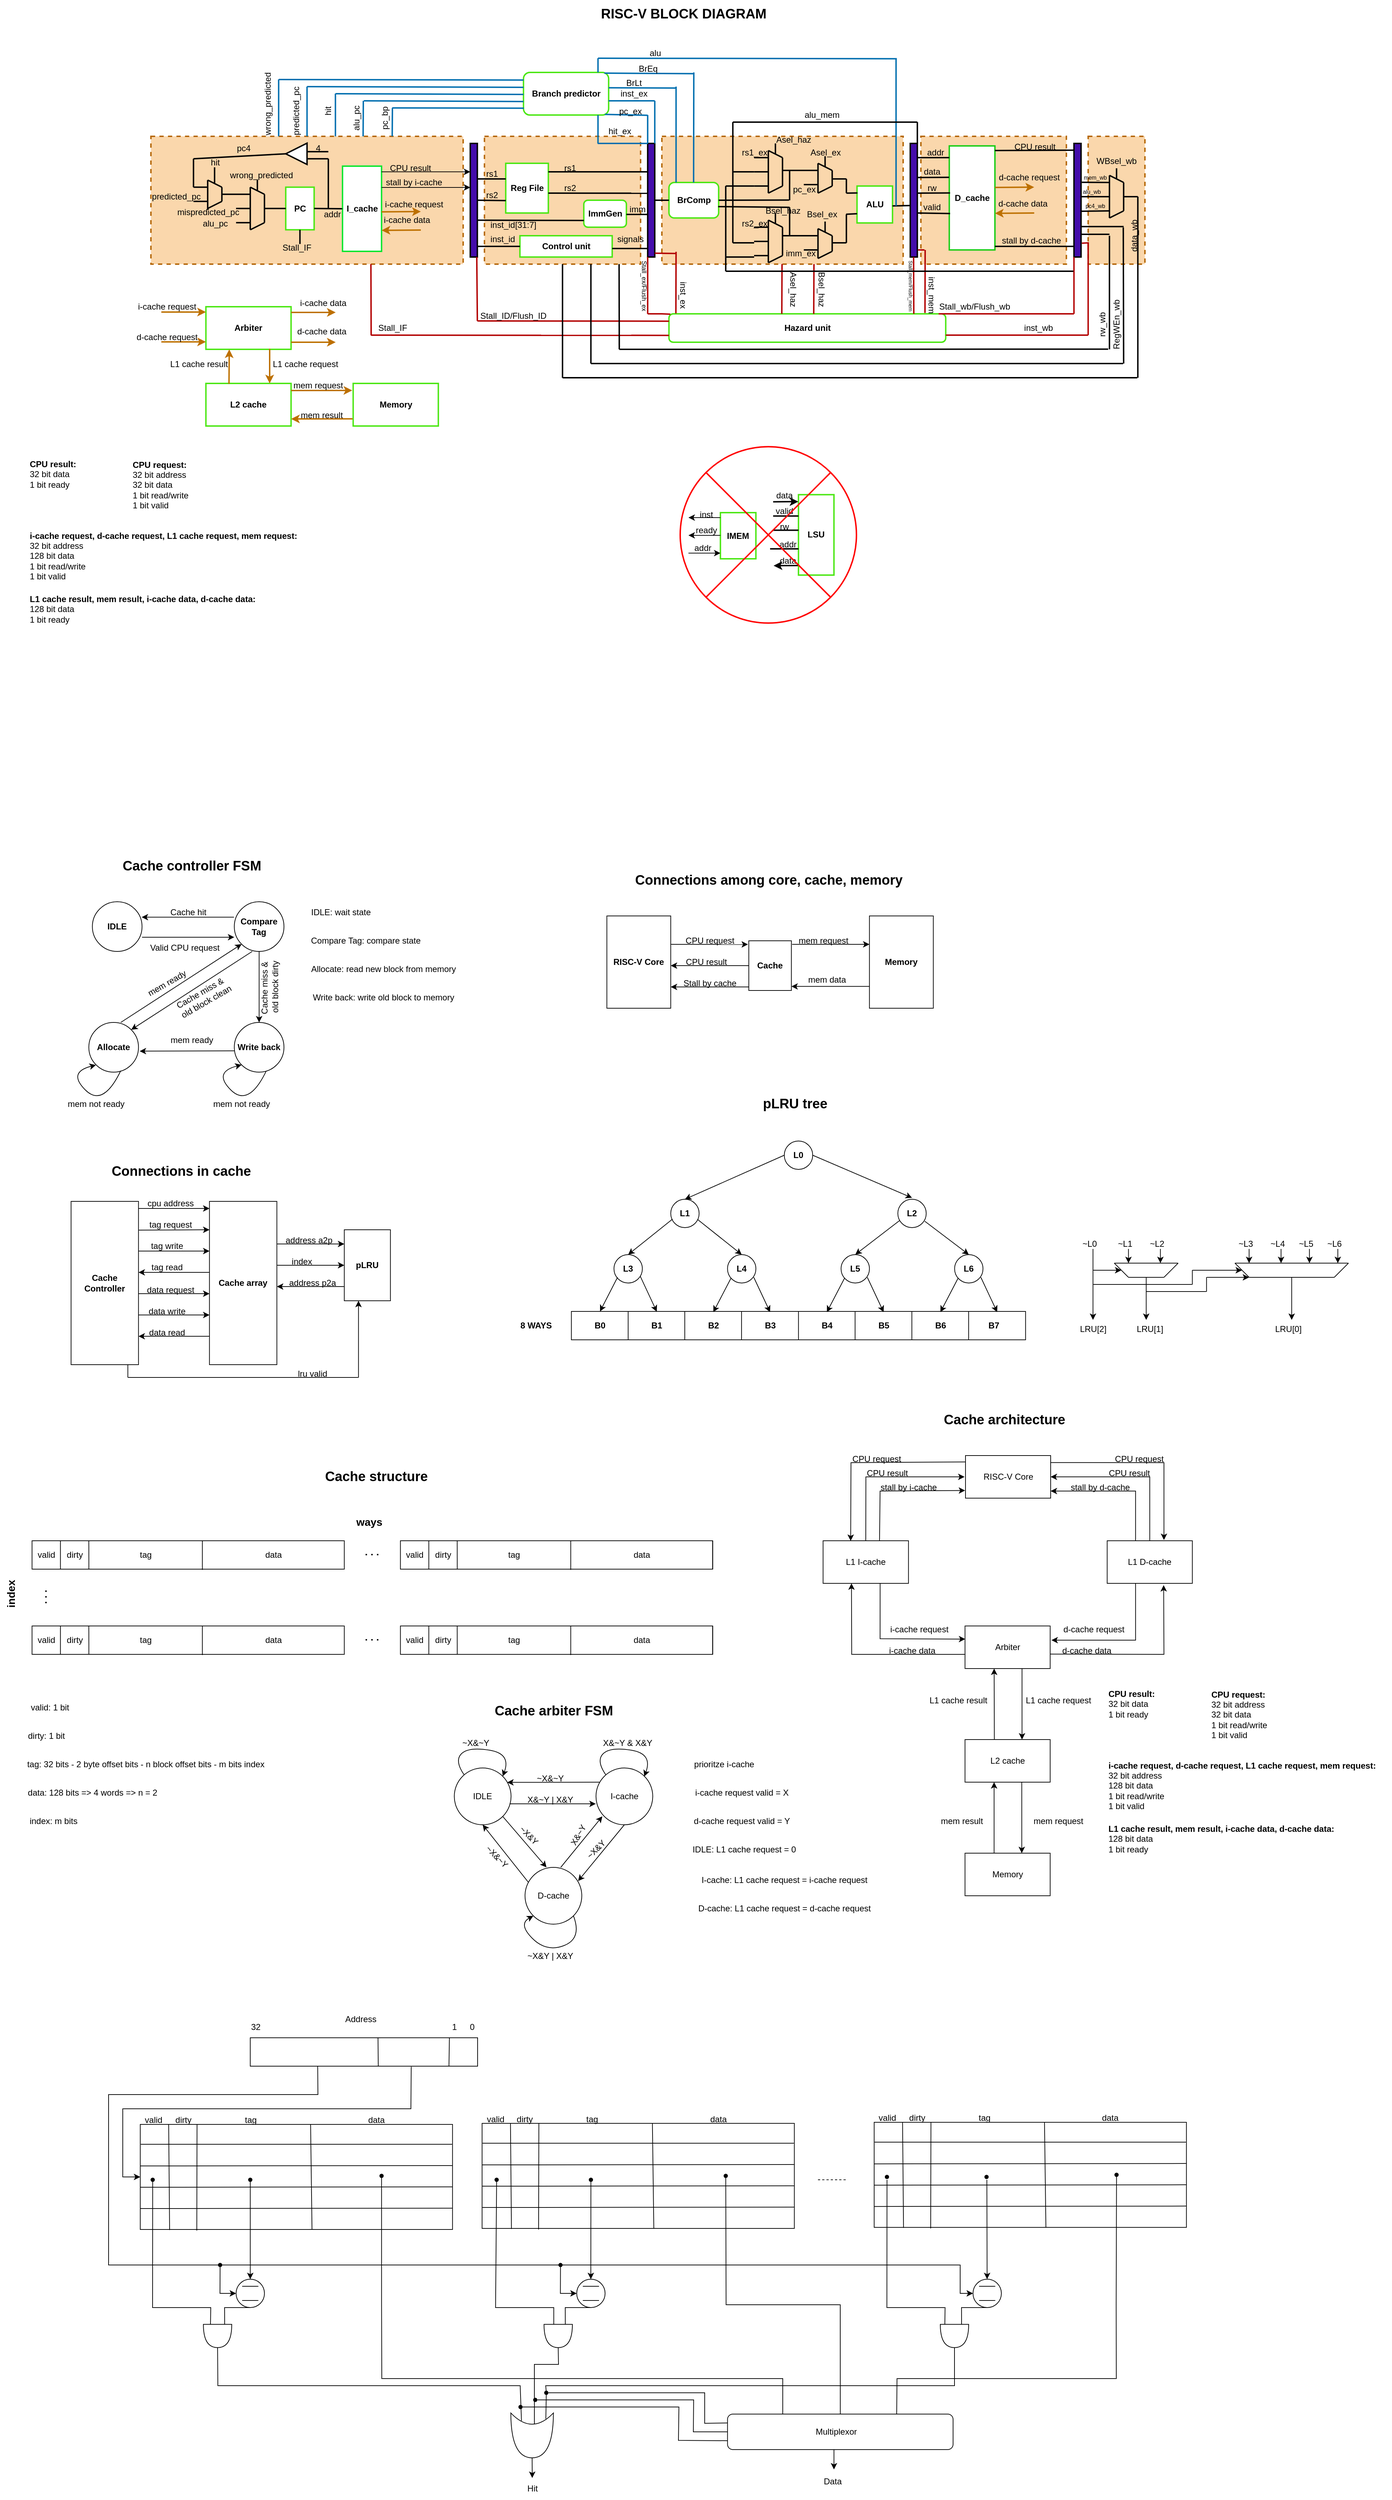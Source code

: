 <mxfile version="24.8.1">
  <diagram name="Trang-1" id="qcFNsDO8frQkDNvJiyGB">
    <mxGraphModel dx="1665" dy="585" grid="0" gridSize="10" guides="1" tooltips="1" connect="1" arrows="1" fold="1" page="1" pageScale="1" pageWidth="2000" pageHeight="4000" math="0" shadow="0">
      <root>
        <mxCell id="0" />
        <mxCell id="1" parent="0" />
        <mxCell id="y0vBRIRnQT6MvKQbb2B_-1" value="" style="rounded=0;whiteSpace=wrap;html=1;movable=1;resizable=1;rotatable=1;deletable=1;editable=1;locked=0;connectable=1;" parent="1" vertex="1">
          <mxGeometry x="204.66" y="3082" width="440" height="148" as="geometry" />
        </mxCell>
        <mxCell id="SMQfsV_5SCFDkDIITy68-2" value="" style="ellipse;whiteSpace=wrap;html=1;aspect=fixed;strokeColor=#ff0000;strokeWidth=2;" parent="1" vertex="1">
          <mxGeometry x="965.48" y="719.14" width="248.37" height="248.37" as="geometry" />
        </mxCell>
        <mxCell id="7G_IvZ2n9mC5iAlq--vm-209" value="" style="rounded=0;whiteSpace=wrap;html=1;dashed=1;movable=0;resizable=0;rotatable=0;deletable=0;editable=0;locked=1;connectable=0;strokeWidth=2;fillColor=#fad7ac;strokeColor=#b46504;" parent="1" vertex="1">
          <mxGeometry x="1540.35" y="282" width="80" height="180" as="geometry" />
        </mxCell>
        <mxCell id="7G_IvZ2n9mC5iAlq--vm-208" value="" style="rounded=0;whiteSpace=wrap;html=1;dashed=1;movable=0;resizable=0;rotatable=0;deletable=0;editable=0;locked=1;connectable=0;strokeWidth=2;fillColor=#fad7ac;strokeColor=#b46504;" parent="1" vertex="1">
          <mxGeometry x="1304.66" y="282" width="205" height="180" as="geometry" />
        </mxCell>
        <mxCell id="7G_IvZ2n9mC5iAlq--vm-207" value="" style="rounded=0;whiteSpace=wrap;html=1;dashed=1;movable=0;resizable=0;rotatable=0;deletable=0;editable=0;locked=1;connectable=0;strokeWidth=2;fillColor=#fad7ac;strokeColor=#b46504;" parent="1" vertex="1">
          <mxGeometry x="939.66" y="282" width="340" height="180" as="geometry" />
        </mxCell>
        <mxCell id="7G_IvZ2n9mC5iAlq--vm-206" value="" style="rounded=0;whiteSpace=wrap;html=1;dashed=1;movable=0;resizable=0;rotatable=0;deletable=0;editable=0;locked=1;connectable=0;strokeWidth=2;fillColor=#fad7ac;strokeColor=#b46504;" parent="1" vertex="1">
          <mxGeometry x="689.66" y="282" width="220" height="180" as="geometry" />
        </mxCell>
        <mxCell id="7G_IvZ2n9mC5iAlq--vm-205" value="" style="rounded=0;whiteSpace=wrap;html=1;dashed=1;movable=0;resizable=0;rotatable=0;deletable=0;editable=0;locked=1;connectable=0;strokeWidth=2;fillColor=#fad7ac;strokeColor=#b46504;" parent="1" vertex="1">
          <mxGeometry x="219.66" y="282" width="440" height="180" as="geometry" />
        </mxCell>
        <mxCell id="7G_IvZ2n9mC5iAlq--vm-13" value="" style="endArrow=none;html=1;rounded=0;movable=0;resizable=0;rotatable=0;deletable=0;editable=0;locked=1;connectable=0;strokeWidth=2;" parent="1" edge="1">
          <mxGeometry width="50" height="50" relative="1" as="geometry">
            <mxPoint x="359.66" y="413.63" as="sourcePoint" />
            <mxPoint x="359.66" y="353.63" as="targetPoint" />
          </mxGeometry>
        </mxCell>
        <mxCell id="7G_IvZ2n9mC5iAlq--vm-14" value="" style="endArrow=none;html=1;rounded=0;movable=0;resizable=0;rotatable=0;deletable=0;editable=0;locked=1;connectable=0;strokeWidth=2;" parent="1" edge="1">
          <mxGeometry width="50" height="50" relative="1" as="geometry">
            <mxPoint x="359.66" y="353.63" as="sourcePoint" />
            <mxPoint x="379.66" y="363.63" as="targetPoint" />
          </mxGeometry>
        </mxCell>
        <mxCell id="7G_IvZ2n9mC5iAlq--vm-15" value="" style="endArrow=none;html=1;rounded=0;movable=0;resizable=0;rotatable=0;deletable=0;editable=0;locked=1;connectable=0;strokeWidth=2;" parent="1" edge="1">
          <mxGeometry width="50" height="50" relative="1" as="geometry">
            <mxPoint x="359.66" y="413.63" as="sourcePoint" />
            <mxPoint x="379.66" y="403.63" as="targetPoint" />
          </mxGeometry>
        </mxCell>
        <mxCell id="7G_IvZ2n9mC5iAlq--vm-16" value="" style="endArrow=none;html=1;rounded=0;movable=0;resizable=0;rotatable=0;deletable=0;editable=0;locked=1;connectable=0;strokeWidth=2;" parent="1" edge="1">
          <mxGeometry width="50" height="50" relative="1" as="geometry">
            <mxPoint x="379.66" y="403.63" as="sourcePoint" />
            <mxPoint x="379.66" y="363.63" as="targetPoint" />
          </mxGeometry>
        </mxCell>
        <mxCell id="7G_IvZ2n9mC5iAlq--vm-17" value="" style="endArrow=none;html=1;rounded=0;movable=0;resizable=0;rotatable=0;deletable=0;editable=0;locked=1;connectable=0;strokeWidth=2;" parent="1" edge="1">
          <mxGeometry width="50" height="50" relative="1" as="geometry">
            <mxPoint x="319.66" y="363.63" as="sourcePoint" />
            <mxPoint x="359.66" y="363.63" as="targetPoint" />
          </mxGeometry>
        </mxCell>
        <mxCell id="7G_IvZ2n9mC5iAlq--vm-18" value="" style="endArrow=none;html=1;rounded=0;movable=0;resizable=0;rotatable=0;deletable=0;editable=0;locked=1;connectable=0;strokeWidth=2;" parent="1" edge="1">
          <mxGeometry width="50" height="50" relative="1" as="geometry">
            <mxPoint x="339.66" y="383.63" as="sourcePoint" />
            <mxPoint x="359.66" y="383.63" as="targetPoint" />
          </mxGeometry>
        </mxCell>
        <mxCell id="7G_IvZ2n9mC5iAlq--vm-19" value="" style="endArrow=none;html=1;rounded=0;movable=0;resizable=0;rotatable=0;deletable=0;editable=0;locked=1;connectable=0;strokeWidth=2;" parent="1" edge="1">
          <mxGeometry width="50" height="50" relative="1" as="geometry">
            <mxPoint x="339.66" y="403.63" as="sourcePoint" />
            <mxPoint x="359.66" y="403.63" as="targetPoint" />
          </mxGeometry>
        </mxCell>
        <mxCell id="7G_IvZ2n9mC5iAlq--vm-20" value="PC" style="rounded=0;whiteSpace=wrap;html=1;fontStyle=1;movable=0;resizable=0;rotatable=0;deletable=0;editable=0;locked=1;connectable=0;strokeColor=#4be713;strokeWidth=2;" parent="1" vertex="1">
          <mxGeometry x="409.66" y="353.63" width="40" height="60" as="geometry" />
        </mxCell>
        <mxCell id="7G_IvZ2n9mC5iAlq--vm-21" value="IMEM" style="rounded=0;whiteSpace=wrap;html=1;fontStyle=1;movable=1;resizable=1;rotatable=1;deletable=1;editable=1;locked=0;connectable=1;strokeColor=#4be713;strokeWidth=2;" parent="1" vertex="1">
          <mxGeometry x="1022.16" y="812" width="50" height="65" as="geometry" />
        </mxCell>
        <mxCell id="7G_IvZ2n9mC5iAlq--vm-22" value="" style="rounded=0;whiteSpace=wrap;html=1;fillColor=#440dab;movable=0;resizable=0;rotatable=0;deletable=0;editable=0;locked=1;connectable=0;strokeWidth=2;" parent="1" vertex="1">
          <mxGeometry x="669.66" y="292" width="10" height="160" as="geometry" />
        </mxCell>
        <mxCell id="7G_IvZ2n9mC5iAlq--vm-23" value="" style="triangle;whiteSpace=wrap;html=1;rotation=-180;movable=0;resizable=0;rotatable=0;deletable=0;editable=0;locked=1;connectable=0;strokeWidth=2;" parent="1" vertex="1">
          <mxGeometry x="409.66" y="291.63" width="30" height="30" as="geometry" />
        </mxCell>
        <mxCell id="7G_IvZ2n9mC5iAlq--vm-24" value="" style="endArrow=none;html=1;rounded=0;movable=0;resizable=0;rotatable=0;deletable=0;editable=0;locked=1;connectable=0;strokeWidth=2;" parent="1" edge="1">
          <mxGeometry width="50" height="50" relative="1" as="geometry">
            <mxPoint x="449.66" y="383.63" as="sourcePoint" />
            <mxPoint x="489.66" y="384" as="targetPoint" />
          </mxGeometry>
        </mxCell>
        <mxCell id="7G_IvZ2n9mC5iAlq--vm-25" value="" style="endArrow=none;html=1;rounded=0;movable=0;resizable=0;rotatable=0;deletable=0;editable=0;locked=1;connectable=0;strokeWidth=2;" parent="1" edge="1">
          <mxGeometry width="50" height="50" relative="1" as="geometry">
            <mxPoint x="439.66" y="313.63" as="sourcePoint" />
            <mxPoint x="469.66" y="313.63" as="targetPoint" />
          </mxGeometry>
        </mxCell>
        <mxCell id="7G_IvZ2n9mC5iAlq--vm-26" value="" style="endArrow=none;html=1;rounded=0;movable=0;resizable=0;rotatable=0;deletable=0;editable=0;locked=1;connectable=0;strokeWidth=2;" parent="1" edge="1">
          <mxGeometry width="50" height="50" relative="1" as="geometry">
            <mxPoint x="469.66" y="383.63" as="sourcePoint" />
            <mxPoint x="469.66" y="313.63" as="targetPoint" />
          </mxGeometry>
        </mxCell>
        <mxCell id="7G_IvZ2n9mC5iAlq--vm-27" value="" style="endArrow=none;html=1;rounded=0;movable=0;resizable=0;rotatable=0;deletable=0;editable=0;locked=1;connectable=0;strokeWidth=2;" parent="1" edge="1">
          <mxGeometry width="50" height="50" relative="1" as="geometry">
            <mxPoint x="439.66" y="303.63" as="sourcePoint" />
            <mxPoint x="469.66" y="303.63" as="targetPoint" />
          </mxGeometry>
        </mxCell>
        <mxCell id="7G_IvZ2n9mC5iAlq--vm-28" value="4" style="text;html=1;align=center;verticalAlign=middle;resizable=0;points=[];autosize=1;strokeColor=none;fillColor=none;movable=0;rotatable=0;deletable=0;editable=0;locked=1;connectable=0;strokeWidth=2;" parent="1" vertex="1">
          <mxGeometry x="439.66" y="283.63" width="30" height="30" as="geometry" />
        </mxCell>
        <mxCell id="7G_IvZ2n9mC5iAlq--vm-30" value="" style="endArrow=none;html=1;rounded=0;entryX=0;entryY=0.5;entryDx=0;entryDy=0;movable=0;resizable=0;rotatable=0;deletable=0;editable=0;locked=1;connectable=0;strokeWidth=2;" parent="1" target="7G_IvZ2n9mC5iAlq--vm-20" edge="1">
          <mxGeometry width="50" height="50" relative="1" as="geometry">
            <mxPoint x="379.66" y="383.63" as="sourcePoint" />
            <mxPoint x="429.66" y="333.63" as="targetPoint" />
          </mxGeometry>
        </mxCell>
        <mxCell id="7G_IvZ2n9mC5iAlq--vm-31" value="predicted_pc" style="text;html=1;align=center;verticalAlign=middle;resizable=0;points=[];autosize=1;strokeColor=none;fillColor=none;movable=0;rotatable=0;deletable=0;editable=0;locked=1;connectable=0;strokeWidth=2;" parent="1" vertex="1">
          <mxGeometry x="209.66" y="351.63" width="90" height="30" as="geometry" />
        </mxCell>
        <mxCell id="7G_IvZ2n9mC5iAlq--vm-32" value="" style="endArrow=none;html=1;rounded=0;movable=0;resizable=0;rotatable=0;deletable=0;editable=0;locked=1;connectable=0;strokeWidth=2;" parent="1" edge="1">
          <mxGeometry width="50" height="50" relative="1" as="geometry">
            <mxPoint x="279.66" y="353.63" as="sourcePoint" />
            <mxPoint x="279.66" y="313.63" as="targetPoint" />
          </mxGeometry>
        </mxCell>
        <mxCell id="7G_IvZ2n9mC5iAlq--vm-33" value="" style="endArrow=none;html=1;rounded=0;entryX=1;entryY=0.5;entryDx=0;entryDy=0;movable=0;resizable=0;rotatable=0;deletable=0;editable=0;locked=1;connectable=0;strokeWidth=2;" parent="1" target="7G_IvZ2n9mC5iAlq--vm-23" edge="1">
          <mxGeometry width="50" height="50" relative="1" as="geometry">
            <mxPoint x="279.66" y="313.63" as="sourcePoint" />
            <mxPoint x="329.66" y="263.63" as="targetPoint" />
          </mxGeometry>
        </mxCell>
        <mxCell id="7G_IvZ2n9mC5iAlq--vm-34" value="pc4" style="text;html=1;align=center;verticalAlign=middle;resizable=0;points=[];autosize=1;strokeColor=none;fillColor=none;movable=0;rotatable=0;deletable=0;editable=0;locked=1;connectable=0;strokeWidth=2;" parent="1" vertex="1">
          <mxGeometry x="329.66" y="283.63" width="40" height="30" as="geometry" />
        </mxCell>
        <mxCell id="7G_IvZ2n9mC5iAlq--vm-35" value="" style="endArrow=none;html=1;rounded=0;movable=0;resizable=0;rotatable=0;deletable=0;editable=0;locked=1;connectable=0;strokeWidth=2;" parent="1" edge="1">
          <mxGeometry width="50" height="50" relative="1" as="geometry">
            <mxPoint x="369.66" y="343.63" as="sourcePoint" />
            <mxPoint x="369.66" y="358.63" as="targetPoint" />
          </mxGeometry>
        </mxCell>
        <mxCell id="7G_IvZ2n9mC5iAlq--vm-36" value="wrong_predicted" style="text;html=1;align=center;verticalAlign=middle;resizable=0;points=[];autosize=1;strokeColor=none;fillColor=none;movable=0;rotatable=0;deletable=0;editable=0;locked=1;connectable=0;strokeWidth=2;" parent="1" vertex="1">
          <mxGeometry x="319.66" y="321.63" width="110" height="30" as="geometry" />
        </mxCell>
        <mxCell id="7G_IvZ2n9mC5iAlq--vm-37" value="mispredicted_pc" style="text;html=1;align=center;verticalAlign=middle;resizable=0;points=[];autosize=1;strokeColor=none;fillColor=none;movable=0;rotatable=0;deletable=0;editable=0;locked=1;connectable=0;strokeWidth=2;" parent="1" vertex="1">
          <mxGeometry x="245" y="374" width="110" height="30" as="geometry" />
        </mxCell>
        <mxCell id="7G_IvZ2n9mC5iAlq--vm-40" value="hit" style="text;html=1;align=center;verticalAlign=middle;resizable=0;points=[];autosize=1;strokeColor=none;fillColor=none;movable=0;rotatable=0;deletable=0;editable=0;locked=1;connectable=0;strokeWidth=2;" parent="1" vertex="1">
          <mxGeometry x="289.66" y="303.63" width="40" height="30" as="geometry" />
        </mxCell>
        <mxCell id="7G_IvZ2n9mC5iAlq--vm-41" value="Reg File" style="rounded=0;whiteSpace=wrap;html=1;fontStyle=1;movable=0;resizable=0;rotatable=0;deletable=0;editable=0;locked=1;connectable=0;strokeColor=#4be713;strokeWidth=2;" parent="1" vertex="1">
          <mxGeometry x="719.66" y="320" width="60" height="70" as="geometry" />
        </mxCell>
        <mxCell id="7G_IvZ2n9mC5iAlq--vm-42" value="ImmGen" style="rounded=1;whiteSpace=wrap;html=1;fontStyle=1;movable=0;resizable=0;rotatable=0;deletable=0;editable=0;locked=1;connectable=0;strokeColor=#4be713;strokeWidth=2;" parent="1" vertex="1">
          <mxGeometry x="829.66" y="372" width="60" height="38" as="geometry" />
        </mxCell>
        <mxCell id="7G_IvZ2n9mC5iAlq--vm-43" value="Control unit" style="rounded=0;whiteSpace=wrap;html=1;fontStyle=1;movable=0;resizable=0;rotatable=0;deletable=0;editable=0;locked=1;connectable=0;strokeColor=#4be713;strokeWidth=2;" parent="1" vertex="1">
          <mxGeometry x="739.66" y="422" width="130" height="30" as="geometry" />
        </mxCell>
        <mxCell id="7G_IvZ2n9mC5iAlq--vm-44" value="" style="endArrow=none;html=1;rounded=0;entryX=0;entryY=0.75;entryDx=0;entryDy=0;exitX=0.96;exitY=0.676;exitDx=0;exitDy=0;exitPerimeter=0;movable=0;resizable=0;rotatable=0;deletable=0;editable=0;locked=1;connectable=0;strokeWidth=2;" parent="1" source="7G_IvZ2n9mC5iAlq--vm-22" target="7G_IvZ2n9mC5iAlq--vm-42" edge="1">
          <mxGeometry width="50" height="50" relative="1" as="geometry">
            <mxPoint x="679.66" y="410" as="sourcePoint" />
            <mxPoint x="729.66" y="360" as="targetPoint" />
          </mxGeometry>
        </mxCell>
        <mxCell id="7G_IvZ2n9mC5iAlq--vm-45" value="" style="endArrow=none;html=1;rounded=0;entryX=0;entryY=0.5;entryDx=0;entryDy=0;exitX=1;exitY=0.906;exitDx=0;exitDy=0;exitPerimeter=0;movable=0;resizable=0;rotatable=0;deletable=0;editable=0;locked=1;connectable=0;strokeWidth=2;" parent="1" source="7G_IvZ2n9mC5iAlq--vm-22" target="7G_IvZ2n9mC5iAlq--vm-43" edge="1">
          <mxGeometry width="50" height="50" relative="1" as="geometry">
            <mxPoint x="679.66" y="440" as="sourcePoint" />
            <mxPoint x="729.66" y="390" as="targetPoint" />
          </mxGeometry>
        </mxCell>
        <mxCell id="7G_IvZ2n9mC5iAlq--vm-46" value="" style="endArrow=none;html=1;rounded=0;entryX=0;entryY=0.314;entryDx=0;entryDy=0;entryPerimeter=0;movable=0;resizable=0;rotatable=0;deletable=0;editable=0;locked=1;connectable=0;strokeWidth=2;" parent="1" target="7G_IvZ2n9mC5iAlq--vm-41" edge="1">
          <mxGeometry width="50" height="50" relative="1" as="geometry">
            <mxPoint x="679.66" y="342" as="sourcePoint" />
            <mxPoint x="729.66" y="292" as="targetPoint" />
          </mxGeometry>
        </mxCell>
        <mxCell id="7G_IvZ2n9mC5iAlq--vm-47" value="rs1" style="text;html=1;align=center;verticalAlign=middle;resizable=0;points=[];autosize=1;strokeColor=none;fillColor=none;movable=0;rotatable=0;deletable=0;editable=0;locked=1;connectable=0;strokeWidth=2;" parent="1" vertex="1">
          <mxGeometry x="679.66" y="320" width="40" height="30" as="geometry" />
        </mxCell>
        <mxCell id="7G_IvZ2n9mC5iAlq--vm-48" value="" style="endArrow=none;html=1;rounded=0;entryX=0;entryY=0.75;entryDx=0;entryDy=0;movable=0;resizable=0;rotatable=0;deletable=0;editable=0;locked=1;connectable=0;strokeWidth=2;" parent="1" target="7G_IvZ2n9mC5iAlq--vm-41" edge="1">
          <mxGeometry width="50" height="50" relative="1" as="geometry">
            <mxPoint x="679.66" y="372" as="sourcePoint" />
            <mxPoint x="729.66" y="322" as="targetPoint" />
          </mxGeometry>
        </mxCell>
        <mxCell id="7G_IvZ2n9mC5iAlq--vm-49" value="rs2" style="text;html=1;align=center;verticalAlign=middle;resizable=0;points=[];autosize=1;strokeColor=none;fillColor=none;movable=0;rotatable=0;deletable=0;editable=0;locked=1;connectable=0;strokeWidth=2;" parent="1" vertex="1">
          <mxGeometry x="679.66" y="350" width="40" height="30" as="geometry" />
        </mxCell>
        <mxCell id="7G_IvZ2n9mC5iAlq--vm-50" value="" style="rounded=0;whiteSpace=wrap;html=1;fillColor=#440dab;movable=0;resizable=0;rotatable=0;deletable=0;editable=0;locked=1;connectable=0;strokeWidth=2;" parent="1" vertex="1">
          <mxGeometry x="919.66" y="292" width="10" height="160" as="geometry" />
        </mxCell>
        <mxCell id="7G_IvZ2n9mC5iAlq--vm-51" value="" style="endArrow=none;html=1;rounded=0;entryX=0;entryY=0.25;entryDx=0;entryDy=0;movable=0;resizable=0;rotatable=0;deletable=0;editable=0;locked=1;connectable=0;strokeWidth=2;" parent="1" target="7G_IvZ2n9mC5iAlq--vm-50" edge="1">
          <mxGeometry width="50" height="50" relative="1" as="geometry">
            <mxPoint x="779.66" y="332" as="sourcePoint" />
            <mxPoint x="829.66" y="282" as="targetPoint" />
          </mxGeometry>
        </mxCell>
        <mxCell id="7G_IvZ2n9mC5iAlq--vm-52" value="" style="endArrow=none;html=1;rounded=0;entryX=0;entryY=0.438;entryDx=0;entryDy=0;entryPerimeter=0;movable=0;resizable=0;rotatable=0;deletable=0;editable=0;locked=1;connectable=0;strokeWidth=2;" parent="1" target="7G_IvZ2n9mC5iAlq--vm-50" edge="1">
          <mxGeometry width="50" height="50" relative="1" as="geometry">
            <mxPoint x="779.66" y="362" as="sourcePoint" />
            <mxPoint x="829.66" y="312" as="targetPoint" />
          </mxGeometry>
        </mxCell>
        <mxCell id="7G_IvZ2n9mC5iAlq--vm-53" value="rs1" style="text;html=1;align=center;verticalAlign=middle;resizable=0;points=[];autosize=1;strokeColor=none;fillColor=none;movable=0;rotatable=0;deletable=0;editable=0;locked=1;connectable=0;strokeWidth=2;" parent="1" vertex="1">
          <mxGeometry x="789.66" y="312" width="40" height="30" as="geometry" />
        </mxCell>
        <mxCell id="7G_IvZ2n9mC5iAlq--vm-54" value="rs2" style="text;html=1;align=center;verticalAlign=middle;resizable=0;points=[];autosize=1;strokeColor=none;fillColor=none;movable=0;rotatable=0;deletable=0;editable=0;locked=1;connectable=0;strokeWidth=2;" parent="1" vertex="1">
          <mxGeometry x="789.66" y="340" width="40" height="30" as="geometry" />
        </mxCell>
        <mxCell id="7G_IvZ2n9mC5iAlq--vm-55" value="" style="endArrow=none;html=1;rounded=0;movable=0;resizable=0;rotatable=0;deletable=0;editable=0;locked=1;connectable=0;strokeWidth=2;" parent="1" edge="1">
          <mxGeometry width="50" height="50" relative="1" as="geometry">
            <mxPoint x="889.66" y="392" as="sourcePoint" />
            <mxPoint x="919.66" y="392" as="targetPoint" />
          </mxGeometry>
        </mxCell>
        <mxCell id="7G_IvZ2n9mC5iAlq--vm-56" value="" style="endArrow=none;html=1;rounded=0;entryX=0;entryY=0.925;entryDx=0;entryDy=0;entryPerimeter=0;movable=0;resizable=0;rotatable=0;deletable=0;editable=0;locked=1;connectable=0;strokeWidth=2;" parent="1" target="7G_IvZ2n9mC5iAlq--vm-50" edge="1">
          <mxGeometry width="50" height="50" relative="1" as="geometry">
            <mxPoint x="869.66" y="440" as="sourcePoint" />
            <mxPoint x="919.66" y="390" as="targetPoint" />
          </mxGeometry>
        </mxCell>
        <mxCell id="7G_IvZ2n9mC5iAlq--vm-57" value="BrComp" style="rounded=1;whiteSpace=wrap;html=1;fontStyle=1;movable=0;resizable=0;rotatable=0;deletable=0;editable=0;locked=1;connectable=0;strokeColor=#4be713;strokeWidth=2;" parent="1" vertex="1">
          <mxGeometry x="949.66" y="347" width="70" height="50" as="geometry" />
        </mxCell>
        <mxCell id="7G_IvZ2n9mC5iAlq--vm-58" value="" style="endArrow=none;html=1;rounded=0;movable=0;resizable=0;rotatable=0;deletable=0;editable=0;locked=1;connectable=0;strokeWidth=2;" parent="1" edge="1">
          <mxGeometry width="50" height="50" relative="1" as="geometry">
            <mxPoint x="1089.66" y="362" as="sourcePoint" />
            <mxPoint x="1089.66" y="302" as="targetPoint" />
          </mxGeometry>
        </mxCell>
        <mxCell id="7G_IvZ2n9mC5iAlq--vm-59" value="" style="endArrow=none;html=1;rounded=0;movable=0;resizable=0;rotatable=0;deletable=0;editable=0;locked=1;connectable=0;strokeWidth=2;" parent="1" edge="1">
          <mxGeometry width="50" height="50" relative="1" as="geometry">
            <mxPoint x="1089.66" y="302" as="sourcePoint" />
            <mxPoint x="1109.66" y="312" as="targetPoint" />
          </mxGeometry>
        </mxCell>
        <mxCell id="7G_IvZ2n9mC5iAlq--vm-60" value="" style="endArrow=none;html=1;rounded=0;movable=0;resizable=0;rotatable=0;deletable=0;editable=0;locked=1;connectable=0;strokeWidth=2;" parent="1" edge="1">
          <mxGeometry width="50" height="50" relative="1" as="geometry">
            <mxPoint x="1089.66" y="362" as="sourcePoint" />
            <mxPoint x="1109.66" y="352" as="targetPoint" />
          </mxGeometry>
        </mxCell>
        <mxCell id="7G_IvZ2n9mC5iAlq--vm-61" value="" style="endArrow=none;html=1;rounded=0;movable=0;resizable=0;rotatable=0;deletable=0;editable=0;locked=1;connectable=0;strokeWidth=2;" parent="1" edge="1">
          <mxGeometry width="50" height="50" relative="1" as="geometry">
            <mxPoint x="1109.66" y="352" as="sourcePoint" />
            <mxPoint x="1109.66" y="312" as="targetPoint" />
          </mxGeometry>
        </mxCell>
        <mxCell id="7G_IvZ2n9mC5iAlq--vm-62" value="" style="endArrow=none;html=1;rounded=0;movable=0;resizable=0;rotatable=0;deletable=0;editable=0;locked=1;connectable=0;strokeWidth=2;" parent="1" edge="1">
          <mxGeometry width="50" height="50" relative="1" as="geometry">
            <mxPoint x="1069.66" y="332" as="sourcePoint" />
            <mxPoint x="1089.66" y="332" as="targetPoint" />
          </mxGeometry>
        </mxCell>
        <mxCell id="7G_IvZ2n9mC5iAlq--vm-63" value="" style="endArrow=none;html=1;rounded=0;movable=0;resizable=0;rotatable=0;deletable=0;editable=0;locked=1;connectable=0;strokeWidth=2;" parent="1" edge="1">
          <mxGeometry width="50" height="50" relative="1" as="geometry">
            <mxPoint x="1069.66" y="352" as="sourcePoint" />
            <mxPoint x="1089.66" y="352" as="targetPoint" />
          </mxGeometry>
        </mxCell>
        <mxCell id="7G_IvZ2n9mC5iAlq--vm-64" value="" style="endArrow=none;html=1;rounded=0;movable=0;resizable=0;rotatable=0;deletable=0;editable=0;locked=1;connectable=0;strokeWidth=2;" parent="1" edge="1">
          <mxGeometry width="50" height="50" relative="1" as="geometry">
            <mxPoint x="1099.66" y="292" as="sourcePoint" />
            <mxPoint x="1099.66" y="307" as="targetPoint" />
          </mxGeometry>
        </mxCell>
        <mxCell id="7G_IvZ2n9mC5iAlq--vm-65" value="" style="endArrow=none;html=1;rounded=0;movable=0;resizable=0;rotatable=0;deletable=0;editable=0;locked=1;connectable=0;strokeWidth=2;" parent="1" edge="1">
          <mxGeometry width="50" height="50" relative="1" as="geometry">
            <mxPoint x="1069.66" y="312" as="sourcePoint" />
            <mxPoint x="1089.66" y="312" as="targetPoint" />
          </mxGeometry>
        </mxCell>
        <mxCell id="7G_IvZ2n9mC5iAlq--vm-66" value="" style="endArrow=none;html=1;rounded=0;movable=0;resizable=0;rotatable=0;deletable=0;editable=0;locked=1;connectable=0;strokeWidth=2;" parent="1" edge="1">
          <mxGeometry width="50" height="50" relative="1" as="geometry">
            <mxPoint x="1089.66" y="460" as="sourcePoint" />
            <mxPoint x="1089.66" y="400" as="targetPoint" />
          </mxGeometry>
        </mxCell>
        <mxCell id="7G_IvZ2n9mC5iAlq--vm-67" value="" style="endArrow=none;html=1;rounded=0;movable=0;resizable=0;rotatable=0;deletable=0;editable=0;locked=1;connectable=0;strokeWidth=2;" parent="1" edge="1">
          <mxGeometry width="50" height="50" relative="1" as="geometry">
            <mxPoint x="1089.66" y="400" as="sourcePoint" />
            <mxPoint x="1109.66" y="410" as="targetPoint" />
          </mxGeometry>
        </mxCell>
        <mxCell id="7G_IvZ2n9mC5iAlq--vm-68" value="" style="endArrow=none;html=1;rounded=0;movable=0;resizable=0;rotatable=0;deletable=0;editable=0;locked=1;connectable=0;strokeWidth=2;" parent="1" edge="1">
          <mxGeometry width="50" height="50" relative="1" as="geometry">
            <mxPoint x="1089.66" y="460" as="sourcePoint" />
            <mxPoint x="1109.66" y="450" as="targetPoint" />
          </mxGeometry>
        </mxCell>
        <mxCell id="7G_IvZ2n9mC5iAlq--vm-69" value="" style="endArrow=none;html=1;rounded=0;movable=0;resizable=0;rotatable=0;deletable=0;editable=0;locked=1;connectable=0;strokeWidth=2;" parent="1" edge="1">
          <mxGeometry width="50" height="50" relative="1" as="geometry">
            <mxPoint x="1109.66" y="450" as="sourcePoint" />
            <mxPoint x="1109.66" y="410" as="targetPoint" />
          </mxGeometry>
        </mxCell>
        <mxCell id="7G_IvZ2n9mC5iAlq--vm-70" value="" style="endArrow=none;html=1;rounded=0;movable=0;resizable=0;rotatable=0;deletable=0;editable=0;locked=1;connectable=0;strokeWidth=2;" parent="1" edge="1">
          <mxGeometry width="50" height="50" relative="1" as="geometry">
            <mxPoint x="1069.66" y="430" as="sourcePoint" />
            <mxPoint x="1089.66" y="430" as="targetPoint" />
          </mxGeometry>
        </mxCell>
        <mxCell id="7G_IvZ2n9mC5iAlq--vm-71" value="" style="endArrow=none;html=1;rounded=0;movable=0;resizable=0;rotatable=0;deletable=0;editable=0;locked=1;connectable=0;strokeWidth=2;" parent="1" edge="1">
          <mxGeometry width="50" height="50" relative="1" as="geometry">
            <mxPoint x="1069.66" y="450" as="sourcePoint" />
            <mxPoint x="1089.66" y="450" as="targetPoint" />
          </mxGeometry>
        </mxCell>
        <mxCell id="7G_IvZ2n9mC5iAlq--vm-72" value="" style="endArrow=none;html=1;rounded=0;movable=0;resizable=0;rotatable=0;deletable=0;editable=0;locked=1;connectable=0;strokeWidth=2;" parent="1" edge="1">
          <mxGeometry width="50" height="50" relative="1" as="geometry">
            <mxPoint x="1099.66" y="390" as="sourcePoint" />
            <mxPoint x="1099.66" y="405" as="targetPoint" />
          </mxGeometry>
        </mxCell>
        <mxCell id="7G_IvZ2n9mC5iAlq--vm-73" value="" style="endArrow=none;html=1;rounded=0;movable=0;resizable=0;rotatable=0;deletable=0;editable=0;locked=1;connectable=0;strokeWidth=2;" parent="1" edge="1">
          <mxGeometry width="50" height="50" relative="1" as="geometry">
            <mxPoint x="1069.66" y="410" as="sourcePoint" />
            <mxPoint x="1089.66" y="410" as="targetPoint" />
          </mxGeometry>
        </mxCell>
        <mxCell id="7G_IvZ2n9mC5iAlq--vm-74" value="" style="endArrow=none;html=1;rounded=0;movable=0;resizable=0;rotatable=0;deletable=0;editable=0;locked=1;connectable=0;strokeWidth=2;" parent="1" edge="1">
          <mxGeometry width="50" height="50" relative="1" as="geometry">
            <mxPoint x="1159.66" y="362" as="sourcePoint" />
            <mxPoint x="1159.66" y="320" as="targetPoint" />
          </mxGeometry>
        </mxCell>
        <mxCell id="7G_IvZ2n9mC5iAlq--vm-75" value="" style="endArrow=none;html=1;rounded=0;movable=0;resizable=0;rotatable=0;deletable=0;editable=0;locked=1;connectable=0;strokeWidth=2;" parent="1" edge="1">
          <mxGeometry width="50" height="50" relative="1" as="geometry">
            <mxPoint x="1159.66" y="320" as="sourcePoint" />
            <mxPoint x="1179.66" y="330" as="targetPoint" />
          </mxGeometry>
        </mxCell>
        <mxCell id="7G_IvZ2n9mC5iAlq--vm-76" value="" style="endArrow=none;html=1;rounded=0;movable=0;resizable=0;rotatable=0;deletable=0;editable=0;locked=1;connectable=0;strokeWidth=2;" parent="1" edge="1">
          <mxGeometry width="50" height="50" relative="1" as="geometry">
            <mxPoint x="1159.66" y="362" as="sourcePoint" />
            <mxPoint x="1179.66" y="352" as="targetPoint" />
          </mxGeometry>
        </mxCell>
        <mxCell id="7G_IvZ2n9mC5iAlq--vm-77" value="" style="endArrow=none;html=1;rounded=0;movable=0;resizable=0;rotatable=0;deletable=0;editable=0;locked=1;connectable=0;strokeWidth=2;" parent="1" edge="1">
          <mxGeometry width="50" height="50" relative="1" as="geometry">
            <mxPoint x="1179.66" y="352" as="sourcePoint" />
            <mxPoint x="1179.66" y="330" as="targetPoint" />
          </mxGeometry>
        </mxCell>
        <mxCell id="7G_IvZ2n9mC5iAlq--vm-78" value="" style="endArrow=none;html=1;rounded=0;movable=0;resizable=0;rotatable=0;deletable=0;editable=0;locked=1;connectable=0;strokeWidth=2;" parent="1" edge="1">
          <mxGeometry width="50" height="50" relative="1" as="geometry">
            <mxPoint x="1139.66" y="350" as="sourcePoint" />
            <mxPoint x="1159.66" y="350" as="targetPoint" />
          </mxGeometry>
        </mxCell>
        <mxCell id="7G_IvZ2n9mC5iAlq--vm-80" value="" style="endArrow=none;html=1;rounded=0;movable=0;resizable=0;rotatable=0;deletable=0;editable=0;locked=1;connectable=0;strokeWidth=2;" parent="1" edge="1">
          <mxGeometry width="50" height="50" relative="1" as="geometry">
            <mxPoint x="1169.66" y="310" as="sourcePoint" />
            <mxPoint x="1169.66" y="325" as="targetPoint" />
          </mxGeometry>
        </mxCell>
        <mxCell id="7G_IvZ2n9mC5iAlq--vm-81" value="" style="endArrow=none;html=1;rounded=0;movable=0;resizable=0;rotatable=0;deletable=0;editable=0;locked=1;connectable=0;strokeWidth=2;" parent="1" edge="1">
          <mxGeometry width="50" height="50" relative="1" as="geometry">
            <mxPoint x="1109.66" y="330" as="sourcePoint" />
            <mxPoint x="1159.66" y="330" as="targetPoint" />
          </mxGeometry>
        </mxCell>
        <mxCell id="7G_IvZ2n9mC5iAlq--vm-132" value="" style="endArrow=none;html=1;rounded=0;movable=0;resizable=0;rotatable=0;deletable=0;editable=0;locked=1;connectable=0;strokeWidth=2;" parent="1" edge="1">
          <mxGeometry width="50" height="50" relative="1" as="geometry">
            <mxPoint x="319.66" y="353.63" as="sourcePoint" />
            <mxPoint x="319.66" y="373.63" as="targetPoint" />
          </mxGeometry>
        </mxCell>
        <mxCell id="7G_IvZ2n9mC5iAlq--vm-134" value="" style="endArrow=none;html=1;rounded=0;movable=0;resizable=0;rotatable=0;deletable=0;editable=0;locked=1;connectable=0;strokeWidth=2;" parent="1" edge="1">
          <mxGeometry width="50" height="50" relative="1" as="geometry">
            <mxPoint x="299.66" y="385.63" as="sourcePoint" />
            <mxPoint x="299.66" y="343.63" as="targetPoint" />
          </mxGeometry>
        </mxCell>
        <mxCell id="7G_IvZ2n9mC5iAlq--vm-135" value="" style="endArrow=none;html=1;rounded=0;movable=0;resizable=0;rotatable=0;deletable=0;editable=0;locked=1;connectable=0;strokeWidth=2;" parent="1" edge="1">
          <mxGeometry width="50" height="50" relative="1" as="geometry">
            <mxPoint x="299.66" y="343.63" as="sourcePoint" />
            <mxPoint x="319.66" y="353.63" as="targetPoint" />
          </mxGeometry>
        </mxCell>
        <mxCell id="7G_IvZ2n9mC5iAlq--vm-136" value="" style="endArrow=none;html=1;rounded=0;movable=0;resizable=0;rotatable=0;deletable=0;editable=0;locked=1;connectable=0;strokeWidth=2;" parent="1" edge="1">
          <mxGeometry width="50" height="50" relative="1" as="geometry">
            <mxPoint x="299.66" y="383.63" as="sourcePoint" />
            <mxPoint x="319.66" y="373.63" as="targetPoint" />
          </mxGeometry>
        </mxCell>
        <mxCell id="7G_IvZ2n9mC5iAlq--vm-137" value="" style="endArrow=none;html=1;rounded=0;movable=0;resizable=0;rotatable=0;deletable=0;editable=0;locked=1;connectable=0;strokeWidth=2;" parent="1" edge="1">
          <mxGeometry width="50" height="50" relative="1" as="geometry">
            <mxPoint x="309.37" y="347.63" as="sourcePoint" />
            <mxPoint x="309.37" y="325.63" as="targetPoint" />
          </mxGeometry>
        </mxCell>
        <mxCell id="7G_IvZ2n9mC5iAlq--vm-138" value="" style="endArrow=none;html=1;rounded=0;movable=0;resizable=0;rotatable=0;deletable=0;editable=0;locked=1;connectable=0;strokeWidth=2;" parent="1" edge="1">
          <mxGeometry width="50" height="50" relative="1" as="geometry">
            <mxPoint x="279.66" y="373.63" as="sourcePoint" />
            <mxPoint x="299.66" y="373.63" as="targetPoint" />
          </mxGeometry>
        </mxCell>
        <mxCell id="7G_IvZ2n9mC5iAlq--vm-139" value="" style="endArrow=none;html=1;rounded=0;movable=0;resizable=0;rotatable=0;deletable=0;editable=0;locked=1;connectable=0;strokeWidth=2;" parent="1" edge="1">
          <mxGeometry width="50" height="50" relative="1" as="geometry">
            <mxPoint x="279.66" y="353.63" as="sourcePoint" />
            <mxPoint x="299.66" y="353.63" as="targetPoint" />
          </mxGeometry>
        </mxCell>
        <mxCell id="7G_IvZ2n9mC5iAlq--vm-161" value="" style="endArrow=none;html=1;rounded=0;movable=0;resizable=0;rotatable=0;deletable=0;editable=0;locked=1;connectable=0;strokeWidth=2;" parent="1" edge="1">
          <mxGeometry width="50" height="50" relative="1" as="geometry">
            <mxPoint x="1159.66" y="454" as="sourcePoint" />
            <mxPoint x="1159.66" y="412" as="targetPoint" />
          </mxGeometry>
        </mxCell>
        <mxCell id="7G_IvZ2n9mC5iAlq--vm-162" value="" style="endArrow=none;html=1;rounded=0;movable=0;resizable=0;rotatable=0;deletable=0;editable=0;locked=1;connectable=0;strokeWidth=2;" parent="1" edge="1">
          <mxGeometry width="50" height="50" relative="1" as="geometry">
            <mxPoint x="1159.66" y="412" as="sourcePoint" />
            <mxPoint x="1179.66" y="422" as="targetPoint" />
          </mxGeometry>
        </mxCell>
        <mxCell id="7G_IvZ2n9mC5iAlq--vm-163" value="" style="endArrow=none;html=1;rounded=0;movable=0;resizable=0;rotatable=0;deletable=0;editable=0;locked=1;connectable=0;strokeWidth=2;" parent="1" edge="1">
          <mxGeometry width="50" height="50" relative="1" as="geometry">
            <mxPoint x="1159.66" y="454" as="sourcePoint" />
            <mxPoint x="1179.66" y="444" as="targetPoint" />
          </mxGeometry>
        </mxCell>
        <mxCell id="7G_IvZ2n9mC5iAlq--vm-164" value="" style="endArrow=none;html=1;rounded=0;movable=0;resizable=0;rotatable=0;deletable=0;editable=0;locked=1;connectable=0;strokeWidth=2;" parent="1" edge="1">
          <mxGeometry width="50" height="50" relative="1" as="geometry">
            <mxPoint x="1179.66" y="444" as="sourcePoint" />
            <mxPoint x="1179.66" y="422" as="targetPoint" />
          </mxGeometry>
        </mxCell>
        <mxCell id="7G_IvZ2n9mC5iAlq--vm-165" value="" style="endArrow=none;html=1;rounded=0;movable=0;resizable=0;rotatable=0;deletable=0;editable=0;locked=1;connectable=0;strokeWidth=2;" parent="1" edge="1">
          <mxGeometry width="50" height="50" relative="1" as="geometry">
            <mxPoint x="1139.66" y="442" as="sourcePoint" />
            <mxPoint x="1159.66" y="442" as="targetPoint" />
          </mxGeometry>
        </mxCell>
        <mxCell id="7G_IvZ2n9mC5iAlq--vm-166" value="" style="endArrow=none;html=1;rounded=0;movable=0;resizable=0;rotatable=0;deletable=0;editable=0;locked=1;connectable=0;strokeWidth=2;" parent="1" edge="1">
          <mxGeometry width="50" height="50" relative="1" as="geometry">
            <mxPoint x="1169.66" y="402" as="sourcePoint" />
            <mxPoint x="1169.66" y="417" as="targetPoint" />
          </mxGeometry>
        </mxCell>
        <mxCell id="7G_IvZ2n9mC5iAlq--vm-167" value="" style="endArrow=none;html=1;rounded=0;movable=0;resizable=0;rotatable=0;deletable=0;editable=0;locked=1;connectable=0;strokeWidth=2;" parent="1" edge="1">
          <mxGeometry width="50" height="50" relative="1" as="geometry">
            <mxPoint x="1109.66" y="422" as="sourcePoint" />
            <mxPoint x="1159.66" y="422" as="targetPoint" />
          </mxGeometry>
        </mxCell>
        <mxCell id="7G_IvZ2n9mC5iAlq--vm-168" value="ALU" style="rounded=0;whiteSpace=wrap;html=1;fontStyle=1;movable=0;resizable=0;rotatable=0;deletable=0;editable=0;locked=1;connectable=0;strokeColor=#4be713;strokeWidth=2;" parent="1" vertex="1">
          <mxGeometry x="1214.66" y="352" width="50" height="52" as="geometry" />
        </mxCell>
        <mxCell id="7G_IvZ2n9mC5iAlq--vm-170" value="rs1_ex" style="text;html=1;align=center;verticalAlign=middle;resizable=0;points=[];autosize=1;strokeColor=none;fillColor=none;movable=0;rotatable=0;deletable=0;editable=0;locked=1;connectable=0;strokeWidth=2;" parent="1" vertex="1">
          <mxGeometry x="1039.66" y="290" width="60" height="30" as="geometry" />
        </mxCell>
        <mxCell id="7G_IvZ2n9mC5iAlq--vm-171" value="rs2_ex" style="text;html=1;align=center;verticalAlign=middle;resizable=0;points=[];autosize=1;strokeColor=none;fillColor=none;movable=0;rotatable=0;deletable=0;editable=0;locked=1;connectable=0;strokeWidth=2;" parent="1" vertex="1">
          <mxGeometry x="1039.66" y="390" width="60" height="30" as="geometry" />
        </mxCell>
        <mxCell id="7G_IvZ2n9mC5iAlq--vm-172" value="Asel_ex" style="text;html=1;align=center;verticalAlign=middle;resizable=0;points=[];autosize=1;strokeColor=none;fillColor=none;movable=0;rotatable=0;deletable=0;editable=0;locked=1;connectable=0;strokeWidth=2;" parent="1" vertex="1">
          <mxGeometry x="1134.66" y="290" width="70" height="30" as="geometry" />
        </mxCell>
        <mxCell id="7G_IvZ2n9mC5iAlq--vm-173" value="Bsel_ex" style="text;html=1;align=center;verticalAlign=middle;resizable=0;points=[];autosize=1;strokeColor=none;fillColor=none;movable=0;rotatable=0;deletable=0;editable=0;locked=1;connectable=0;strokeWidth=2;" parent="1" vertex="1">
          <mxGeometry x="1129.66" y="377" width="70" height="30" as="geometry" />
        </mxCell>
        <mxCell id="7G_IvZ2n9mC5iAlq--vm-174" value="" style="endArrow=none;html=1;rounded=0;movable=0;resizable=0;rotatable=0;deletable=0;editable=0;locked=1;connectable=0;strokeWidth=2;" parent="1" edge="1">
          <mxGeometry width="50" height="50" relative="1" as="geometry">
            <mxPoint x="1179.66" y="342" as="sourcePoint" />
            <mxPoint x="1199.66" y="342" as="targetPoint" />
          </mxGeometry>
        </mxCell>
        <mxCell id="7G_IvZ2n9mC5iAlq--vm-175" value="" style="endArrow=none;html=1;rounded=0;movable=0;resizable=0;rotatable=0;deletable=0;editable=0;locked=1;connectable=0;strokeWidth=2;" parent="1" edge="1">
          <mxGeometry width="50" height="50" relative="1" as="geometry">
            <mxPoint x="1199.66" y="362" as="sourcePoint" />
            <mxPoint x="1199.66" y="342" as="targetPoint" />
          </mxGeometry>
        </mxCell>
        <mxCell id="7G_IvZ2n9mC5iAlq--vm-176" value="" style="endArrow=none;html=1;rounded=0;entryX=0.012;entryY=0.188;entryDx=0;entryDy=0;entryPerimeter=0;movable=0;resizable=0;rotatable=0;deletable=0;editable=0;locked=1;connectable=0;strokeWidth=2;" parent="1" target="7G_IvZ2n9mC5iAlq--vm-168" edge="1">
          <mxGeometry width="50" height="50" relative="1" as="geometry">
            <mxPoint x="1199.66" y="362" as="sourcePoint" />
            <mxPoint x="1209.66" y="352" as="targetPoint" />
          </mxGeometry>
        </mxCell>
        <mxCell id="7G_IvZ2n9mC5iAlq--vm-177" value="" style="endArrow=none;html=1;rounded=0;movable=0;resizable=0;rotatable=0;deletable=0;editable=0;locked=1;connectable=0;strokeWidth=2;" parent="1" edge="1">
          <mxGeometry width="50" height="50" relative="1" as="geometry">
            <mxPoint x="1179.66" y="432" as="sourcePoint" />
            <mxPoint x="1199.66" y="432" as="targetPoint" />
          </mxGeometry>
        </mxCell>
        <mxCell id="7G_IvZ2n9mC5iAlq--vm-178" value="" style="endArrow=none;html=1;rounded=0;movable=0;resizable=0;rotatable=0;deletable=0;editable=0;locked=1;connectable=0;strokeWidth=2;" parent="1" edge="1">
          <mxGeometry width="50" height="50" relative="1" as="geometry">
            <mxPoint x="1199.66" y="432" as="sourcePoint" />
            <mxPoint x="1199.66" y="392" as="targetPoint" />
            <Array as="points">
              <mxPoint x="1199.66" y="422" />
            </Array>
          </mxGeometry>
        </mxCell>
        <mxCell id="7G_IvZ2n9mC5iAlq--vm-179" value="" style="endArrow=none;html=1;rounded=0;exitX=0.994;exitY=0.493;exitDx=0;exitDy=0;exitPerimeter=0;entryX=0;entryY=0.75;entryDx=0;entryDy=0;movable=0;resizable=0;rotatable=0;deletable=0;editable=0;locked=1;connectable=0;strokeWidth=2;" parent="1" source="7G_IvZ2n9mC5iAlq--vm-173" target="7G_IvZ2n9mC5iAlq--vm-168" edge="1">
          <mxGeometry width="50" height="50" relative="1" as="geometry">
            <mxPoint x="1209.66" y="372" as="sourcePoint" />
            <mxPoint x="1209.66" y="392" as="targetPoint" />
          </mxGeometry>
        </mxCell>
        <mxCell id="7G_IvZ2n9mC5iAlq--vm-180" value="pc_ex" style="text;html=1;align=center;verticalAlign=middle;resizable=0;points=[];autosize=1;strokeColor=none;fillColor=none;movable=0;rotatable=0;deletable=0;editable=0;locked=1;connectable=0;strokeWidth=2;" parent="1" vertex="1">
          <mxGeometry x="1109.66" y="342" width="60" height="30" as="geometry" />
        </mxCell>
        <mxCell id="7G_IvZ2n9mC5iAlq--vm-181" value="imm_ex" style="text;html=1;align=center;verticalAlign=middle;resizable=0;points=[];autosize=1;strokeColor=none;fillColor=none;movable=0;rotatable=0;deletable=0;editable=0;locked=1;connectable=0;strokeWidth=2;" parent="1" vertex="1">
          <mxGeometry x="1099.66" y="432" width="70" height="30" as="geometry" />
        </mxCell>
        <mxCell id="7G_IvZ2n9mC5iAlq--vm-182" value="" style="rounded=0;whiteSpace=wrap;html=1;fillColor=#440dab;movable=0;resizable=0;rotatable=0;deletable=0;editable=0;locked=1;connectable=0;strokeWidth=2;" parent="1" vertex="1">
          <mxGeometry x="1289.66" y="292" width="10" height="160" as="geometry" />
        </mxCell>
        <mxCell id="7G_IvZ2n9mC5iAlq--vm-183" value="" style="endArrow=none;html=1;rounded=0;entryX=-0.067;entryY=0.547;entryDx=0;entryDy=0;entryPerimeter=0;movable=0;resizable=0;rotatable=0;deletable=0;editable=0;locked=1;connectable=0;strokeWidth=2;" parent="1" target="7G_IvZ2n9mC5iAlq--vm-182" edge="1">
          <mxGeometry width="50" height="50" relative="1" as="geometry">
            <mxPoint x="1264.66" y="380" as="sourcePoint" />
            <mxPoint x="1314.66" y="330" as="targetPoint" />
          </mxGeometry>
        </mxCell>
        <mxCell id="7G_IvZ2n9mC5iAlq--vm-184" value="" style="endArrow=none;html=1;rounded=0;exitX=0.166;exitY=1.005;exitDx=0;exitDy=0;exitPerimeter=0;movable=0;resizable=0;rotatable=0;deletable=0;editable=0;locked=1;connectable=0;strokeWidth=2;" parent="1" source="7G_IvZ2n9mC5iAlq--vm-180" edge="1">
          <mxGeometry width="50" height="50" relative="1" as="geometry">
            <mxPoint x="1119.66" y="370" as="sourcePoint" />
            <mxPoint x="1119.66" y="330" as="targetPoint" />
          </mxGeometry>
        </mxCell>
        <mxCell id="7G_IvZ2n9mC5iAlq--vm-185" value="" style="endArrow=none;html=1;rounded=0;exitX=1;exitY=0.5;exitDx=0;exitDy=0;entryX=0.153;entryY=0.993;entryDx=0;entryDy=0;entryPerimeter=0;movable=0;resizable=0;rotatable=0;deletable=0;editable=0;locked=1;connectable=0;strokeWidth=2;" parent="1" source="7G_IvZ2n9mC5iAlq--vm-57" target="7G_IvZ2n9mC5iAlq--vm-180" edge="1">
          <mxGeometry width="50" height="50" relative="1" as="geometry">
            <mxPoint x="1069.66" y="420" as="sourcePoint" />
            <mxPoint x="1119.66" y="370" as="targetPoint" />
          </mxGeometry>
        </mxCell>
        <mxCell id="7G_IvZ2n9mC5iAlq--vm-186" value="" style="endArrow=none;html=1;rounded=0;movable=0;resizable=0;rotatable=0;deletable=0;editable=0;locked=1;connectable=0;strokeWidth=2;" parent="1" edge="1">
          <mxGeometry width="50" height="50" relative="1" as="geometry">
            <mxPoint x="1119.66" y="422" as="sourcePoint" />
            <mxPoint x="1119.66" y="382" as="targetPoint" />
          </mxGeometry>
        </mxCell>
        <mxCell id="7G_IvZ2n9mC5iAlq--vm-187" value="" style="endArrow=none;html=1;rounded=0;exitX=0.99;exitY=0.68;exitDx=0;exitDy=0;exitPerimeter=0;movable=0;resizable=0;rotatable=0;deletable=0;editable=0;locked=1;connectable=0;strokeWidth=2;" parent="1" source="7G_IvZ2n9mC5iAlq--vm-57" edge="1">
          <mxGeometry width="50" height="50" relative="1" as="geometry">
            <mxPoint x="1069.66" y="432" as="sourcePoint" />
            <mxPoint x="1119.66" y="382" as="targetPoint" />
          </mxGeometry>
        </mxCell>
        <mxCell id="7G_IvZ2n9mC5iAlq--vm-188" value="" style="endArrow=none;html=1;rounded=0;exitX=1;exitY=0.5;exitDx=0;exitDy=0;movable=0;resizable=0;rotatable=0;deletable=0;editable=0;locked=1;connectable=0;strokeWidth=2;" parent="1" source="7G_IvZ2n9mC5iAlq--vm-50" edge="1">
          <mxGeometry width="50" height="50" relative="1" as="geometry">
            <mxPoint x="899.66" y="422" as="sourcePoint" />
            <mxPoint x="949.66" y="372" as="targetPoint" />
          </mxGeometry>
        </mxCell>
        <mxCell id="7G_IvZ2n9mC5iAlq--vm-189" value="LSU" style="rounded=0;whiteSpace=wrap;html=1;fontStyle=1;movable=1;resizable=1;rotatable=1;deletable=1;editable=1;locked=0;connectable=1;strokeColor=#4be713;strokeWidth=2;" parent="1" vertex="1">
          <mxGeometry x="1132.16" y="786.7" width="50" height="113.25" as="geometry" />
        </mxCell>
        <mxCell id="7G_IvZ2n9mC5iAlq--vm-190" value="" style="endArrow=none;html=1;rounded=0;entryX=0.8;entryY=0.708;entryDx=0;entryDy=0;movable=1;resizable=1;rotatable=1;deletable=1;editable=1;locked=0;connectable=1;strokeWidth=2;entryPerimeter=0;" parent="1" target="7G_IvZ2n9mC5iAlq--vm-191" edge="1">
          <mxGeometry width="50" height="50" relative="1" as="geometry">
            <mxPoint x="1092.16" y="862.95" as="sourcePoint" />
            <mxPoint x="982.16" y="869.95" as="targetPoint" />
          </mxGeometry>
        </mxCell>
        <mxCell id="7G_IvZ2n9mC5iAlq--vm-191" value="addr" style="text;html=1;align=center;verticalAlign=middle;resizable=1;points=[];autosize=1;strokeColor=none;fillColor=none;movable=1;rotatable=1;deletable=1;editable=1;locked=0;connectable=1;strokeWidth=2;" parent="1" vertex="1">
          <mxGeometry x="1092.16" y="841.7" width="50" height="30" as="geometry" />
        </mxCell>
        <mxCell id="7G_IvZ2n9mC5iAlq--vm-193" value="data" style="text;html=1;align=center;verticalAlign=middle;resizable=1;points=[];autosize=1;strokeColor=none;fillColor=none;movable=1;rotatable=1;deletable=1;editable=1;locked=0;connectable=1;strokeWidth=2;" parent="1" vertex="1">
          <mxGeometry x="1092.16" y="864.7" width="50" height="30" as="geometry" />
        </mxCell>
        <mxCell id="7G_IvZ2n9mC5iAlq--vm-194" value="" style="rounded=0;whiteSpace=wrap;html=1;fillColor=#440dab;movable=0;resizable=0;rotatable=0;deletable=0;editable=0;locked=1;connectable=0;strokeWidth=2;" parent="1" vertex="1">
          <mxGeometry x="1520.35" y="292" width="10" height="160" as="geometry" />
        </mxCell>
        <mxCell id="7G_IvZ2n9mC5iAlq--vm-196" value="" style="endArrow=none;html=1;rounded=0;movable=0;resizable=0;rotatable=0;deletable=0;editable=0;locked=1;connectable=0;strokeWidth=2;" parent="1" edge="1">
          <mxGeometry width="50" height="50" relative="1" as="geometry">
            <mxPoint x="1570.35" y="397" as="sourcePoint" />
            <mxPoint x="1570.35" y="337" as="targetPoint" />
          </mxGeometry>
        </mxCell>
        <mxCell id="7G_IvZ2n9mC5iAlq--vm-197" value="" style="endArrow=none;html=1;rounded=0;movable=0;resizable=0;rotatable=0;deletable=0;editable=0;locked=1;connectable=0;strokeWidth=2;" parent="1" edge="1">
          <mxGeometry width="50" height="50" relative="1" as="geometry">
            <mxPoint x="1570.35" y="337" as="sourcePoint" />
            <mxPoint x="1590.35" y="347" as="targetPoint" />
          </mxGeometry>
        </mxCell>
        <mxCell id="7G_IvZ2n9mC5iAlq--vm-198" value="" style="endArrow=none;html=1;rounded=0;movable=0;resizable=0;rotatable=0;deletable=0;editable=0;locked=1;connectable=0;strokeWidth=2;" parent="1" edge="1">
          <mxGeometry width="50" height="50" relative="1" as="geometry">
            <mxPoint x="1570.35" y="397" as="sourcePoint" />
            <mxPoint x="1590.35" y="387" as="targetPoint" />
          </mxGeometry>
        </mxCell>
        <mxCell id="7G_IvZ2n9mC5iAlq--vm-199" value="" style="endArrow=none;html=1;rounded=0;movable=0;resizable=0;rotatable=0;deletable=0;editable=0;locked=1;connectable=0;strokeWidth=2;" parent="1" edge="1">
          <mxGeometry width="50" height="50" relative="1" as="geometry">
            <mxPoint x="1590.35" y="387" as="sourcePoint" />
            <mxPoint x="1590.35" y="347" as="targetPoint" />
          </mxGeometry>
        </mxCell>
        <mxCell id="7G_IvZ2n9mC5iAlq--vm-200" value="" style="endArrow=none;html=1;rounded=0;movable=0;resizable=0;rotatable=0;deletable=0;editable=0;locked=1;connectable=0;strokeWidth=2;" parent="1" edge="1">
          <mxGeometry width="50" height="50" relative="1" as="geometry">
            <mxPoint x="1530.35" y="367" as="sourcePoint" />
            <mxPoint x="1570.35" y="367" as="targetPoint" />
          </mxGeometry>
        </mxCell>
        <mxCell id="7G_IvZ2n9mC5iAlq--vm-201" value="" style="endArrow=none;html=1;rounded=0;movable=0;resizable=0;rotatable=0;deletable=0;editable=0;locked=1;connectable=0;exitX=1.017;exitY=0.597;exitDx=0;exitDy=0;exitPerimeter=0;strokeWidth=2;" parent="1" source="7G_IvZ2n9mC5iAlq--vm-194" edge="1">
          <mxGeometry width="50" height="50" relative="1" as="geometry">
            <mxPoint x="1550.35" y="387" as="sourcePoint" />
            <mxPoint x="1570.35" y="387" as="targetPoint" />
          </mxGeometry>
        </mxCell>
        <mxCell id="7G_IvZ2n9mC5iAlq--vm-202" value="" style="endArrow=none;html=1;rounded=0;movable=0;resizable=0;rotatable=0;deletable=0;editable=0;locked=1;connectable=0;strokeWidth=2;" parent="1" edge="1">
          <mxGeometry width="50" height="50" relative="1" as="geometry">
            <mxPoint x="1580.35" y="327" as="sourcePoint" />
            <mxPoint x="1580.35" y="342" as="targetPoint" />
          </mxGeometry>
        </mxCell>
        <mxCell id="7G_IvZ2n9mC5iAlq--vm-203" value="" style="endArrow=none;html=1;rounded=0;movable=0;resizable=0;rotatable=0;deletable=0;editable=0;locked=1;connectable=0;exitX=1.1;exitY=0.342;exitDx=0;exitDy=0;exitPerimeter=0;strokeWidth=2;" parent="1" source="7G_IvZ2n9mC5iAlq--vm-194" edge="1">
          <mxGeometry width="50" height="50" relative="1" as="geometry">
            <mxPoint x="1550.35" y="347" as="sourcePoint" />
            <mxPoint x="1570.35" y="347" as="targetPoint" />
          </mxGeometry>
        </mxCell>
        <mxCell id="7G_IvZ2n9mC5iAlq--vm-204" value="WBsel_wb" style="text;html=1;align=center;verticalAlign=middle;resizable=0;points=[];autosize=1;strokeColor=none;fillColor=none;movable=0;rotatable=0;deletable=0;editable=0;locked=1;connectable=0;strokeWidth=2;" parent="1" vertex="1">
          <mxGeometry x="1540.35" y="302" width="80" height="30" as="geometry" />
        </mxCell>
        <mxCell id="7G_IvZ2n9mC5iAlq--vm-211" value="Hazard unit" style="rounded=1;whiteSpace=wrap;html=1;fontStyle=1;movable=0;resizable=0;rotatable=0;deletable=0;editable=0;locked=1;connectable=0;strokeColor=#4be713;strokeWidth=2;" parent="1" vertex="1">
          <mxGeometry x="949.66" y="532" width="390" height="40" as="geometry" />
        </mxCell>
        <mxCell id="7G_IvZ2n9mC5iAlq--vm-213" value="" style="endArrow=none;html=1;rounded=0;fillColor=#e51400;strokeColor=#B20000;movable=0;resizable=0;rotatable=0;deletable=0;editable=0;locked=1;connectable=0;strokeWidth=2;" parent="1" edge="1">
          <mxGeometry width="50" height="50" relative="1" as="geometry">
            <mxPoint x="1339.66" y="562" as="sourcePoint" />
            <mxPoint x="1540.35" y="562" as="targetPoint" />
          </mxGeometry>
        </mxCell>
        <mxCell id="7G_IvZ2n9mC5iAlq--vm-214" value="" style="endArrow=none;html=1;rounded=0;fillColor=#e51400;strokeColor=#B20000;movable=0;resizable=0;rotatable=0;deletable=0;editable=0;locked=1;connectable=0;strokeWidth=2;" parent="1" edge="1">
          <mxGeometry width="50" height="50" relative="1" as="geometry">
            <mxPoint x="1540.35" y="562" as="sourcePoint" />
            <mxPoint x="1540.35" y="432" as="targetPoint" />
          </mxGeometry>
        </mxCell>
        <mxCell id="7G_IvZ2n9mC5iAlq--vm-215" value="" style="endArrow=none;html=1;rounded=0;fillColor=#e51400;strokeColor=#B20000;exitX=1.122;exitY=0.878;exitDx=0;exitDy=0;exitPerimeter=0;movable=0;resizable=0;rotatable=0;deletable=0;editable=0;locked=1;connectable=0;strokeWidth=2;" parent="1" source="7G_IvZ2n9mC5iAlq--vm-194" edge="1">
          <mxGeometry width="50" height="50" relative="1" as="geometry">
            <mxPoint x="1530.35" y="436.76" as="sourcePoint" />
            <mxPoint x="1540.35" y="437" as="targetPoint" />
            <Array as="points">
              <mxPoint x="1540.35" y="432" />
            </Array>
          </mxGeometry>
        </mxCell>
        <mxCell id="7G_IvZ2n9mC5iAlq--vm-216" value="inst_wb" style="text;html=1;align=center;verticalAlign=middle;resizable=0;points=[];autosize=1;strokeColor=none;fillColor=none;movable=0;rotatable=0;deletable=0;editable=0;locked=1;connectable=0;strokeWidth=2;" parent="1" vertex="1">
          <mxGeometry x="1440.35" y="537" width="60" height="30" as="geometry" />
        </mxCell>
        <mxCell id="7G_IvZ2n9mC5iAlq--vm-217" value="" style="endArrow=none;html=1;rounded=0;fillColor=#e51400;strokeColor=#B20000;exitX=0.925;exitY=-0.032;exitDx=0;exitDy=0;exitPerimeter=0;movable=0;resizable=0;rotatable=0;deletable=0;editable=0;locked=1;connectable=0;strokeWidth=2;" parent="1" source="7G_IvZ2n9mC5iAlq--vm-211" edge="1">
          <mxGeometry width="50" height="50" relative="1" as="geometry">
            <mxPoint x="1299.66" y="492" as="sourcePoint" />
            <mxPoint x="1310.66" y="442" as="targetPoint" />
          </mxGeometry>
        </mxCell>
        <mxCell id="7G_IvZ2n9mC5iAlq--vm-218" value="" style="endArrow=none;html=1;rounded=0;fillColor=#e51400;strokeColor=#B20000;movable=0;resizable=0;rotatable=0;deletable=0;editable=0;locked=1;connectable=0;strokeWidth=2;" parent="1" edge="1">
          <mxGeometry width="50" height="50" relative="1" as="geometry">
            <mxPoint x="1300.66" y="442" as="sourcePoint" />
            <mxPoint x="1309.66" y="442" as="targetPoint" />
          </mxGeometry>
        </mxCell>
        <mxCell id="7G_IvZ2n9mC5iAlq--vm-219" value="inst_mem" style="text;html=1;align=center;verticalAlign=middle;resizable=0;points=[];autosize=1;strokeColor=none;fillColor=none;rotation=90;movable=0;rotatable=0;deletable=0;editable=0;locked=1;connectable=0;strokeWidth=2;" parent="1" vertex="1">
          <mxGeometry x="1279.66" y="490" width="80" height="30" as="geometry" />
        </mxCell>
        <mxCell id="7G_IvZ2n9mC5iAlq--vm-220" value="" style="endArrow=none;html=1;rounded=0;fillColor=#e51400;strokeColor=#B20000;movable=0;resizable=0;rotatable=0;deletable=0;editable=0;locked=1;connectable=0;strokeWidth=2;" parent="1" edge="1">
          <mxGeometry width="50" height="50" relative="1" as="geometry">
            <mxPoint x="929.66" y="446.66" as="sourcePoint" />
            <mxPoint x="959.66" y="447" as="targetPoint" />
          </mxGeometry>
        </mxCell>
        <mxCell id="7G_IvZ2n9mC5iAlq--vm-221" value="" style="endArrow=none;html=1;rounded=0;fillColor=#e51400;strokeColor=#B20000;entryX=0.025;entryY=-0.017;entryDx=0;entryDy=0;entryPerimeter=0;movable=0;resizable=0;rotatable=0;deletable=0;editable=0;locked=1;connectable=0;strokeWidth=2;" parent="1" target="7G_IvZ2n9mC5iAlq--vm-211" edge="1">
          <mxGeometry width="50" height="50" relative="1" as="geometry">
            <mxPoint x="959.66" y="444.66" as="sourcePoint" />
            <mxPoint x="969.66" y="520" as="targetPoint" />
          </mxGeometry>
        </mxCell>
        <mxCell id="7G_IvZ2n9mC5iAlq--vm-222" value="inst_ex" style="text;html=1;align=center;verticalAlign=middle;resizable=0;points=[];autosize=1;strokeColor=none;fillColor=none;rotation=90;movable=0;rotatable=0;deletable=0;editable=0;locked=1;connectable=0;strokeWidth=2;" parent="1" vertex="1">
          <mxGeometry x="939.66" y="490" width="60" height="30" as="geometry" />
        </mxCell>
        <mxCell id="7G_IvZ2n9mC5iAlq--vm-224" value="Asel_haz" style="text;html=1;align=center;verticalAlign=middle;resizable=0;points=[];autosize=1;strokeColor=none;fillColor=none;movable=0;rotatable=0;deletable=0;editable=0;locked=1;connectable=0;strokeWidth=2;" parent="1" vertex="1">
          <mxGeometry x="1089.66" y="272" width="70" height="30" as="geometry" />
        </mxCell>
        <mxCell id="7G_IvZ2n9mC5iAlq--vm-225" value="Bsel_haz" style="text;html=1;align=center;verticalAlign=middle;resizable=0;points=[];autosize=1;strokeColor=none;fillColor=none;movable=0;rotatable=0;deletable=0;editable=0;locked=1;connectable=0;strokeWidth=2;" parent="1" vertex="1">
          <mxGeometry x="1074.66" y="372" width="70" height="30" as="geometry" />
        </mxCell>
        <mxCell id="7G_IvZ2n9mC5iAlq--vm-227" value="" style="endArrow=none;html=1;rounded=0;fillColor=#e51400;strokeColor=#B20000;movable=0;resizable=0;rotatable=0;deletable=0;editable=0;locked=1;connectable=0;strokeWidth=2;" parent="1" edge="1">
          <mxGeometry width="50" height="50" relative="1" as="geometry">
            <mxPoint x="1108.97" y="461.83" as="sourcePoint" />
            <mxPoint x="1108.66" y="532" as="targetPoint" />
          </mxGeometry>
        </mxCell>
        <mxCell id="7G_IvZ2n9mC5iAlq--vm-228" value="Asel_haz" style="text;html=1;align=center;verticalAlign=middle;resizable=0;points=[];autosize=1;strokeColor=none;fillColor=none;rotation=90;movable=0;rotatable=0;deletable=0;editable=0;locked=1;connectable=0;strokeWidth=2;" parent="1" vertex="1">
          <mxGeometry x="1089.66" y="482" width="70" height="30" as="geometry" />
        </mxCell>
        <mxCell id="7G_IvZ2n9mC5iAlq--vm-229" value="" style="endArrow=none;html=1;rounded=0;fillColor=#e51400;strokeColor=#B20000;movable=0;resizable=0;rotatable=0;deletable=0;editable=0;locked=1;connectable=0;strokeWidth=2;" parent="1" edge="1">
          <mxGeometry width="50" height="50" relative="1" as="geometry">
            <mxPoint x="1153.97" y="462" as="sourcePoint" />
            <mxPoint x="1153.66" y="532.17" as="targetPoint" />
          </mxGeometry>
        </mxCell>
        <mxCell id="7G_IvZ2n9mC5iAlq--vm-230" value="Bsel_haz" style="text;html=1;align=center;verticalAlign=middle;resizable=0;points=[];autosize=1;strokeColor=none;fillColor=none;rotation=90;movable=0;rotatable=0;deletable=0;editable=0;locked=1;connectable=0;strokeWidth=2;" parent="1" vertex="1">
          <mxGeometry x="1129.66" y="482" width="70" height="30" as="geometry" />
        </mxCell>
        <mxCell id="7G_IvZ2n9mC5iAlq--vm-232" value="" style="endArrow=none;html=1;rounded=0;fillColor=#e51400;strokeColor=#B20000;movable=0;resizable=0;rotatable=0;deletable=0;editable=0;locked=1;connectable=0;strokeWidth=2;" parent="1" edge="1">
          <mxGeometry width="50" height="50" relative="1" as="geometry">
            <mxPoint x="529.66" y="562" as="sourcePoint" />
            <mxPoint x="949.66" y="562.34" as="targetPoint" />
          </mxGeometry>
        </mxCell>
        <mxCell id="7G_IvZ2n9mC5iAlq--vm-233" value="" style="endArrow=none;html=1;rounded=0;fillColor=#e51400;strokeColor=#B20000;movable=0;resizable=0;rotatable=0;deletable=0;editable=0;locked=1;connectable=0;strokeWidth=2;" parent="1" edge="1">
          <mxGeometry width="50" height="50" relative="1" as="geometry">
            <mxPoint x="529.66" y="462" as="sourcePoint" />
            <mxPoint x="530" y="562.17" as="targetPoint" />
          </mxGeometry>
        </mxCell>
        <mxCell id="7G_IvZ2n9mC5iAlq--vm-234" value="Stall_IF" style="text;html=1;align=center;verticalAlign=middle;resizable=0;points=[];autosize=1;strokeColor=none;fillColor=none;movable=0;rotatable=0;deletable=0;editable=0;locked=1;connectable=0;strokeWidth=2;" parent="1" vertex="1">
          <mxGeometry x="529.66" y="537" width="60" height="30" as="geometry" />
        </mxCell>
        <mxCell id="7G_IvZ2n9mC5iAlq--vm-237" value="" style="endArrow=none;html=1;rounded=0;movable=0;resizable=0;rotatable=0;deletable=0;editable=0;locked=1;connectable=0;strokeWidth=2;" parent="1" edge="1">
          <mxGeometry width="50" height="50" relative="1" as="geometry">
            <mxPoint x="429.66" y="433.63" as="sourcePoint" />
            <mxPoint x="429.66" y="413.63" as="targetPoint" />
          </mxGeometry>
        </mxCell>
        <mxCell id="7G_IvZ2n9mC5iAlq--vm-238" value="Stall_IF" style="text;html=1;align=center;verticalAlign=middle;resizable=0;points=[];autosize=1;strokeColor=none;fillColor=none;movable=0;rotatable=0;deletable=0;editable=0;locked=1;connectable=0;strokeWidth=2;" parent="1" vertex="1">
          <mxGeometry x="394.66" y="423.63" width="60" height="30" as="geometry" />
        </mxCell>
        <mxCell id="7G_IvZ2n9mC5iAlq--vm-239" value="" style="endArrow=none;html=1;rounded=0;fillColor=#e51400;strokeColor=#B20000;movable=0;resizable=0;rotatable=0;deletable=0;editable=0;locked=1;connectable=0;strokeWidth=2;" parent="1" edge="1">
          <mxGeometry width="50" height="50" relative="1" as="geometry">
            <mxPoint x="679.66" y="542" as="sourcePoint" />
            <mxPoint x="949.66" y="542.34" as="targetPoint" />
          </mxGeometry>
        </mxCell>
        <mxCell id="7G_IvZ2n9mC5iAlq--vm-240" value="" style="endArrow=none;html=1;rounded=0;fillColor=#e51400;strokeColor=#B20000;movable=0;resizable=0;rotatable=0;deletable=0;editable=0;locked=1;connectable=0;strokeWidth=2;" parent="1" edge="1">
          <mxGeometry width="50" height="50" relative="1" as="geometry">
            <mxPoint x="678.83" y="452" as="sourcePoint" />
            <mxPoint x="679.66" y="542" as="targetPoint" />
          </mxGeometry>
        </mxCell>
        <mxCell id="7G_IvZ2n9mC5iAlq--vm-241" value="Stall_ID/Flush_ID" style="text;html=1;align=center;verticalAlign=middle;resizable=0;points=[];autosize=1;strokeColor=none;fillColor=none;movable=0;rotatable=0;deletable=0;editable=0;locked=1;connectable=0;strokeWidth=2;" parent="1" vertex="1">
          <mxGeometry x="669.66" y="520" width="120" height="30" as="geometry" />
        </mxCell>
        <mxCell id="7G_IvZ2n9mC5iAlq--vm-242" value="" style="endArrow=none;html=1;rounded=0;fillColor=#e51400;strokeColor=#B20000;entryX=0.005;entryY=0.013;entryDx=0;entryDy=0;entryPerimeter=0;movable=0;resizable=0;rotatable=0;deletable=0;editable=0;locked=1;connectable=0;strokeWidth=2;" parent="1" target="7G_IvZ2n9mC5iAlq--vm-211" edge="1">
          <mxGeometry width="50" height="50" relative="1" as="geometry">
            <mxPoint x="919.66" y="532" as="sourcePoint" />
            <mxPoint x="949.66" y="534.92" as="targetPoint" />
            <Array as="points">
              <mxPoint x="939.66" y="532" />
            </Array>
          </mxGeometry>
        </mxCell>
        <mxCell id="7G_IvZ2n9mC5iAlq--vm-243" value="" style="endArrow=none;html=1;rounded=0;fillColor=#e51400;strokeColor=#B20000;movable=0;resizable=0;rotatable=0;deletable=0;editable=0;locked=1;connectable=0;strokeWidth=2;" parent="1" edge="1">
          <mxGeometry width="50" height="50" relative="1" as="geometry">
            <mxPoint x="919.66" y="452" as="sourcePoint" />
            <mxPoint x="919.66" y="532" as="targetPoint" />
          </mxGeometry>
        </mxCell>
        <mxCell id="7G_IvZ2n9mC5iAlq--vm-244" value="Stall_ex/Flush_ex" style="text;html=1;align=center;verticalAlign=middle;resizable=0;points=[];autosize=1;strokeColor=none;fillColor=none;rotation=90;fontSize=9;movable=0;rotatable=0;deletable=0;editable=0;locked=1;connectable=0;strokeWidth=2;" parent="1" vertex="1">
          <mxGeometry x="869.66" y="482" width="90" height="20" as="geometry" />
        </mxCell>
        <mxCell id="7G_IvZ2n9mC5iAlq--vm-245" value="" style="endArrow=none;html=1;rounded=0;fillColor=#e51400;strokeColor=#B20000;movable=0;resizable=0;rotatable=0;deletable=0;editable=0;locked=1;connectable=0;strokeWidth=2;" parent="1" edge="1">
          <mxGeometry width="50" height="50" relative="1" as="geometry">
            <mxPoint x="1294.66" y="532" as="sourcePoint" />
            <mxPoint x="1294.37" y="452" as="targetPoint" />
          </mxGeometry>
        </mxCell>
        <mxCell id="7G_IvZ2n9mC5iAlq--vm-246" value="Stall_mem/Flush_mem" style="text;html=1;align=center;verticalAlign=middle;resizable=0;points=[];autosize=1;strokeColor=none;fillColor=none;rotation=90;fontSize=7;movable=0;rotatable=0;deletable=0;editable=0;locked=1;connectable=0;strokeWidth=2;" parent="1" vertex="1">
          <mxGeometry x="1239.66" y="482" width="100" height="20" as="geometry" />
        </mxCell>
        <mxCell id="7G_IvZ2n9mC5iAlq--vm-247" value="" style="endArrow=none;html=1;rounded=0;fillColor=#e51400;strokeColor=#B20000;movable=0;resizable=0;rotatable=0;deletable=0;editable=0;locked=1;connectable=0;strokeWidth=2;" parent="1" edge="1">
          <mxGeometry width="50" height="50" relative="1" as="geometry">
            <mxPoint x="1329.66" y="532" as="sourcePoint" />
            <mxPoint x="1520.35" y="532" as="targetPoint" />
          </mxGeometry>
        </mxCell>
        <mxCell id="7G_IvZ2n9mC5iAlq--vm-248" value="" style="endArrow=none;html=1;rounded=0;fillColor=#e51400;strokeColor=#B20000;movable=0;resizable=0;rotatable=0;deletable=0;editable=0;locked=1;connectable=0;strokeWidth=2;" parent="1" edge="1">
          <mxGeometry width="50" height="50" relative="1" as="geometry">
            <mxPoint x="1520.35" y="532" as="sourcePoint" />
            <mxPoint x="1520.35" y="452" as="targetPoint" />
          </mxGeometry>
        </mxCell>
        <mxCell id="7G_IvZ2n9mC5iAlq--vm-249" value="Stall_wb/Flush_wb" style="text;html=1;align=center;verticalAlign=middle;resizable=0;points=[];autosize=1;strokeColor=none;fillColor=none;movable=0;rotatable=0;deletable=0;editable=0;locked=1;connectable=0;strokeWidth=2;" parent="1" vertex="1">
          <mxGeometry x="1319.66" y="507" width="120" height="30" as="geometry" />
        </mxCell>
        <mxCell id="7G_IvZ2n9mC5iAlq--vm-250" value="Branch predictor" style="rounded=1;whiteSpace=wrap;html=1;fontStyle=1;movable=0;resizable=0;rotatable=0;deletable=0;editable=0;locked=1;connectable=0;strokeColor=#4be713;strokeWidth=2;" parent="1" vertex="1">
          <mxGeometry x="744.66" y="192" width="120" height="60" as="geometry" />
        </mxCell>
        <mxCell id="7G_IvZ2n9mC5iAlq--vm-258" value="" style="endArrow=none;html=1;rounded=0;fillColor=#1ba1e2;strokeColor=#006EAF;movable=0;resizable=0;rotatable=0;deletable=0;editable=0;locked=1;connectable=0;strokeWidth=2;" parent="1" edge="1">
          <mxGeometry width="50" height="50" relative="1" as="geometry">
            <mxPoint x="959.66" y="347" as="sourcePoint" />
            <mxPoint x="959.66" y="212" as="targetPoint" />
          </mxGeometry>
        </mxCell>
        <mxCell id="7G_IvZ2n9mC5iAlq--vm-259" value="" style="endArrow=none;html=1;rounded=0;fillColor=#1ba1e2;strokeColor=#006EAF;movable=0;resizable=0;rotatable=0;deletable=0;editable=0;locked=1;connectable=0;strokeWidth=2;" parent="1" edge="1">
          <mxGeometry width="50" height="50" relative="1" as="geometry">
            <mxPoint x="984.36" y="347" as="sourcePoint" />
            <mxPoint x="984.66" y="192" as="targetPoint" />
          </mxGeometry>
        </mxCell>
        <mxCell id="7G_IvZ2n9mC5iAlq--vm-260" value="" style="endArrow=none;html=1;rounded=0;fillColor=#1ba1e2;strokeColor=#006EAF;entryX=0.996;entryY=0.827;entryDx=0;entryDy=0;entryPerimeter=0;movable=0;resizable=0;rotatable=0;deletable=0;editable=0;locked=1;connectable=0;strokeWidth=2;" parent="1" edge="1">
          <mxGeometry width="50" height="50" relative="1" as="geometry">
            <mxPoint x="960.14" y="214" as="sourcePoint" />
            <mxPoint x="864.66" y="213.62" as="targetPoint" />
          </mxGeometry>
        </mxCell>
        <mxCell id="7G_IvZ2n9mC5iAlq--vm-261" value="" style="endArrow=none;html=1;rounded=0;fillColor=#1ba1e2;strokeColor=#006EAF;movable=0;resizable=0;rotatable=0;deletable=0;editable=0;locked=1;connectable=0;strokeWidth=2;" parent="1" edge="1">
          <mxGeometry width="50" height="50" relative="1" as="geometry">
            <mxPoint x="984.66" y="193.7" as="sourcePoint" />
            <mxPoint x="858.66" y="193" as="targetPoint" />
          </mxGeometry>
        </mxCell>
        <mxCell id="7G_IvZ2n9mC5iAlq--vm-262" value="BrLt" style="text;html=1;align=center;verticalAlign=middle;resizable=0;points=[];autosize=1;strokeColor=none;fillColor=none;movable=0;rotatable=0;deletable=0;editable=0;locked=1;connectable=0;strokeWidth=2;" parent="1" vertex="1">
          <mxGeometry x="875.14" y="192" width="50" height="30" as="geometry" />
        </mxCell>
        <mxCell id="7G_IvZ2n9mC5iAlq--vm-263" value="BrEq" style="text;html=1;align=center;verticalAlign=middle;resizable=0;points=[];autosize=1;strokeColor=none;fillColor=none;movable=0;rotatable=0;deletable=0;editable=0;locked=1;connectable=0;strokeWidth=2;" parent="1" vertex="1">
          <mxGeometry x="894.66" y="172" width="50" height="30" as="geometry" />
        </mxCell>
        <mxCell id="7G_IvZ2n9mC5iAlq--vm-264" value="" style="endArrow=none;html=1;rounded=0;fillColor=#1ba1e2;strokeColor=#006EAF;movable=0;resizable=0;rotatable=0;deletable=0;editable=0;locked=1;connectable=0;strokeWidth=2;" parent="1" edge="1">
          <mxGeometry width="50" height="50" relative="1" as="geometry">
            <mxPoint x="929.66" y="292" as="sourcePoint" />
            <mxPoint x="929.66" y="232" as="targetPoint" />
          </mxGeometry>
        </mxCell>
        <mxCell id="7G_IvZ2n9mC5iAlq--vm-265" value="" style="endArrow=none;html=1;rounded=0;fillColor=#1ba1e2;strokeColor=#006EAF;entryX=0.996;entryY=0.827;entryDx=0;entryDy=0;entryPerimeter=0;movable=0;resizable=0;rotatable=0;deletable=0;editable=0;locked=1;connectable=0;strokeWidth=2;" parent="1" edge="1">
          <mxGeometry width="50" height="50" relative="1" as="geometry">
            <mxPoint x="929.66" y="232" as="sourcePoint" />
            <mxPoint x="864.66" y="232" as="targetPoint" />
          </mxGeometry>
        </mxCell>
        <mxCell id="7G_IvZ2n9mC5iAlq--vm-266" value="inst_ex" style="text;html=1;align=center;verticalAlign=middle;resizable=0;points=[];autosize=1;strokeColor=none;fillColor=none;movable=0;rotatable=0;deletable=0;editable=0;locked=1;connectable=0;strokeWidth=2;" parent="1" vertex="1">
          <mxGeometry x="869.66" y="207" width="60" height="30" as="geometry" />
        </mxCell>
        <mxCell id="7G_IvZ2n9mC5iAlq--vm-267" value="" style="endArrow=none;html=1;rounded=0;fillColor=#1ba1e2;strokeColor=#006EAF;movable=0;resizable=0;rotatable=0;deletable=0;editable=0;locked=1;connectable=0;strokeWidth=2;" parent="1" edge="1">
          <mxGeometry width="50" height="50" relative="1" as="geometry">
            <mxPoint x="919.66" y="292" as="sourcePoint" />
            <mxPoint x="919.66" y="252" as="targetPoint" />
          </mxGeometry>
        </mxCell>
        <mxCell id="7G_IvZ2n9mC5iAlq--vm-268" value="" style="endArrow=none;html=1;rounded=0;fillColor=#1ba1e2;strokeColor=#006EAF;entryX=0.956;entryY=0.986;entryDx=0;entryDy=0;entryPerimeter=0;movable=0;resizable=0;rotatable=0;deletable=0;editable=0;locked=1;connectable=0;strokeWidth=2;" parent="1" target="7G_IvZ2n9mC5iAlq--vm-250" edge="1">
          <mxGeometry width="50" height="50" relative="1" as="geometry">
            <mxPoint x="919.66" y="252.38" as="sourcePoint" />
            <mxPoint x="824.18" y="252" as="targetPoint" />
          </mxGeometry>
        </mxCell>
        <mxCell id="7G_IvZ2n9mC5iAlq--vm-269" value="pc_ex" style="text;html=1;align=center;verticalAlign=middle;resizable=0;points=[];autosize=1;strokeColor=none;fillColor=none;movable=0;rotatable=0;deletable=0;editable=0;locked=1;connectable=0;strokeWidth=2;" parent="1" vertex="1">
          <mxGeometry x="864.66" y="232" width="60" height="30" as="geometry" />
        </mxCell>
        <mxCell id="7G_IvZ2n9mC5iAlq--vm-270" value="" style="endArrow=none;html=1;rounded=0;fillColor=#1ba1e2;strokeColor=#006EAF;movable=0;resizable=0;rotatable=0;deletable=0;editable=0;locked=1;connectable=0;strokeWidth=2;" parent="1" edge="1">
          <mxGeometry width="50" height="50" relative="1" as="geometry">
            <mxPoint x="1269.66" y="380" as="sourcePoint" />
            <mxPoint x="1269.66" y="172" as="targetPoint" />
          </mxGeometry>
        </mxCell>
        <mxCell id="7G_IvZ2n9mC5iAlq--vm-271" value="" style="endArrow=none;html=1;rounded=0;fillColor=#1ba1e2;strokeColor=#006EAF;movable=0;resizable=0;rotatable=0;deletable=0;editable=0;locked=1;connectable=0;strokeWidth=2;" parent="1" edge="1">
          <mxGeometry width="50" height="50" relative="1" as="geometry">
            <mxPoint x="1270.66" y="172.7" as="sourcePoint" />
            <mxPoint x="849.66" y="172" as="targetPoint" />
          </mxGeometry>
        </mxCell>
        <mxCell id="7G_IvZ2n9mC5iAlq--vm-272" value="" style="endArrow=none;html=1;rounded=0;fillColor=#1ba1e2;strokeColor=#006EAF;movable=0;resizable=0;rotatable=0;deletable=0;editable=0;locked=1;connectable=0;strokeWidth=2;" parent="1" edge="1">
          <mxGeometry width="50" height="50" relative="1" as="geometry">
            <mxPoint x="849.66" y="192" as="sourcePoint" />
            <mxPoint x="849.66" y="172" as="targetPoint" />
          </mxGeometry>
        </mxCell>
        <mxCell id="7G_IvZ2n9mC5iAlq--vm-273" value="alu" style="text;html=1;align=center;verticalAlign=middle;resizable=0;points=[];autosize=1;strokeColor=none;fillColor=none;movable=0;rotatable=0;deletable=0;editable=0;locked=1;connectable=0;strokeWidth=2;" parent="1" vertex="1">
          <mxGeometry x="909.66" y="150" width="40" height="30" as="geometry" />
        </mxCell>
        <mxCell id="7G_IvZ2n9mC5iAlq--vm-274" value="" style="endArrow=none;html=1;rounded=0;fillColor=#1ba1e2;strokeColor=#006EAF;movable=0;resizable=0;rotatable=0;deletable=0;editable=0;locked=1;connectable=0;strokeWidth=2;" parent="1" edge="1">
          <mxGeometry width="50" height="50" relative="1" as="geometry">
            <mxPoint x="744.66" y="202.7" as="sourcePoint" />
            <mxPoint x="399.66" y="202" as="targetPoint" />
          </mxGeometry>
        </mxCell>
        <mxCell id="7G_IvZ2n9mC5iAlq--vm-275" value="" style="endArrow=none;html=1;rounded=0;fillColor=#1ba1e2;strokeColor=#006EAF;movable=0;resizable=0;rotatable=0;deletable=0;editable=0;locked=1;connectable=0;strokeWidth=2;" parent="1" edge="1">
          <mxGeometry width="50" height="50" relative="1" as="geometry">
            <mxPoint x="399.66" y="282" as="sourcePoint" />
            <mxPoint x="399.66" y="202" as="targetPoint" />
          </mxGeometry>
        </mxCell>
        <mxCell id="7G_IvZ2n9mC5iAlq--vm-276" value="" style="endArrow=none;html=1;rounded=0;fillColor=#1ba1e2;strokeColor=#006EAF;movable=0;resizable=0;rotatable=0;deletable=0;editable=0;locked=1;connectable=0;strokeWidth=2;" parent="1" edge="1">
          <mxGeometry width="50" height="50" relative="1" as="geometry">
            <mxPoint x="744.66" y="213" as="sourcePoint" />
            <mxPoint x="439.66" y="212" as="targetPoint" />
          </mxGeometry>
        </mxCell>
        <mxCell id="7G_IvZ2n9mC5iAlq--vm-278" value="" style="endArrow=none;html=1;rounded=0;fillColor=#1ba1e2;strokeColor=#006EAF;movable=0;resizable=0;rotatable=0;deletable=0;editable=0;locked=1;connectable=0;strokeWidth=2;" parent="1" edge="1">
          <mxGeometry width="50" height="50" relative="1" as="geometry">
            <mxPoint x="439.66" y="282" as="sourcePoint" />
            <mxPoint x="439.66" y="212" as="targetPoint" />
          </mxGeometry>
        </mxCell>
        <mxCell id="7G_IvZ2n9mC5iAlq--vm-279" value="" style="endArrow=none;html=1;rounded=0;fillColor=#1ba1e2;strokeColor=#006EAF;movable=0;resizable=0;rotatable=0;deletable=0;editable=0;locked=1;connectable=0;strokeWidth=2;" parent="1" edge="1">
          <mxGeometry width="50" height="50" relative="1" as="geometry">
            <mxPoint x="744.66" y="223" as="sourcePoint" />
            <mxPoint x="479.66" y="222" as="targetPoint" />
          </mxGeometry>
        </mxCell>
        <mxCell id="7G_IvZ2n9mC5iAlq--vm-280" value="" style="endArrow=none;html=1;rounded=0;fillColor=#1ba1e2;strokeColor=#006EAF;movable=0;resizable=0;rotatable=0;deletable=0;editable=0;locked=1;connectable=0;strokeWidth=2;" parent="1" edge="1">
          <mxGeometry width="50" height="50" relative="1" as="geometry">
            <mxPoint x="479.66" y="282" as="sourcePoint" />
            <mxPoint x="479.66" y="222" as="targetPoint" />
          </mxGeometry>
        </mxCell>
        <mxCell id="7G_IvZ2n9mC5iAlq--vm-281" value="" style="endArrow=none;html=1;rounded=0;fillColor=#1ba1e2;strokeColor=#006EAF;movable=0;resizable=0;rotatable=0;deletable=0;editable=0;locked=1;connectable=0;strokeWidth=2;" parent="1" edge="1">
          <mxGeometry width="50" height="50" relative="1" as="geometry">
            <mxPoint x="744.66" y="233" as="sourcePoint" />
            <mxPoint x="519.66" y="232" as="targetPoint" />
          </mxGeometry>
        </mxCell>
        <mxCell id="7G_IvZ2n9mC5iAlq--vm-282" value="" style="endArrow=none;html=1;rounded=0;fillColor=#1ba1e2;strokeColor=#006EAF;movable=0;resizable=0;rotatable=0;deletable=0;editable=0;locked=1;connectable=0;strokeWidth=2;" parent="1" edge="1">
          <mxGeometry width="50" height="50" relative="1" as="geometry">
            <mxPoint x="518.66" y="282" as="sourcePoint" />
            <mxPoint x="518.97" y="232" as="targetPoint" />
          </mxGeometry>
        </mxCell>
        <mxCell id="7G_IvZ2n9mC5iAlq--vm-283" value="" style="endArrow=none;html=1;rounded=0;fillColor=#1ba1e2;strokeColor=#006EAF;exitX=0.005;exitY=0.84;exitDx=0;exitDy=0;exitPerimeter=0;movable=0;resizable=0;rotatable=0;deletable=0;editable=0;locked=1;connectable=0;strokeWidth=2;" parent="1" source="7G_IvZ2n9mC5iAlq--vm-250" edge="1">
          <mxGeometry width="50" height="50" relative="1" as="geometry">
            <mxPoint x="724.66" y="247.21" as="sourcePoint" />
            <mxPoint x="559.66" y="242" as="targetPoint" />
          </mxGeometry>
        </mxCell>
        <mxCell id="7G_IvZ2n9mC5iAlq--vm-284" value="" style="endArrow=none;html=1;rounded=0;fillColor=#1ba1e2;strokeColor=#006EAF;movable=0;resizable=0;rotatable=0;deletable=0;editable=0;locked=1;connectable=0;strokeWidth=2;" parent="1" edge="1">
          <mxGeometry width="50" height="50" relative="1" as="geometry">
            <mxPoint x="559.66" y="282" as="sourcePoint" />
            <mxPoint x="559.97" y="242" as="targetPoint" />
          </mxGeometry>
        </mxCell>
        <mxCell id="7G_IvZ2n9mC5iAlq--vm-285" value="predicted_pc" style="text;html=1;align=center;verticalAlign=middle;resizable=0;points=[];autosize=1;strokeColor=none;fillColor=none;rotation=-90;movable=0;rotatable=0;deletable=0;editable=0;locked=1;connectable=0;strokeWidth=2;" parent="1" vertex="1">
          <mxGeometry x="379.66" y="232" width="90" height="30" as="geometry" />
        </mxCell>
        <mxCell id="7G_IvZ2n9mC5iAlq--vm-286" value="hit" style="text;html=1;align=center;verticalAlign=middle;resizable=0;points=[];autosize=1;strokeColor=none;fillColor=none;rotation=-90;movable=0;rotatable=0;deletable=0;editable=0;locked=1;connectable=0;strokeWidth=2;" parent="1" vertex="1">
          <mxGeometry x="449.66" y="232" width="40" height="30" as="geometry" />
        </mxCell>
        <mxCell id="7G_IvZ2n9mC5iAlq--vm-287" value="pc_bp" style="text;html=1;align=center;verticalAlign=middle;resizable=0;points=[];autosize=1;strokeColor=none;fillColor=none;rotation=-90;movable=0;rotatable=0;deletable=0;editable=0;locked=1;connectable=0;strokeWidth=2;" parent="1" vertex="1">
          <mxGeometry x="519.66" y="242" width="60" height="30" as="geometry" />
        </mxCell>
        <mxCell id="7G_IvZ2n9mC5iAlq--vm-288" value="wrong_predicted" style="text;html=1;align=center;verticalAlign=middle;resizable=0;points=[];autosize=1;strokeColor=none;fillColor=none;rotation=-90;movable=0;rotatable=0;deletable=0;editable=0;locked=1;connectable=0;strokeWidth=2;" parent="1" vertex="1">
          <mxGeometry x="329.66" y="222" width="110" height="30" as="geometry" />
        </mxCell>
        <mxCell id="7G_IvZ2n9mC5iAlq--vm-289" value="alu_pc" style="text;html=1;align=center;verticalAlign=middle;resizable=0;points=[];autosize=1;strokeColor=none;fillColor=none;rotation=-90;movable=0;rotatable=0;deletable=0;editable=0;locked=1;connectable=0;strokeWidth=2;" parent="1" vertex="1">
          <mxGeometry x="479.66" y="242" width="60" height="30" as="geometry" />
        </mxCell>
        <mxCell id="7G_IvZ2n9mC5iAlq--vm-290" value="" style="endArrow=none;html=1;rounded=0;fillColor=#1ba1e2;strokeColor=#006EAF;movable=0;resizable=0;rotatable=0;deletable=0;editable=0;locked=1;connectable=0;strokeWidth=2;" parent="1" edge="1">
          <mxGeometry width="50" height="50" relative="1" as="geometry">
            <mxPoint x="849.66" y="292" as="sourcePoint" />
            <mxPoint x="849.66" y="252" as="targetPoint" />
            <Array as="points">
              <mxPoint x="849.66" y="274" />
            </Array>
          </mxGeometry>
        </mxCell>
        <mxCell id="7G_IvZ2n9mC5iAlq--vm-291" value="" style="endArrow=none;html=1;rounded=0;fillColor=#1ba1e2;strokeColor=#006EAF;entryX=0.996;entryY=0.827;entryDx=0;entryDy=0;entryPerimeter=0;movable=0;resizable=0;rotatable=0;deletable=0;editable=0;locked=1;connectable=0;strokeWidth=2;" parent="1" edge="1">
          <mxGeometry width="50" height="50" relative="1" as="geometry">
            <mxPoint x="919.66" y="292" as="sourcePoint" />
            <mxPoint x="849.18" y="292" as="targetPoint" />
          </mxGeometry>
        </mxCell>
        <mxCell id="7G_IvZ2n9mC5iAlq--vm-292" value="hit_ex" style="text;html=1;align=center;verticalAlign=middle;resizable=0;points=[];autosize=1;strokeColor=none;fillColor=none;movable=0;rotatable=0;deletable=0;editable=0;locked=1;connectable=0;strokeWidth=2;" parent="1" vertex="1">
          <mxGeometry x="849.66" y="260" width="60" height="30" as="geometry" />
        </mxCell>
        <mxCell id="7G_IvZ2n9mC5iAlq--vm-293" value="" style="endArrow=none;html=1;rounded=0;movable=0;resizable=0;rotatable=0;deletable=0;editable=0;locked=1;connectable=0;strokeWidth=2;" parent="1" edge="1">
          <mxGeometry width="50" height="50" relative="1" as="geometry">
            <mxPoint x="1299.66" y="292" as="sourcePoint" />
            <mxPoint x="1299.66" y="262" as="targetPoint" />
          </mxGeometry>
        </mxCell>
        <mxCell id="7G_IvZ2n9mC5iAlq--vm-294" value="" style="endArrow=none;html=1;rounded=0;movable=0;resizable=0;rotatable=0;deletable=0;editable=0;locked=1;connectable=0;strokeWidth=2;" parent="1" edge="1">
          <mxGeometry width="50" height="50" relative="1" as="geometry">
            <mxPoint x="1039.66" y="262" as="sourcePoint" />
            <mxPoint x="1299.66" y="262" as="targetPoint" />
          </mxGeometry>
        </mxCell>
        <mxCell id="7G_IvZ2n9mC5iAlq--vm-295" value="" style="endArrow=none;html=1;rounded=0;movable=0;resizable=0;rotatable=0;deletable=0;editable=0;locked=1;connectable=0;strokeWidth=2;" parent="1" edge="1">
          <mxGeometry width="50" height="50" relative="1" as="geometry">
            <mxPoint x="1039.66" y="332" as="sourcePoint" />
            <mxPoint x="1039.66" y="262" as="targetPoint" />
          </mxGeometry>
        </mxCell>
        <mxCell id="7G_IvZ2n9mC5iAlq--vm-296" value="" style="endArrow=none;html=1;rounded=0;movable=0;resizable=0;rotatable=0;deletable=0;editable=0;locked=1;connectable=0;strokeWidth=2;" parent="1" edge="1">
          <mxGeometry width="50" height="50" relative="1" as="geometry">
            <mxPoint x="1039.66" y="332" as="sourcePoint" />
            <mxPoint x="1069.66" y="332" as="targetPoint" />
          </mxGeometry>
        </mxCell>
        <mxCell id="7G_IvZ2n9mC5iAlq--vm-297" value="" style="endArrow=none;html=1;rounded=0;movable=0;resizable=0;rotatable=0;deletable=0;editable=0;locked=1;connectable=0;strokeWidth=2;" parent="1" edge="1">
          <mxGeometry width="50" height="50" relative="1" as="geometry">
            <mxPoint x="1039.66" y="432" as="sourcePoint" />
            <mxPoint x="1039.66" y="332" as="targetPoint" />
          </mxGeometry>
        </mxCell>
        <mxCell id="7G_IvZ2n9mC5iAlq--vm-298" value="" style="endArrow=none;html=1;rounded=0;movable=0;resizable=0;rotatable=0;deletable=0;editable=0;locked=1;connectable=0;strokeWidth=2;" parent="1" edge="1">
          <mxGeometry width="50" height="50" relative="1" as="geometry">
            <mxPoint x="1039.66" y="432" as="sourcePoint" />
            <mxPoint x="1069.66" y="432" as="targetPoint" />
          </mxGeometry>
        </mxCell>
        <mxCell id="7G_IvZ2n9mC5iAlq--vm-299" value="alu_mem" style="text;html=1;align=center;verticalAlign=middle;resizable=0;points=[];autosize=1;strokeColor=none;fillColor=none;movable=0;rotatable=0;deletable=0;editable=0;locked=1;connectable=0;strokeWidth=2;" parent="1" vertex="1">
          <mxGeometry x="1129.66" y="237" width="70" height="30" as="geometry" />
        </mxCell>
        <mxCell id="7G_IvZ2n9mC5iAlq--vm-300" value="" style="endArrow=none;html=1;rounded=0;movable=0;resizable=0;rotatable=0;deletable=0;editable=0;locked=1;connectable=0;strokeWidth=2;" parent="1" edge="1">
          <mxGeometry width="50" height="50" relative="1" as="geometry">
            <mxPoint x="1590.35" y="367" as="sourcePoint" />
            <mxPoint x="1610.35" y="367" as="targetPoint" />
          </mxGeometry>
        </mxCell>
        <mxCell id="7G_IvZ2n9mC5iAlq--vm-301" value="" style="endArrow=none;html=1;rounded=0;movable=0;resizable=0;rotatable=0;deletable=0;editable=0;locked=1;connectable=0;strokeWidth=2;" parent="1" edge="1">
          <mxGeometry width="50" height="50" relative="1" as="geometry">
            <mxPoint x="1029.66" y="472" as="sourcePoint" />
            <mxPoint x="1029.66" y="352" as="targetPoint" />
          </mxGeometry>
        </mxCell>
        <mxCell id="7G_IvZ2n9mC5iAlq--vm-302" value="" style="endArrow=none;html=1;rounded=0;movable=0;resizable=0;rotatable=0;deletable=0;editable=0;locked=1;connectable=0;strokeWidth=2;" parent="1" edge="1">
          <mxGeometry width="50" height="50" relative="1" as="geometry">
            <mxPoint x="1029.66" y="472" as="sourcePoint" />
            <mxPoint x="1519.66" y="472" as="targetPoint" />
          </mxGeometry>
        </mxCell>
        <mxCell id="7G_IvZ2n9mC5iAlq--vm-303" value="" style="endArrow=none;html=1;rounded=0;movable=0;resizable=0;rotatable=0;deletable=0;editable=0;locked=1;connectable=0;strokeWidth=2;" parent="1" edge="1">
          <mxGeometry width="50" height="50" relative="1" as="geometry">
            <mxPoint x="1610.35" y="472" as="sourcePoint" />
            <mxPoint x="1610.35" y="367" as="targetPoint" />
          </mxGeometry>
        </mxCell>
        <mxCell id="7G_IvZ2n9mC5iAlq--vm-304" value="" style="endArrow=none;html=1;rounded=0;movable=0;resizable=0;rotatable=0;deletable=0;editable=0;locked=1;connectable=0;strokeWidth=2;" parent="1" edge="1">
          <mxGeometry width="50" height="50" relative="1" as="geometry">
            <mxPoint x="1029.66" y="352" as="sourcePoint" />
            <mxPoint x="1069.66" y="352" as="targetPoint" />
          </mxGeometry>
        </mxCell>
        <mxCell id="7G_IvZ2n9mC5iAlq--vm-305" value="" style="endArrow=none;html=1;rounded=0;movable=0;resizable=0;rotatable=0;deletable=0;editable=0;locked=1;connectable=0;strokeWidth=2;" parent="1" edge="1">
          <mxGeometry width="50" height="50" relative="1" as="geometry">
            <mxPoint x="1029.66" y="452" as="sourcePoint" />
            <mxPoint x="1069.66" y="452" as="targetPoint" />
          </mxGeometry>
        </mxCell>
        <mxCell id="7G_IvZ2n9mC5iAlq--vm-306" value="data_wb" style="text;html=1;align=center;verticalAlign=middle;resizable=0;points=[];autosize=1;strokeColor=none;fillColor=none;rotation=-90;movable=0;rotatable=0;deletable=0;editable=0;locked=1;connectable=0;strokeWidth=2;" parent="1" vertex="1">
          <mxGeometry x="1570.35" y="407" width="70" height="30" as="geometry" />
        </mxCell>
        <mxCell id="7G_IvZ2n9mC5iAlq--vm-307" value="" style="endArrow=none;html=1;rounded=0;movable=0;resizable=0;rotatable=0;deletable=0;editable=0;locked=1;connectable=0;strokeWidth=2;" parent="1" edge="1">
          <mxGeometry width="50" height="50" relative="1" as="geometry">
            <mxPoint x="1610.35" y="622" as="sourcePoint" />
            <mxPoint x="1610.35" y="472" as="targetPoint" />
          </mxGeometry>
        </mxCell>
        <mxCell id="7G_IvZ2n9mC5iAlq--vm-308" value="" style="endArrow=none;html=1;rounded=0;entryX=0.667;entryY=-0.017;entryDx=0;entryDy=0;entryPerimeter=0;movable=0;resizable=0;rotatable=0;deletable=0;editable=0;locked=1;connectable=0;strokeWidth=2;" parent="1" target="7G_IvZ2n9mC5iAlq--vm-306" edge="1">
          <mxGeometry width="50" height="50" relative="1" as="geometry">
            <mxPoint x="1590.35" y="602" as="sourcePoint" />
            <mxPoint x="1590.35" y="422" as="targetPoint" />
          </mxGeometry>
        </mxCell>
        <mxCell id="7G_IvZ2n9mC5iAlq--vm-309" value="" style="endArrow=none;html=1;rounded=0;movable=0;resizable=0;rotatable=0;deletable=0;editable=0;locked=1;connectable=0;strokeWidth=2;" parent="1" edge="1">
          <mxGeometry width="50" height="50" relative="1" as="geometry">
            <mxPoint x="1530.35" y="409.17" as="sourcePoint" />
            <mxPoint x="1590.35" y="409.17" as="targetPoint" />
          </mxGeometry>
        </mxCell>
        <mxCell id="7G_IvZ2n9mC5iAlq--vm-310" value="" style="endArrow=none;html=1;rounded=0;movable=0;resizable=0;rotatable=0;deletable=0;editable=0;locked=1;connectable=0;strokeWidth=2;" parent="1" edge="1">
          <mxGeometry width="50" height="50" relative="1" as="geometry">
            <mxPoint x="1570.35" y="582" as="sourcePoint" />
            <mxPoint x="1570.35" y="422" as="targetPoint" />
          </mxGeometry>
        </mxCell>
        <mxCell id="7G_IvZ2n9mC5iAlq--vm-311" value="" style="endArrow=none;html=1;rounded=0;movable=0;resizable=0;rotatable=0;deletable=0;editable=0;locked=1;connectable=0;strokeWidth=2;" parent="1" edge="1">
          <mxGeometry width="50" height="50" relative="1" as="geometry">
            <mxPoint x="1530.35" y="420" as="sourcePoint" />
            <mxPoint x="1570.35" y="420" as="targetPoint" />
          </mxGeometry>
        </mxCell>
        <mxCell id="7G_IvZ2n9mC5iAlq--vm-312" value="" style="endArrow=none;html=1;rounded=0;movable=0;resizable=0;rotatable=0;deletable=0;editable=0;locked=1;connectable=0;strokeWidth=2;entryX=0.114;entryY=0.106;entryDx=0;entryDy=0;entryPerimeter=0;" parent="1" target="7G_IvZ2n9mC5iAlq--vm-318" edge="1">
          <mxGeometry width="50" height="50" relative="1" as="geometry">
            <mxPoint x="879.66" y="582" as="sourcePoint" />
            <mxPoint x="1479.66" y="582" as="targetPoint" />
          </mxGeometry>
        </mxCell>
        <mxCell id="7G_IvZ2n9mC5iAlq--vm-313" value="" style="endArrow=none;html=1;rounded=0;movable=0;resizable=0;rotatable=0;deletable=0;editable=0;locked=1;connectable=0;strokeWidth=2;" parent="1" edge="1">
          <mxGeometry width="50" height="50" relative="1" as="geometry">
            <mxPoint x="839.66" y="602" as="sourcePoint" />
            <mxPoint x="1589.66" y="602" as="targetPoint" />
          </mxGeometry>
        </mxCell>
        <mxCell id="7G_IvZ2n9mC5iAlq--vm-314" value="" style="endArrow=none;html=1;rounded=0;movable=0;resizable=0;rotatable=0;deletable=0;editable=0;locked=1;connectable=0;strokeWidth=2;" parent="1" edge="1">
          <mxGeometry width="50" height="50" relative="1" as="geometry">
            <mxPoint x="799.66" y="622" as="sourcePoint" />
            <mxPoint x="1609.66" y="622" as="targetPoint" />
          </mxGeometry>
        </mxCell>
        <mxCell id="7G_IvZ2n9mC5iAlq--vm-315" value="" style="endArrow=none;html=1;rounded=0;movable=0;resizable=0;rotatable=0;deletable=0;editable=0;locked=1;connectable=0;strokeWidth=2;" parent="1" edge="1">
          <mxGeometry width="50" height="50" relative="1" as="geometry">
            <mxPoint x="799.66" y="622" as="sourcePoint" />
            <mxPoint x="799.66" y="462" as="targetPoint" />
          </mxGeometry>
        </mxCell>
        <mxCell id="7G_IvZ2n9mC5iAlq--vm-316" value="" style="endArrow=none;html=1;rounded=0;movable=0;resizable=0;rotatable=0;deletable=0;editable=0;locked=1;connectable=0;strokeWidth=2;" parent="1" edge="1">
          <mxGeometry width="50" height="50" relative="1" as="geometry">
            <mxPoint x="839.66" y="602" as="sourcePoint" />
            <mxPoint x="839.66" y="462" as="targetPoint" />
          </mxGeometry>
        </mxCell>
        <mxCell id="7G_IvZ2n9mC5iAlq--vm-317" value="" style="endArrow=none;html=1;rounded=0;movable=0;resizable=0;rotatable=0;deletable=0;editable=0;locked=1;connectable=0;strokeWidth=2;" parent="1" edge="1">
          <mxGeometry width="50" height="50" relative="1" as="geometry">
            <mxPoint x="879.66" y="582" as="sourcePoint" />
            <mxPoint x="879.37" y="462" as="targetPoint" />
          </mxGeometry>
        </mxCell>
        <mxCell id="7G_IvZ2n9mC5iAlq--vm-318" value="RegWEn_wb" style="text;html=1;align=center;verticalAlign=middle;resizable=0;points=[];autosize=1;strokeColor=none;fillColor=none;rotation=-90;movable=0;rotatable=0;deletable=0;editable=0;locked=1;connectable=0;strokeWidth=2;" parent="1" vertex="1">
          <mxGeometry x="1535.35" y="532" width="90" height="30" as="geometry" />
        </mxCell>
        <mxCell id="7G_IvZ2n9mC5iAlq--vm-319" value="rw_wb" style="text;html=1;align=center;verticalAlign=middle;resizable=0;points=[];autosize=1;strokeColor=none;fillColor=none;rotation=-90;movable=0;rotatable=0;deletable=0;editable=0;locked=1;connectable=0;strokeWidth=2;" parent="1" vertex="1">
          <mxGeometry x="1530.35" y="532" width="60" height="30" as="geometry" />
        </mxCell>
        <mxCell id="7G_IvZ2n9mC5iAlq--vm-320" value="RISC-V BLOCK DIAGRAM" style="text;html=1;align=center;verticalAlign=middle;resizable=0;points=[];autosize=1;strokeColor=none;fillColor=none;fontSize=19;fontStyle=1" parent="1" vertex="1">
          <mxGeometry x="844.66" y="90" width="250" height="40" as="geometry" />
        </mxCell>
        <mxCell id="7G_IvZ2n9mC5iAlq--vm-321" value="IDLE" style="ellipse;whiteSpace=wrap;html=1;aspect=fixed;movable=0;resizable=0;rotatable=0;deletable=0;editable=0;locked=1;connectable=0;fontStyle=1" parent="1" vertex="1">
          <mxGeometry x="137.16" y="1360" width="70" height="70" as="geometry" />
        </mxCell>
        <mxCell id="7G_IvZ2n9mC5iAlq--vm-322" value="Compare Tag" style="ellipse;whiteSpace=wrap;html=1;aspect=fixed;movable=0;resizable=0;rotatable=0;deletable=0;editable=0;locked=1;connectable=0;fontStyle=1" parent="1" vertex="1">
          <mxGeometry x="337.16" y="1360" width="70" height="70" as="geometry" />
        </mxCell>
        <mxCell id="7G_IvZ2n9mC5iAlq--vm-323" value="Allocate" style="ellipse;whiteSpace=wrap;html=1;aspect=fixed;movable=0;resizable=0;rotatable=0;deletable=0;editable=0;locked=1;connectable=0;fontStyle=1" parent="1" vertex="1">
          <mxGeometry x="132.16" y="1530" width="70" height="70" as="geometry" />
        </mxCell>
        <mxCell id="7G_IvZ2n9mC5iAlq--vm-324" value="Write back" style="ellipse;whiteSpace=wrap;html=1;aspect=fixed;movable=0;resizable=0;rotatable=0;deletable=0;editable=0;locked=1;connectable=0;fontStyle=1" parent="1" vertex="1">
          <mxGeometry x="337.16" y="1530" width="70" height="70" as="geometry" />
        </mxCell>
        <mxCell id="7G_IvZ2n9mC5iAlq--vm-325" value="" style="endArrow=classic;html=1;rounded=0;entryX=0.993;entryY=0.31;entryDx=0;entryDy=0;entryPerimeter=0;exitX=-0.007;exitY=0.31;exitDx=0;exitDy=0;exitPerimeter=0;movable=0;resizable=0;rotatable=0;deletable=0;editable=0;locked=1;connectable=0;" parent="1" source="7G_IvZ2n9mC5iAlq--vm-322" target="7G_IvZ2n9mC5iAlq--vm-321" edge="1">
          <mxGeometry width="50" height="50" relative="1" as="geometry">
            <mxPoint x="337.16" y="1520" as="sourcePoint" />
            <mxPoint x="387.16" y="1470" as="targetPoint" />
          </mxGeometry>
        </mxCell>
        <mxCell id="7G_IvZ2n9mC5iAlq--vm-326" value="" style="endArrow=classic;html=1;rounded=0;entryX=0;entryY=0.714;entryDx=0;entryDy=0;entryPerimeter=0;movable=0;resizable=0;rotatable=0;deletable=0;editable=0;locked=1;connectable=0;" parent="1" target="7G_IvZ2n9mC5iAlq--vm-322" edge="1">
          <mxGeometry width="50" height="50" relative="1" as="geometry">
            <mxPoint x="207.16" y="1410" as="sourcePoint" />
            <mxPoint x="257.16" y="1360" as="targetPoint" />
          </mxGeometry>
        </mxCell>
        <mxCell id="7G_IvZ2n9mC5iAlq--vm-327" value="" style="endArrow=classic;html=1;rounded=0;exitX=0.5;exitY=1;exitDx=0;exitDy=0;entryX=0.5;entryY=0;entryDx=0;entryDy=0;movable=0;resizable=0;rotatable=0;deletable=0;editable=0;locked=1;connectable=0;" parent="1" source="7G_IvZ2n9mC5iAlq--vm-322" target="7G_IvZ2n9mC5iAlq--vm-324" edge="1">
          <mxGeometry width="50" height="50" relative="1" as="geometry">
            <mxPoint x="317.16" y="1500" as="sourcePoint" />
            <mxPoint x="367.16" y="1450" as="targetPoint" />
          </mxGeometry>
        </mxCell>
        <mxCell id="7G_IvZ2n9mC5iAlq--vm-328" value="" style="endArrow=classic;html=1;rounded=0;exitX=0;exitY=0.571;exitDx=0;exitDy=0;exitPerimeter=0;entryX=1.024;entryY=0.578;entryDx=0;entryDy=0;entryPerimeter=0;movable=0;resizable=0;rotatable=0;deletable=0;editable=0;locked=1;connectable=0;" parent="1" source="7G_IvZ2n9mC5iAlq--vm-324" target="7G_IvZ2n9mC5iAlq--vm-323" edge="1">
          <mxGeometry width="50" height="50" relative="1" as="geometry">
            <mxPoint x="317.16" y="1500" as="sourcePoint" />
            <mxPoint x="367.16" y="1450" as="targetPoint" />
          </mxGeometry>
        </mxCell>
        <mxCell id="7G_IvZ2n9mC5iAlq--vm-329" value="" style="endArrow=classic;html=1;rounded=0;entryX=0;entryY=1;entryDx=0;entryDy=0;movable=0;resizable=0;rotatable=0;deletable=0;editable=0;locked=1;connectable=0;" parent="1" target="7G_IvZ2n9mC5iAlq--vm-322" edge="1">
          <mxGeometry width="50" height="50" relative="1" as="geometry">
            <mxPoint x="177.16" y="1530" as="sourcePoint" />
            <mxPoint x="347.16" y="1430" as="targetPoint" />
          </mxGeometry>
        </mxCell>
        <mxCell id="7G_IvZ2n9mC5iAlq--vm-330" value="" style="endArrow=classic;html=1;rounded=0;entryX=1;entryY=0;entryDx=0;entryDy=0;movable=0;resizable=0;rotatable=0;deletable=0;editable=0;locked=1;connectable=0;" parent="1" target="7G_IvZ2n9mC5iAlq--vm-323" edge="1">
          <mxGeometry width="50" height="50" relative="1" as="geometry">
            <mxPoint x="362.41" y="1430" as="sourcePoint" />
            <mxPoint x="207.159" y="1550.251" as="targetPoint" />
          </mxGeometry>
        </mxCell>
        <mxCell id="7G_IvZ2n9mC5iAlq--vm-331" value="Cache hit" style="text;html=1;align=center;verticalAlign=middle;resizable=0;points=[];autosize=1;strokeColor=none;fillColor=none;movable=0;rotatable=0;deletable=0;editable=0;locked=1;connectable=0;" parent="1" vertex="1">
          <mxGeometry x="237.16" y="1360" width="70" height="30" as="geometry" />
        </mxCell>
        <mxCell id="7G_IvZ2n9mC5iAlq--vm-332" value="Valid CPU request" style="text;html=1;align=center;verticalAlign=middle;resizable=0;points=[];autosize=1;strokeColor=none;fillColor=none;movable=0;rotatable=0;deletable=0;editable=0;locked=1;connectable=0;" parent="1" vertex="1">
          <mxGeometry x="207.16" y="1410" width="120" height="30" as="geometry" />
        </mxCell>
        <mxCell id="7G_IvZ2n9mC5iAlq--vm-333" value="mem ready" style="text;html=1;align=center;verticalAlign=middle;resizable=0;points=[];autosize=1;strokeColor=none;fillColor=none;rotation=-30;movable=0;rotatable=0;deletable=0;editable=0;locked=1;connectable=0;" parent="1" vertex="1">
          <mxGeometry x="202.16" y="1460" width="80" height="30" as="geometry" />
        </mxCell>
        <mxCell id="7G_IvZ2n9mC5iAlq--vm-335" value="Cache miss &amp;amp;&lt;div&gt;&amp;nbsp;old block clean&lt;/div&gt;" style="text;html=1;align=center;verticalAlign=middle;resizable=0;points=[];autosize=1;strokeColor=none;fillColor=none;rotation=-30;movable=0;rotatable=0;deletable=0;editable=0;locked=1;connectable=0;" parent="1" vertex="1">
          <mxGeometry x="237.16" y="1475" width="110" height="40" as="geometry" />
        </mxCell>
        <mxCell id="7G_IvZ2n9mC5iAlq--vm-336" value="mem ready" style="text;html=1;align=center;verticalAlign=middle;resizable=0;points=[];autosize=1;strokeColor=none;fillColor=none;movable=0;rotatable=0;deletable=0;editable=0;locked=1;connectable=0;" parent="1" vertex="1">
          <mxGeometry x="237.16" y="1540" width="80" height="30" as="geometry" />
        </mxCell>
        <mxCell id="7G_IvZ2n9mC5iAlq--vm-337" value="Cache miss &amp;amp;&amp;nbsp;&lt;div&gt;old block dirty&lt;/div&gt;" style="text;html=1;align=center;verticalAlign=middle;resizable=0;points=[];autosize=1;strokeColor=none;fillColor=none;rotation=-90;movable=0;rotatable=0;deletable=0;editable=0;locked=1;connectable=0;" parent="1" vertex="1">
          <mxGeometry x="337.16" y="1460" width="100" height="40" as="geometry" />
        </mxCell>
        <mxCell id="7G_IvZ2n9mC5iAlq--vm-338" value="" style="curved=1;endArrow=classic;html=1;rounded=0;entryX=0;entryY=1;entryDx=0;entryDy=0;exitX=0.643;exitY=0.978;exitDx=0;exitDy=0;exitPerimeter=0;movable=0;resizable=0;rotatable=0;deletable=0;editable=0;locked=1;connectable=0;" parent="1" source="7G_IvZ2n9mC5iAlq--vm-324" target="7G_IvZ2n9mC5iAlq--vm-324" edge="1">
          <mxGeometry width="50" height="50" relative="1" as="geometry">
            <mxPoint x="307.16" y="1650" as="sourcePoint" />
            <mxPoint x="357.16" y="1600" as="targetPoint" />
            <Array as="points">
              <mxPoint x="357.16" y="1650" />
              <mxPoint x="307.16" y="1600" />
            </Array>
          </mxGeometry>
        </mxCell>
        <mxCell id="7G_IvZ2n9mC5iAlq--vm-339" value="mem not ready" style="text;html=1;align=center;verticalAlign=middle;resizable=0;points=[];autosize=1;strokeColor=none;fillColor=none;movable=0;rotatable=0;deletable=0;editable=0;locked=1;connectable=0;" parent="1" vertex="1">
          <mxGeometry x="297.16" y="1630" width="100" height="30" as="geometry" />
        </mxCell>
        <mxCell id="7G_IvZ2n9mC5iAlq--vm-340" value="" style="curved=1;endArrow=classic;html=1;rounded=0;entryX=0;entryY=1;entryDx=0;entryDy=0;exitX=0.643;exitY=0.978;exitDx=0;exitDy=0;exitPerimeter=0;movable=0;resizable=0;rotatable=0;deletable=0;editable=0;locked=1;connectable=0;" parent="1" edge="1">
          <mxGeometry width="50" height="50" relative="1" as="geometry">
            <mxPoint x="177.16" y="1598" as="sourcePoint" />
            <mxPoint x="142.16" y="1590" as="targetPoint" />
            <Array as="points">
              <mxPoint x="152.16" y="1650" />
              <mxPoint x="102.16" y="1600" />
            </Array>
          </mxGeometry>
        </mxCell>
        <mxCell id="7G_IvZ2n9mC5iAlq--vm-341" value="mem not ready" style="text;html=1;align=center;verticalAlign=middle;resizable=0;points=[];autosize=1;strokeColor=none;fillColor=none;movable=0;rotatable=0;deletable=0;editable=0;locked=1;connectable=0;" parent="1" vertex="1">
          <mxGeometry x="92.16" y="1630" width="100" height="30" as="geometry" />
        </mxCell>
        <mxCell id="7G_IvZ2n9mC5iAlq--vm-343" value="Cache controller FSM" style="text;html=1;align=center;verticalAlign=middle;resizable=0;points=[];autosize=1;strokeColor=none;fillColor=none;fontSize=19;fontStyle=1;movable=0;rotatable=0;deletable=0;editable=0;locked=1;connectable=0;" parent="1" vertex="1">
          <mxGeometry x="172.16" y="1290" width="210" height="40" as="geometry" />
        </mxCell>
        <mxCell id="7G_IvZ2n9mC5iAlq--vm-344" value="IDLE: wait state" style="text;html=1;align=center;verticalAlign=middle;resizable=0;points=[];autosize=1;strokeColor=none;fillColor=none;movable=0;rotatable=0;deletable=0;editable=0;locked=1;connectable=0;" parent="1" vertex="1">
          <mxGeometry x="432.16" y="1360" width="110" height="30" as="geometry" />
        </mxCell>
        <mxCell id="7G_IvZ2n9mC5iAlq--vm-345" value="Compare Tag: compare state" style="text;html=1;align=center;verticalAlign=middle;resizable=0;points=[];autosize=1;strokeColor=none;fillColor=none;movable=0;rotatable=0;deletable=0;editable=0;locked=1;connectable=0;" parent="1" vertex="1">
          <mxGeometry x="432.16" y="1400" width="180" height="30" as="geometry" />
        </mxCell>
        <mxCell id="7G_IvZ2n9mC5iAlq--vm-346" value="Allocate: read new block from memory" style="text;html=1;align=center;verticalAlign=middle;resizable=0;points=[];autosize=1;strokeColor=none;fillColor=none;movable=0;rotatable=0;deletable=0;editable=0;locked=1;connectable=0;" parent="1" vertex="1">
          <mxGeometry x="432.16" y="1440" width="230" height="30" as="geometry" />
        </mxCell>
        <mxCell id="7G_IvZ2n9mC5iAlq--vm-347" value="Write back: write old block to memory" style="text;html=1;align=center;verticalAlign=middle;resizable=0;points=[];autosize=1;strokeColor=none;fillColor=none;movable=0;rotatable=0;deletable=0;editable=0;locked=1;connectable=0;" parent="1" vertex="1">
          <mxGeometry x="437.16" y="1480" width="220" height="30" as="geometry" />
        </mxCell>
        <mxCell id="7G_IvZ2n9mC5iAlq--vm-348" value="RISC-V Core" style="rounded=0;whiteSpace=wrap;html=1;movable=0;resizable=0;rotatable=0;deletable=0;editable=0;locked=1;connectable=0;fontStyle=1" parent="1" vertex="1">
          <mxGeometry x="862.16" y="1380" width="90" height="130" as="geometry" />
        </mxCell>
        <mxCell id="7G_IvZ2n9mC5iAlq--vm-349" value="Cache" style="rounded=0;whiteSpace=wrap;html=1;movable=0;resizable=0;rotatable=0;deletable=0;editable=0;locked=1;connectable=0;fontStyle=1" parent="1" vertex="1">
          <mxGeometry x="1062.16" y="1415" width="60" height="70" as="geometry" />
        </mxCell>
        <mxCell id="7G_IvZ2n9mC5iAlq--vm-350" value="Memory" style="rounded=0;whiteSpace=wrap;html=1;movable=0;resizable=0;rotatable=0;deletable=0;editable=0;locked=1;connectable=0;fontStyle=1" parent="1" vertex="1">
          <mxGeometry x="1232.16" y="1380" width="90" height="130" as="geometry" />
        </mxCell>
        <mxCell id="7G_IvZ2n9mC5iAlq--vm-351" value="" style="endArrow=classic;html=1;rounded=0;entryX=-0.019;entryY=0.073;entryDx=0;entryDy=0;entryPerimeter=0;movable=0;resizable=0;rotatable=0;deletable=0;editable=0;locked=1;connectable=0;" parent="1" target="7G_IvZ2n9mC5iAlq--vm-349" edge="1">
          <mxGeometry width="50" height="50" relative="1" as="geometry">
            <mxPoint x="952.16" y="1420" as="sourcePoint" />
            <mxPoint x="1002.16" y="1370" as="targetPoint" />
          </mxGeometry>
        </mxCell>
        <mxCell id="7G_IvZ2n9mC5iAlq--vm-352" value="" style="endArrow=classic;html=1;rounded=0;entryX=0;entryY=0.5;entryDx=0;entryDy=0;exitX=0;exitY=0.5;exitDx=0;exitDy=0;movable=0;resizable=0;rotatable=0;deletable=0;editable=0;locked=1;connectable=0;" parent="1" source="7G_IvZ2n9mC5iAlq--vm-349" edge="1">
          <mxGeometry width="50" height="50" relative="1" as="geometry">
            <mxPoint x="1002.16" y="1400" as="sourcePoint" />
            <mxPoint x="952.16" y="1450" as="targetPoint" />
          </mxGeometry>
        </mxCell>
        <mxCell id="7G_IvZ2n9mC5iAlq--vm-353" value="" style="endArrow=classic;html=1;rounded=0;entryX=0;entryY=0.5;entryDx=0;entryDy=0;movable=0;resizable=0;rotatable=0;deletable=0;editable=0;locked=1;connectable=0;" parent="1" edge="1">
          <mxGeometry width="50" height="50" relative="1" as="geometry">
            <mxPoint x="1062.16" y="1480" as="sourcePoint" />
            <mxPoint x="952.16" y="1480" as="targetPoint" />
          </mxGeometry>
        </mxCell>
        <mxCell id="7G_IvZ2n9mC5iAlq--vm-354" value="" style="endArrow=classic;html=1;rounded=0;entryX=-0.019;entryY=0.073;entryDx=0;entryDy=0;entryPerimeter=0;movable=0;resizable=0;rotatable=0;deletable=0;editable=0;locked=1;connectable=0;" parent="1" edge="1">
          <mxGeometry width="50" height="50" relative="1" as="geometry">
            <mxPoint x="1123.16" y="1420" as="sourcePoint" />
            <mxPoint x="1232.16" y="1420" as="targetPoint" />
          </mxGeometry>
        </mxCell>
        <mxCell id="7G_IvZ2n9mC5iAlq--vm-356" value="" style="endArrow=classic;html=1;rounded=0;entryX=0;entryY=0.5;entryDx=0;entryDy=0;movable=0;resizable=0;rotatable=0;deletable=0;editable=0;locked=1;connectable=0;" parent="1" edge="1">
          <mxGeometry width="50" height="50" relative="1" as="geometry">
            <mxPoint x="1232.16" y="1479.31" as="sourcePoint" />
            <mxPoint x="1122.16" y="1479.31" as="targetPoint" />
          </mxGeometry>
        </mxCell>
        <mxCell id="7G_IvZ2n9mC5iAlq--vm-357" value="CPU request" style="text;html=1;align=center;verticalAlign=middle;resizable=0;points=[];autosize=1;strokeColor=none;fillColor=none;movable=0;rotatable=0;deletable=0;editable=0;locked=1;connectable=0;" parent="1" vertex="1">
          <mxGeometry x="962.16" y="1400" width="90" height="30" as="geometry" />
        </mxCell>
        <mxCell id="7G_IvZ2n9mC5iAlq--vm-358" value="CPU result" style="text;html=1;align=center;verticalAlign=middle;resizable=0;points=[];autosize=1;strokeColor=none;fillColor=none;movable=0;rotatable=0;deletable=0;editable=0;locked=1;connectable=0;" parent="1" vertex="1">
          <mxGeometry x="962.16" y="1430" width="80" height="30" as="geometry" />
        </mxCell>
        <mxCell id="7G_IvZ2n9mC5iAlq--vm-359" value="Stall by cache" style="text;html=1;align=center;verticalAlign=middle;resizable=0;points=[];autosize=1;strokeColor=none;fillColor=none;movable=0;rotatable=0;deletable=0;editable=0;locked=1;connectable=0;" parent="1" vertex="1">
          <mxGeometry x="957.16" y="1460" width="100" height="30" as="geometry" />
        </mxCell>
        <mxCell id="7G_IvZ2n9mC5iAlq--vm-360" value="mem request" style="text;html=1;align=center;verticalAlign=middle;resizable=0;points=[];autosize=1;strokeColor=none;fillColor=none;movable=0;rotatable=0;deletable=0;editable=0;locked=1;connectable=0;" parent="1" vertex="1">
          <mxGeometry x="1122.16" y="1400" width="90" height="30" as="geometry" />
        </mxCell>
        <mxCell id="7G_IvZ2n9mC5iAlq--vm-361" value="mem data" style="text;html=1;align=center;verticalAlign=middle;resizable=0;points=[];autosize=1;strokeColor=none;fillColor=none;movable=0;rotatable=0;deletable=0;editable=0;locked=1;connectable=0;" parent="1" vertex="1">
          <mxGeometry x="1132.16" y="1455" width="80" height="30" as="geometry" />
        </mxCell>
        <mxCell id="7G_IvZ2n9mC5iAlq--vm-362" value="Connections among core, cache, memory" style="text;html=1;align=center;verticalAlign=middle;resizable=0;points=[];autosize=1;strokeColor=none;fillColor=none;fontSize=19;fontStyle=1;movable=0;rotatable=0;deletable=0;editable=0;locked=1;connectable=0;" parent="1" vertex="1">
          <mxGeometry x="899.66" y="1310" width="380" height="40" as="geometry" />
        </mxCell>
        <mxCell id="7G_IvZ2n9mC5iAlq--vm-363" value="Cache Controller" style="rounded=0;whiteSpace=wrap;html=1;fontStyle=1;movable=0;resizable=0;rotatable=0;deletable=0;editable=0;locked=1;connectable=0;" parent="1" vertex="1">
          <mxGeometry x="107.16" y="1782" width="95" height="230" as="geometry" />
        </mxCell>
        <mxCell id="7G_IvZ2n9mC5iAlq--vm-364" value="Cache array" style="rounded=0;whiteSpace=wrap;html=1;fontStyle=1;movable=0;resizable=0;rotatable=0;deletable=0;editable=0;locked=1;connectable=0;" parent="1" vertex="1">
          <mxGeometry x="302.16" y="1782" width="95" height="230" as="geometry" />
        </mxCell>
        <mxCell id="7G_IvZ2n9mC5iAlq--vm-365" value="pLRU" style="rounded=0;whiteSpace=wrap;html=1;fontStyle=1;movable=0;resizable=0;rotatable=0;deletable=0;editable=0;locked=1;connectable=0;" parent="1" vertex="1">
          <mxGeometry x="492.16" y="1822" width="65" height="100" as="geometry" />
        </mxCell>
        <mxCell id="7G_IvZ2n9mC5iAlq--vm-366" value="" style="endArrow=classic;html=1;rounded=0;entryX=0;entryY=0.105;entryDx=0;entryDy=0;entryPerimeter=0;movable=0;resizable=0;rotatable=0;deletable=0;editable=0;locked=1;connectable=0;" parent="1" edge="1">
          <mxGeometry width="50" height="50" relative="1" as="geometry">
            <mxPoint x="202.16" y="1792.05" as="sourcePoint" />
            <mxPoint x="302.16" y="1792" as="targetPoint" />
          </mxGeometry>
        </mxCell>
        <mxCell id="7G_IvZ2n9mC5iAlq--vm-367" value="" style="endArrow=classic;html=1;rounded=0;exitX=1.005;exitY=0.176;exitDx=0;exitDy=0;exitPerimeter=0;movable=0;resizable=0;rotatable=0;deletable=0;editable=0;locked=1;connectable=0;" parent="1" source="7G_IvZ2n9mC5iAlq--vm-363" edge="1">
          <mxGeometry width="50" height="50" relative="1" as="geometry">
            <mxPoint x="202.16" y="1812.05" as="sourcePoint" />
            <mxPoint x="302.16" y="1822" as="targetPoint" />
          </mxGeometry>
        </mxCell>
        <mxCell id="7G_IvZ2n9mC5iAlq--vm-368" value="" style="endArrow=classic;html=1;rounded=0;entryX=0;entryY=0.105;entryDx=0;entryDy=0;entryPerimeter=0;movable=0;resizable=0;rotatable=0;deletable=0;editable=0;locked=1;connectable=0;" parent="1" edge="1">
          <mxGeometry width="50" height="50" relative="1" as="geometry">
            <mxPoint x="202.16" y="1852.05" as="sourcePoint" />
            <mxPoint x="302.16" y="1852" as="targetPoint" />
          </mxGeometry>
        </mxCell>
        <mxCell id="7G_IvZ2n9mC5iAlq--vm-369" value="" style="endArrow=classic;html=1;rounded=0;entryX=0;entryY=0.105;entryDx=0;entryDy=0;entryPerimeter=0;movable=0;resizable=0;rotatable=0;deletable=0;editable=0;locked=1;connectable=0;" parent="1" edge="1">
          <mxGeometry width="50" height="50" relative="1" as="geometry">
            <mxPoint x="302.16" y="1882" as="sourcePoint" />
            <mxPoint x="202.16" y="1882.05" as="targetPoint" />
          </mxGeometry>
        </mxCell>
        <mxCell id="7G_IvZ2n9mC5iAlq--vm-370" value="" style="endArrow=classic;html=1;rounded=0;entryX=0;entryY=0.105;entryDx=0;entryDy=0;entryPerimeter=0;movable=0;resizable=0;rotatable=0;deletable=0;editable=0;locked=1;connectable=0;" parent="1" edge="1">
          <mxGeometry width="50" height="50" relative="1" as="geometry">
            <mxPoint x="202.16" y="1912.05" as="sourcePoint" />
            <mxPoint x="302.16" y="1912" as="targetPoint" />
          </mxGeometry>
        </mxCell>
        <mxCell id="7G_IvZ2n9mC5iAlq--vm-371" value="" style="endArrow=classic;html=1;rounded=0;entryX=0;entryY=0.105;entryDx=0;entryDy=0;entryPerimeter=0;movable=0;resizable=0;rotatable=0;deletable=0;editable=0;locked=1;connectable=0;" parent="1" edge="1">
          <mxGeometry width="50" height="50" relative="1" as="geometry">
            <mxPoint x="202.16" y="1942.05" as="sourcePoint" />
            <mxPoint x="302.16" y="1942" as="targetPoint" />
          </mxGeometry>
        </mxCell>
        <mxCell id="7G_IvZ2n9mC5iAlq--vm-372" value="" style="endArrow=classic;html=1;rounded=0;entryX=0;entryY=0.105;entryDx=0;entryDy=0;entryPerimeter=0;movable=0;resizable=0;rotatable=0;deletable=0;editable=0;locked=1;connectable=0;" parent="1" edge="1">
          <mxGeometry width="50" height="50" relative="1" as="geometry">
            <mxPoint x="302.16" y="1972" as="sourcePoint" />
            <mxPoint x="202.16" y="1972.05" as="targetPoint" />
          </mxGeometry>
        </mxCell>
        <mxCell id="7G_IvZ2n9mC5iAlq--vm-376" value="" style="endArrow=classic;html=1;rounded=0;entryX=0;entryY=0.5;entryDx=0;entryDy=0;movable=0;resizable=0;rotatable=0;deletable=0;editable=0;locked=1;connectable=0;" parent="1" target="7G_IvZ2n9mC5iAlq--vm-365" edge="1">
          <mxGeometry width="50" height="50" relative="1" as="geometry">
            <mxPoint x="397.16" y="1872" as="sourcePoint" />
            <mxPoint x="447.16" y="1822" as="targetPoint" />
          </mxGeometry>
        </mxCell>
        <mxCell id="7G_IvZ2n9mC5iAlq--vm-377" value="" style="endArrow=classic;html=1;rounded=0;entryX=0;entryY=0.45;entryDx=0;entryDy=0;entryPerimeter=0;movable=0;resizable=0;rotatable=0;deletable=0;editable=0;locked=1;connectable=0;" parent="1" edge="1">
          <mxGeometry width="50" height="50" relative="1" as="geometry">
            <mxPoint x="492.16" y="1902" as="sourcePoint" />
            <mxPoint x="397.16" y="1902" as="targetPoint" />
          </mxGeometry>
        </mxCell>
        <mxCell id="7G_IvZ2n9mC5iAlq--vm-378" value="" style="endArrow=classic;html=1;rounded=0;entryX=0;entryY=0.5;entryDx=0;entryDy=0;movable=0;resizable=0;rotatable=0;deletable=0;editable=0;locked=1;connectable=0;" parent="1" edge="1">
          <mxGeometry width="50" height="50" relative="1" as="geometry">
            <mxPoint x="397.16" y="1842" as="sourcePoint" />
            <mxPoint x="492.16" y="1842" as="targetPoint" />
          </mxGeometry>
        </mxCell>
        <mxCell id="7G_IvZ2n9mC5iAlq--vm-379" value="cpu address" style="text;html=1;align=center;verticalAlign=middle;resizable=0;points=[];autosize=1;strokeColor=none;fillColor=none;movable=0;rotatable=0;deletable=0;editable=0;locked=1;connectable=0;" parent="1" vertex="1">
          <mxGeometry x="202.16" y="1770" width="90" height="30" as="geometry" />
        </mxCell>
        <mxCell id="7G_IvZ2n9mC5iAlq--vm-380" value="tag request" style="text;html=1;align=center;verticalAlign=middle;resizable=0;points=[];autosize=1;strokeColor=none;fillColor=none;movable=0;rotatable=0;deletable=0;editable=0;locked=1;connectable=0;" parent="1" vertex="1">
          <mxGeometry x="207.16" y="1800" width="80" height="30" as="geometry" />
        </mxCell>
        <mxCell id="7G_IvZ2n9mC5iAlq--vm-381" value="tag write" style="text;html=1;align=center;verticalAlign=middle;resizable=0;points=[];autosize=1;strokeColor=none;fillColor=none;movable=0;rotatable=0;deletable=0;editable=0;locked=1;connectable=0;" parent="1" vertex="1">
          <mxGeometry x="207.16" y="1830" width="70" height="30" as="geometry" />
        </mxCell>
        <mxCell id="7G_IvZ2n9mC5iAlq--vm-382" value="tag read" style="text;html=1;align=center;verticalAlign=middle;resizable=0;points=[];autosize=1;strokeColor=none;fillColor=none;movable=0;rotatable=0;deletable=0;editable=0;locked=1;connectable=0;" parent="1" vertex="1">
          <mxGeometry x="207.16" y="1860" width="70" height="30" as="geometry" />
        </mxCell>
        <mxCell id="7G_IvZ2n9mC5iAlq--vm-384" value="data request" style="text;html=1;align=center;verticalAlign=middle;resizable=0;points=[];autosize=1;strokeColor=none;fillColor=none;movable=0;rotatable=0;deletable=0;editable=0;locked=1;connectable=0;" parent="1" vertex="1">
          <mxGeometry x="202.16" y="1892" width="90" height="30" as="geometry" />
        </mxCell>
        <mxCell id="7G_IvZ2n9mC5iAlq--vm-385" value="data write" style="text;html=1;align=center;verticalAlign=middle;resizable=0;points=[];autosize=1;strokeColor=none;fillColor=none;movable=0;rotatable=0;deletable=0;editable=0;locked=1;connectable=0;" parent="1" vertex="1">
          <mxGeometry x="202.16" y="1922" width="80" height="30" as="geometry" />
        </mxCell>
        <mxCell id="7G_IvZ2n9mC5iAlq--vm-386" value="data read" style="text;html=1;align=center;verticalAlign=middle;resizable=0;points=[];autosize=1;strokeColor=none;fillColor=none;movable=0;rotatable=0;deletable=0;editable=0;locked=1;connectable=0;" parent="1" vertex="1">
          <mxGeometry x="207.16" y="1952" width="70" height="30" as="geometry" />
        </mxCell>
        <mxCell id="7G_IvZ2n9mC5iAlq--vm-388" value="address a2p" style="text;html=1;align=center;verticalAlign=middle;resizable=0;points=[];autosize=1;strokeColor=none;fillColor=none;movable=0;rotatable=0;deletable=0;editable=0;locked=1;connectable=0;" parent="1" vertex="1">
          <mxGeometry x="397.16" y="1822" width="90" height="30" as="geometry" />
        </mxCell>
        <mxCell id="7G_IvZ2n9mC5iAlq--vm-389" value="index" style="text;html=1;align=center;verticalAlign=middle;resizable=0;points=[];autosize=1;strokeColor=none;fillColor=none;movable=0;rotatable=0;deletable=0;editable=0;locked=1;connectable=0;" parent="1" vertex="1">
          <mxGeometry x="407.16" y="1852" width="50" height="30" as="geometry" />
        </mxCell>
        <mxCell id="7G_IvZ2n9mC5iAlq--vm-390" value="address p2a" style="text;html=1;align=center;verticalAlign=middle;resizable=0;points=[];autosize=1;strokeColor=none;fillColor=none;movable=0;rotatable=0;deletable=0;editable=0;locked=1;connectable=0;" parent="1" vertex="1">
          <mxGeometry x="402.16" y="1882" width="90" height="30" as="geometry" />
        </mxCell>
        <mxCell id="7G_IvZ2n9mC5iAlq--vm-391" value="Connections in cache" style="text;html=1;align=center;verticalAlign=middle;resizable=0;points=[];autosize=1;strokeColor=none;fillColor=none;fontSize=19;fontStyle=1;movable=0;rotatable=0;deletable=0;editable=0;locked=1;connectable=0;" parent="1" vertex="1">
          <mxGeometry x="157.16" y="1720" width="210" height="40" as="geometry" />
        </mxCell>
        <mxCell id="7G_IvZ2n9mC5iAlq--vm-392" value="L0" style="ellipse;whiteSpace=wrap;html=1;aspect=fixed;fontStyle=1;movable=0;resizable=0;rotatable=0;deletable=0;editable=0;locked=1;connectable=0;" parent="1" vertex="1">
          <mxGeometry x="1112.16" y="1697" width="40" height="40" as="geometry" />
        </mxCell>
        <mxCell id="7G_IvZ2n9mC5iAlq--vm-393" value="L1" style="ellipse;whiteSpace=wrap;html=1;aspect=fixed;fontStyle=1;movable=0;resizable=0;rotatable=0;deletable=0;editable=0;locked=1;connectable=0;" parent="1" vertex="1">
          <mxGeometry x="952.16" y="1779" width="40" height="40" as="geometry" />
        </mxCell>
        <mxCell id="7G_IvZ2n9mC5iAlq--vm-395" value="L2" style="ellipse;whiteSpace=wrap;html=1;aspect=fixed;fontStyle=1;movable=0;resizable=0;rotatable=0;deletable=0;editable=0;locked=1;connectable=0;" parent="1" vertex="1">
          <mxGeometry x="1272.16" y="1779" width="40" height="40" as="geometry" />
        </mxCell>
        <mxCell id="7G_IvZ2n9mC5iAlq--vm-396" value="L3" style="ellipse;whiteSpace=wrap;html=1;aspect=fixed;fontStyle=1;movable=0;resizable=0;rotatable=0;deletable=0;editable=0;locked=1;connectable=0;" parent="1" vertex="1">
          <mxGeometry x="872.16" y="1857" width="40" height="40" as="geometry" />
        </mxCell>
        <mxCell id="7G_IvZ2n9mC5iAlq--vm-397" value="L4" style="ellipse;whiteSpace=wrap;html=1;aspect=fixed;fontStyle=1;movable=0;resizable=0;rotatable=0;deletable=0;editable=0;locked=1;connectable=0;" parent="1" vertex="1">
          <mxGeometry x="1032.16" y="1857" width="40" height="40" as="geometry" />
        </mxCell>
        <mxCell id="7G_IvZ2n9mC5iAlq--vm-398" value="L5" style="ellipse;whiteSpace=wrap;html=1;aspect=fixed;fontStyle=1;movable=0;resizable=0;rotatable=0;deletable=0;editable=0;locked=1;connectable=0;" parent="1" vertex="1">
          <mxGeometry x="1192.16" y="1857" width="40" height="40" as="geometry" />
        </mxCell>
        <mxCell id="7G_IvZ2n9mC5iAlq--vm-399" value="L6" style="ellipse;whiteSpace=wrap;html=1;aspect=fixed;fontStyle=1;movable=0;resizable=0;rotatable=0;deletable=0;editable=0;locked=1;connectable=0;" parent="1" vertex="1">
          <mxGeometry x="1352.16" y="1857" width="40" height="40" as="geometry" />
        </mxCell>
        <mxCell id="7G_IvZ2n9mC5iAlq--vm-400" value="" style="rounded=0;whiteSpace=wrap;html=1;fontStyle=1;movable=0;resizable=0;rotatable=0;deletable=0;editable=0;locked=1;connectable=0;" parent="1" vertex="1">
          <mxGeometry x="812.16" y="1937" width="640" height="40" as="geometry" />
        </mxCell>
        <mxCell id="7G_IvZ2n9mC5iAlq--vm-401" value="" style="endArrow=none;html=1;rounded=0;fontStyle=1;movable=0;resizable=0;rotatable=0;deletable=0;editable=0;locked=1;connectable=0;" parent="1" edge="1">
          <mxGeometry width="50" height="50" relative="1" as="geometry">
            <mxPoint x="892.16" y="1977" as="sourcePoint" />
            <mxPoint x="892.16" y="1937" as="targetPoint" />
          </mxGeometry>
        </mxCell>
        <mxCell id="7G_IvZ2n9mC5iAlq--vm-402" value="" style="endArrow=none;html=1;rounded=0;fontStyle=1;movable=0;resizable=0;rotatable=0;deletable=0;editable=0;locked=1;connectable=0;" parent="1" edge="1">
          <mxGeometry width="50" height="50" relative="1" as="geometry">
            <mxPoint x="971.92" y="1977" as="sourcePoint" />
            <mxPoint x="971.92" y="1937" as="targetPoint" />
          </mxGeometry>
        </mxCell>
        <mxCell id="7G_IvZ2n9mC5iAlq--vm-403" value="" style="endArrow=none;html=1;rounded=0;fontStyle=1;movable=0;resizable=0;rotatable=0;deletable=0;editable=0;locked=1;connectable=0;" parent="1" edge="1">
          <mxGeometry width="50" height="50" relative="1" as="geometry">
            <mxPoint x="1051.92" y="1977" as="sourcePoint" />
            <mxPoint x="1051.92" y="1937" as="targetPoint" />
          </mxGeometry>
        </mxCell>
        <mxCell id="7G_IvZ2n9mC5iAlq--vm-404" value="" style="endArrow=none;html=1;rounded=0;fontStyle=1;movable=0;resizable=0;rotatable=0;deletable=0;editable=0;locked=1;connectable=0;" parent="1" edge="1">
          <mxGeometry width="50" height="50" relative="1" as="geometry">
            <mxPoint x="1132.16" y="1977" as="sourcePoint" />
            <mxPoint x="1132.16" y="1937" as="targetPoint" />
          </mxGeometry>
        </mxCell>
        <mxCell id="7G_IvZ2n9mC5iAlq--vm-405" value="" style="endArrow=none;html=1;rounded=0;fontStyle=1;movable=0;resizable=0;rotatable=0;deletable=0;editable=0;locked=1;connectable=0;" parent="1" edge="1">
          <mxGeometry width="50" height="50" relative="1" as="geometry">
            <mxPoint x="1211.92" y="1977" as="sourcePoint" />
            <mxPoint x="1211.92" y="1937" as="targetPoint" />
          </mxGeometry>
        </mxCell>
        <mxCell id="7G_IvZ2n9mC5iAlq--vm-406" value="" style="endArrow=none;html=1;rounded=0;fontStyle=1;movable=0;resizable=0;rotatable=0;deletable=0;editable=0;locked=1;connectable=0;" parent="1" edge="1">
          <mxGeometry width="50" height="50" relative="1" as="geometry">
            <mxPoint x="1291.92" y="1977" as="sourcePoint" />
            <mxPoint x="1291.92" y="1937" as="targetPoint" />
          </mxGeometry>
        </mxCell>
        <mxCell id="7G_IvZ2n9mC5iAlq--vm-407" value="" style="endArrow=none;html=1;rounded=0;fontStyle=1;movable=0;resizable=0;rotatable=0;deletable=0;editable=0;locked=1;connectable=0;" parent="1" edge="1">
          <mxGeometry width="50" height="50" relative="1" as="geometry">
            <mxPoint x="1371.92" y="1977" as="sourcePoint" />
            <mxPoint x="1371.92" y="1937" as="targetPoint" />
          </mxGeometry>
        </mxCell>
        <mxCell id="7G_IvZ2n9mC5iAlq--vm-408" value="" style="endArrow=classic;html=1;rounded=0;entryX=0.063;entryY=0;entryDx=0;entryDy=0;entryPerimeter=0;fontStyle=1;movable=0;resizable=0;rotatable=0;deletable=0;editable=0;locked=1;connectable=0;" parent="1" target="7G_IvZ2n9mC5iAlq--vm-400" edge="1">
          <mxGeometry width="50" height="50" relative="1" as="geometry">
            <mxPoint x="877.16" y="1889" as="sourcePoint" />
            <mxPoint x="927.16" y="1839" as="targetPoint" />
          </mxGeometry>
        </mxCell>
        <mxCell id="7G_IvZ2n9mC5iAlq--vm-409" value="" style="endArrow=classic;html=1;rounded=0;entryX=0.188;entryY=0.008;entryDx=0;entryDy=0;entryPerimeter=0;exitX=0.93;exitY=0.77;exitDx=0;exitDy=0;exitPerimeter=0;fontStyle=1;movable=0;resizable=0;rotatable=0;deletable=0;editable=0;locked=1;connectable=0;" parent="1" source="7G_IvZ2n9mC5iAlq--vm-396" target="7G_IvZ2n9mC5iAlq--vm-400" edge="1">
          <mxGeometry width="50" height="50" relative="1" as="geometry">
            <mxPoint x="887.16" y="1899" as="sourcePoint" />
            <mxPoint x="862.16" y="1947" as="targetPoint" />
          </mxGeometry>
        </mxCell>
        <mxCell id="7G_IvZ2n9mC5iAlq--vm-410" value="" style="endArrow=classic;html=1;rounded=0;entryX=0.063;entryY=0;entryDx=0;entryDy=0;entryPerimeter=0;fontStyle=1;movable=0;resizable=0;rotatable=0;deletable=0;editable=0;locked=1;connectable=0;" parent="1" edge="1">
          <mxGeometry width="50" height="50" relative="1" as="geometry">
            <mxPoint x="1037.16" y="1890" as="sourcePoint" />
            <mxPoint x="1012.16" y="1938" as="targetPoint" />
          </mxGeometry>
        </mxCell>
        <mxCell id="7G_IvZ2n9mC5iAlq--vm-411" value="" style="endArrow=classic;html=1;rounded=0;entryX=0.188;entryY=0.008;entryDx=0;entryDy=0;entryPerimeter=0;exitX=0.93;exitY=0.77;exitDx=0;exitDy=0;exitPerimeter=0;fontStyle=1;movable=0;resizable=0;rotatable=0;deletable=0;editable=0;locked=1;connectable=0;" parent="1" edge="1">
          <mxGeometry width="50" height="50" relative="1" as="geometry">
            <mxPoint x="1069.16" y="1889" as="sourcePoint" />
            <mxPoint x="1092.16" y="1938" as="targetPoint" />
          </mxGeometry>
        </mxCell>
        <mxCell id="7G_IvZ2n9mC5iAlq--vm-412" value="" style="endArrow=classic;html=1;rounded=0;entryX=0.063;entryY=0;entryDx=0;entryDy=0;entryPerimeter=0;fontStyle=1;movable=0;resizable=0;rotatable=0;deletable=0;editable=0;locked=1;connectable=0;" parent="1" edge="1">
          <mxGeometry width="50" height="50" relative="1" as="geometry">
            <mxPoint x="1197.16" y="1890" as="sourcePoint" />
            <mxPoint x="1172.16" y="1938" as="targetPoint" />
          </mxGeometry>
        </mxCell>
        <mxCell id="7G_IvZ2n9mC5iAlq--vm-413" value="" style="endArrow=classic;html=1;rounded=0;entryX=0.188;entryY=0.008;entryDx=0;entryDy=0;entryPerimeter=0;exitX=0.93;exitY=0.77;exitDx=0;exitDy=0;exitPerimeter=0;fontStyle=1;movable=0;resizable=0;rotatable=0;deletable=0;editable=0;locked=1;connectable=0;" parent="1" edge="1">
          <mxGeometry width="50" height="50" relative="1" as="geometry">
            <mxPoint x="1229.16" y="1889" as="sourcePoint" />
            <mxPoint x="1252.16" y="1938" as="targetPoint" />
          </mxGeometry>
        </mxCell>
        <mxCell id="7G_IvZ2n9mC5iAlq--vm-414" value="" style="endArrow=classic;html=1;rounded=0;entryX=0.063;entryY=0;entryDx=0;entryDy=0;entryPerimeter=0;fontStyle=1;movable=0;resizable=0;rotatable=0;deletable=0;editable=0;locked=1;connectable=0;" parent="1" edge="1">
          <mxGeometry width="50" height="50" relative="1" as="geometry">
            <mxPoint x="1357.16" y="1890" as="sourcePoint" />
            <mxPoint x="1332.16" y="1938" as="targetPoint" />
          </mxGeometry>
        </mxCell>
        <mxCell id="7G_IvZ2n9mC5iAlq--vm-415" value="" style="endArrow=classic;html=1;rounded=0;entryX=0.188;entryY=0.008;entryDx=0;entryDy=0;entryPerimeter=0;exitX=0.93;exitY=0.77;exitDx=0;exitDy=0;exitPerimeter=0;fontStyle=1;movable=0;resizable=0;rotatable=0;deletable=0;editable=0;locked=1;connectable=0;" parent="1" edge="1">
          <mxGeometry width="50" height="50" relative="1" as="geometry">
            <mxPoint x="1389.16" y="1889" as="sourcePoint" />
            <mxPoint x="1412.16" y="1938" as="targetPoint" />
          </mxGeometry>
        </mxCell>
        <mxCell id="7G_IvZ2n9mC5iAlq--vm-424" value="" style="endArrow=classic;html=1;rounded=0;entryX=0.5;entryY=0;entryDx=0;entryDy=0;fontStyle=1;movable=0;resizable=0;rotatable=0;deletable=0;editable=0;locked=1;connectable=0;" parent="1" target="7G_IvZ2n9mC5iAlq--vm-396" edge="1">
          <mxGeometry width="50" height="50" relative="1" as="geometry">
            <mxPoint x="954.66" y="1807" as="sourcePoint" />
            <mxPoint x="1004.66" y="1757" as="targetPoint" />
          </mxGeometry>
        </mxCell>
        <mxCell id="7G_IvZ2n9mC5iAlq--vm-425" value="" style="endArrow=classic;html=1;rounded=0;entryX=0.5;entryY=0;entryDx=0;entryDy=0;exitX=0.95;exitY=0.715;exitDx=0;exitDy=0;exitPerimeter=0;fontStyle=1;movable=0;resizable=0;rotatable=0;deletable=0;editable=0;locked=1;connectable=0;" parent="1" source="7G_IvZ2n9mC5iAlq--vm-393" target="7G_IvZ2n9mC5iAlq--vm-397" edge="1">
          <mxGeometry width="50" height="50" relative="1" as="geometry">
            <mxPoint x="992.16" y="1807" as="sourcePoint" />
            <mxPoint x="1042.16" y="1757" as="targetPoint" />
          </mxGeometry>
        </mxCell>
        <mxCell id="7G_IvZ2n9mC5iAlq--vm-426" value="" style="endArrow=classic;html=1;rounded=0;fontStyle=1;movable=0;resizable=0;rotatable=0;deletable=0;editable=0;locked=1;connectable=0;" parent="1" edge="1">
          <mxGeometry width="50" height="50" relative="1" as="geometry">
            <mxPoint x="1274.66" y="1809" as="sourcePoint" />
            <mxPoint x="1212.16" y="1857" as="targetPoint" />
          </mxGeometry>
        </mxCell>
        <mxCell id="7G_IvZ2n9mC5iAlq--vm-427" value="" style="endArrow=classic;html=1;rounded=0;exitX=0.95;exitY=0.715;exitDx=0;exitDy=0;exitPerimeter=0;fontStyle=1;movable=0;resizable=0;rotatable=0;deletable=0;editable=0;locked=1;connectable=0;" parent="1" edge="1">
          <mxGeometry width="50" height="50" relative="1" as="geometry">
            <mxPoint x="1310.16" y="1810" as="sourcePoint" />
            <mxPoint x="1372.16" y="1857" as="targetPoint" />
          </mxGeometry>
        </mxCell>
        <mxCell id="7G_IvZ2n9mC5iAlq--vm-428" value="" style="endArrow=classic;html=1;rounded=0;entryX=0.5;entryY=0;entryDx=0;entryDy=0;exitX=0;exitY=0.5;exitDx=0;exitDy=0;fontStyle=1;movable=0;resizable=0;rotatable=0;deletable=0;editable=0;locked=1;connectable=0;" parent="1" source="7G_IvZ2n9mC5iAlq--vm-392" target="7G_IvZ2n9mC5iAlq--vm-393" edge="1">
          <mxGeometry width="50" height="50" relative="1" as="geometry">
            <mxPoint x="1111.16" y="1727" as="sourcePoint" />
            <mxPoint x="1172.16" y="1747" as="targetPoint" />
          </mxGeometry>
        </mxCell>
        <mxCell id="7G_IvZ2n9mC5iAlq--vm-429" value="" style="endArrow=classic;html=1;rounded=0;fontStyle=1;movable=0;resizable=0;rotatable=0;deletable=0;editable=0;locked=1;connectable=0;" parent="1" edge="1">
          <mxGeometry width="50" height="50" relative="1" as="geometry">
            <mxPoint x="1152.16" y="1717" as="sourcePoint" />
            <mxPoint x="1292.16" y="1777" as="targetPoint" />
          </mxGeometry>
        </mxCell>
        <mxCell id="7G_IvZ2n9mC5iAlq--vm-430" value="8 WAYS" style="text;html=1;align=center;verticalAlign=middle;resizable=0;points=[];autosize=1;strokeColor=none;fillColor=none;fontStyle=1;movable=0;rotatable=0;deletable=0;editable=0;locked=1;connectable=0;" parent="1" vertex="1">
          <mxGeometry x="727.16" y="1942" width="70" height="30" as="geometry" />
        </mxCell>
        <mxCell id="7G_IvZ2n9mC5iAlq--vm-431" value="B0" style="text;html=1;align=center;verticalAlign=middle;resizable=0;points=[];autosize=1;strokeColor=none;fillColor=none;fontStyle=1;movable=0;rotatable=0;deletable=0;editable=0;locked=1;connectable=0;" parent="1" vertex="1">
          <mxGeometry x="832.16" y="1942" width="40" height="30" as="geometry" />
        </mxCell>
        <mxCell id="7G_IvZ2n9mC5iAlq--vm-432" value="B1" style="text;html=1;align=center;verticalAlign=middle;resizable=0;points=[];autosize=1;strokeColor=none;fillColor=none;fontStyle=1;movable=0;rotatable=0;deletable=0;editable=0;locked=1;connectable=0;" parent="1" vertex="1">
          <mxGeometry x="912.16" y="1942" width="40" height="30" as="geometry" />
        </mxCell>
        <mxCell id="7G_IvZ2n9mC5iAlq--vm-433" value="B2" style="text;html=1;align=center;verticalAlign=middle;resizable=0;points=[];autosize=1;strokeColor=none;fillColor=none;fontStyle=1;movable=0;rotatable=0;deletable=0;editable=0;locked=1;connectable=0;" parent="1" vertex="1">
          <mxGeometry x="992.16" y="1942" width="40" height="30" as="geometry" />
        </mxCell>
        <mxCell id="7G_IvZ2n9mC5iAlq--vm-434" value="B3" style="text;html=1;align=center;verticalAlign=middle;resizable=0;points=[];autosize=1;strokeColor=none;fillColor=none;fontStyle=1;movable=0;rotatable=0;deletable=0;editable=0;locked=1;connectable=0;" parent="1" vertex="1">
          <mxGeometry x="1072.16" y="1942" width="40" height="30" as="geometry" />
        </mxCell>
        <mxCell id="7G_IvZ2n9mC5iAlq--vm-435" value="B4" style="text;html=1;align=center;verticalAlign=middle;resizable=0;points=[];autosize=1;strokeColor=none;fillColor=none;fontStyle=1;movable=0;rotatable=0;deletable=0;editable=0;locked=1;connectable=0;" parent="1" vertex="1">
          <mxGeometry x="1152.16" y="1942" width="40" height="30" as="geometry" />
        </mxCell>
        <mxCell id="7G_IvZ2n9mC5iAlq--vm-436" value="B5" style="text;html=1;align=center;verticalAlign=middle;resizable=0;points=[];autosize=1;strokeColor=none;fillColor=none;fontStyle=1;movable=0;rotatable=0;deletable=0;editable=0;locked=1;connectable=0;" parent="1" vertex="1">
          <mxGeometry x="1232.16" y="1942" width="40" height="30" as="geometry" />
        </mxCell>
        <mxCell id="7G_IvZ2n9mC5iAlq--vm-438" value="B6" style="text;html=1;align=center;verticalAlign=middle;resizable=0;points=[];autosize=1;strokeColor=none;fillColor=none;fontStyle=1;movable=0;rotatable=0;deletable=0;editable=0;locked=1;connectable=0;" parent="1" vertex="1">
          <mxGeometry x="1312.16" y="1942" width="40" height="30" as="geometry" />
        </mxCell>
        <mxCell id="7G_IvZ2n9mC5iAlq--vm-439" value="B7" style="text;html=1;align=center;verticalAlign=middle;resizable=0;points=[];autosize=1;strokeColor=none;fillColor=none;fontStyle=1;movable=0;rotatable=0;deletable=0;editable=0;locked=1;connectable=0;" parent="1" vertex="1">
          <mxGeometry x="1387.16" y="1942" width="40" height="30" as="geometry" />
        </mxCell>
        <mxCell id="7G_IvZ2n9mC5iAlq--vm-440" value="pLRU tree" style="text;html=1;align=center;verticalAlign=middle;resizable=0;points=[];autosize=1;strokeColor=none;fillColor=none;fontStyle=1;fontSize=19;movable=0;rotatable=0;deletable=0;editable=0;locked=1;connectable=0;" parent="1" vertex="1">
          <mxGeometry x="1072.16" y="1625" width="110" height="40" as="geometry" />
        </mxCell>
        <mxCell id="7G_IvZ2n9mC5iAlq--vm-441" value="" style="endArrow=none;html=1;rounded=0;movable=0;resizable=0;rotatable=0;deletable=0;editable=0;locked=1;connectable=0;" parent="1" edge="1">
          <mxGeometry width="50" height="50" relative="1" as="geometry">
            <mxPoint x="1577.16" y="1869" as="sourcePoint" />
            <mxPoint x="1667.16" y="1869" as="targetPoint" />
          </mxGeometry>
        </mxCell>
        <mxCell id="7G_IvZ2n9mC5iAlq--vm-442" value="" style="endArrow=none;html=1;rounded=0;movable=0;resizable=0;rotatable=0;deletable=0;editable=0;locked=1;connectable=0;" parent="1" edge="1">
          <mxGeometry width="50" height="50" relative="1" as="geometry">
            <mxPoint x="1597.16" y="1889" as="sourcePoint" />
            <mxPoint x="1647.16" y="1889" as="targetPoint" />
          </mxGeometry>
        </mxCell>
        <mxCell id="7G_IvZ2n9mC5iAlq--vm-443" value="" style="endArrow=none;html=1;rounded=0;movable=0;resizable=0;rotatable=0;deletable=0;editable=0;locked=1;connectable=0;" parent="1" edge="1">
          <mxGeometry width="50" height="50" relative="1" as="geometry">
            <mxPoint x="1597.16" y="1889" as="sourcePoint" />
            <mxPoint x="1577.16" y="1869" as="targetPoint" />
          </mxGeometry>
        </mxCell>
        <mxCell id="7G_IvZ2n9mC5iAlq--vm-444" value="" style="endArrow=none;html=1;rounded=0;movable=0;resizable=0;rotatable=0;deletable=0;editable=0;locked=1;connectable=0;" parent="1" edge="1">
          <mxGeometry width="50" height="50" relative="1" as="geometry">
            <mxPoint x="1647.16" y="1889" as="sourcePoint" />
            <mxPoint x="1667.16" y="1869" as="targetPoint" />
          </mxGeometry>
        </mxCell>
        <mxCell id="7G_IvZ2n9mC5iAlq--vm-447" value="" style="endArrow=classic;html=1;rounded=0;movable=0;resizable=0;rotatable=0;deletable=0;editable=0;locked=1;connectable=0;" parent="1" edge="1">
          <mxGeometry width="50" height="50" relative="1" as="geometry">
            <mxPoint x="1597.16" y="1849" as="sourcePoint" />
            <mxPoint x="1597.16" y="1869" as="targetPoint" />
          </mxGeometry>
        </mxCell>
        <mxCell id="7G_IvZ2n9mC5iAlq--vm-448" value="" style="endArrow=classic;html=1;rounded=0;movable=0;resizable=0;rotatable=0;deletable=0;editable=0;locked=1;connectable=0;" parent="1" edge="1">
          <mxGeometry width="50" height="50" relative="1" as="geometry">
            <mxPoint x="1642.16" y="1849" as="sourcePoint" />
            <mxPoint x="1642.16" y="1869" as="targetPoint" />
          </mxGeometry>
        </mxCell>
        <mxCell id="7G_IvZ2n9mC5iAlq--vm-449" value="" style="endArrow=none;html=1;rounded=0;movable=0;resizable=0;rotatable=0;deletable=0;editable=0;locked=1;connectable=0;" parent="1" edge="1">
          <mxGeometry width="50" height="50" relative="1" as="geometry">
            <mxPoint x="1747.16" y="1869" as="sourcePoint" />
            <mxPoint x="1907.16" y="1869" as="targetPoint" />
          </mxGeometry>
        </mxCell>
        <mxCell id="7G_IvZ2n9mC5iAlq--vm-450" value="" style="endArrow=none;html=1;rounded=0;movable=0;resizable=0;rotatable=0;deletable=0;editable=0;locked=1;connectable=0;" parent="1" edge="1">
          <mxGeometry width="50" height="50" relative="1" as="geometry">
            <mxPoint x="1767.16" y="1889" as="sourcePoint" />
            <mxPoint x="1887.16" y="1889" as="targetPoint" />
          </mxGeometry>
        </mxCell>
        <mxCell id="7G_IvZ2n9mC5iAlq--vm-451" value="" style="endArrow=none;html=1;rounded=0;movable=0;resizable=0;rotatable=0;deletable=0;editable=0;locked=1;connectable=0;" parent="1" edge="1">
          <mxGeometry width="50" height="50" relative="1" as="geometry">
            <mxPoint x="1767.16" y="1889" as="sourcePoint" />
            <mxPoint x="1747.16" y="1869" as="targetPoint" />
          </mxGeometry>
        </mxCell>
        <mxCell id="7G_IvZ2n9mC5iAlq--vm-452" value="" style="endArrow=none;html=1;rounded=0;movable=0;resizable=0;rotatable=0;deletable=0;editable=0;locked=1;connectable=0;" parent="1" edge="1">
          <mxGeometry width="50" height="50" relative="1" as="geometry">
            <mxPoint x="1887.16" y="1889" as="sourcePoint" />
            <mxPoint x="1907.16" y="1869" as="targetPoint" />
          </mxGeometry>
        </mxCell>
        <mxCell id="7G_IvZ2n9mC5iAlq--vm-453" value="" style="endArrow=classic;html=1;rounded=0;movable=0;resizable=0;rotatable=0;deletable=0;editable=0;locked=1;connectable=0;" parent="1" edge="1">
          <mxGeometry width="50" height="50" relative="1" as="geometry">
            <mxPoint x="1767.16" y="1849" as="sourcePoint" />
            <mxPoint x="1767.16" y="1869" as="targetPoint" />
          </mxGeometry>
        </mxCell>
        <mxCell id="7G_IvZ2n9mC5iAlq--vm-454" value="" style="endArrow=classic;html=1;rounded=0;movable=0;resizable=0;rotatable=0;deletable=0;editable=0;locked=1;connectable=0;" parent="1" edge="1">
          <mxGeometry width="50" height="50" relative="1" as="geometry">
            <mxPoint x="1812.16" y="1849" as="sourcePoint" />
            <mxPoint x="1812.16" y="1869" as="targetPoint" />
          </mxGeometry>
        </mxCell>
        <mxCell id="7G_IvZ2n9mC5iAlq--vm-455" value="" style="endArrow=classic;html=1;rounded=0;movable=0;resizable=0;rotatable=0;deletable=0;editable=0;locked=1;connectable=0;" parent="1" edge="1">
          <mxGeometry width="50" height="50" relative="1" as="geometry">
            <mxPoint x="1852.16" y="1849" as="sourcePoint" />
            <mxPoint x="1852.16" y="1869" as="targetPoint" />
          </mxGeometry>
        </mxCell>
        <mxCell id="7G_IvZ2n9mC5iAlq--vm-456" value="" style="endArrow=classic;html=1;rounded=0;movable=0;resizable=0;rotatable=0;deletable=0;editable=0;locked=1;connectable=0;" parent="1" edge="1">
          <mxGeometry width="50" height="50" relative="1" as="geometry">
            <mxPoint x="1892.16" y="1849" as="sourcePoint" />
            <mxPoint x="1892.16" y="1869" as="targetPoint" />
          </mxGeometry>
        </mxCell>
        <mxCell id="7G_IvZ2n9mC5iAlq--vm-457" value="" style="endArrow=classic;html=1;rounded=0;movable=0;resizable=0;rotatable=0;deletable=0;editable=0;locked=1;connectable=0;" parent="1" edge="1">
          <mxGeometry width="50" height="50" relative="1" as="geometry">
            <mxPoint x="1687.16" y="1879" as="sourcePoint" />
            <mxPoint x="1757.16" y="1879" as="targetPoint" />
          </mxGeometry>
        </mxCell>
        <mxCell id="7G_IvZ2n9mC5iAlq--vm-458" value="" style="endArrow=classic;html=1;rounded=0;movable=0;resizable=0;rotatable=0;deletable=0;editable=0;locked=1;connectable=0;" parent="1" edge="1">
          <mxGeometry width="50" height="50" relative="1" as="geometry">
            <mxPoint x="1707.16" y="1889" as="sourcePoint" />
            <mxPoint x="1767.16" y="1889" as="targetPoint" />
          </mxGeometry>
        </mxCell>
        <mxCell id="7G_IvZ2n9mC5iAlq--vm-459" value="" style="endArrow=classic;html=1;rounded=0;movable=0;resizable=0;rotatable=0;deletable=0;editable=0;locked=1;connectable=0;" parent="1" edge="1">
          <mxGeometry width="50" height="50" relative="1" as="geometry">
            <mxPoint x="1622.16" y="1889" as="sourcePoint" />
            <mxPoint x="1622.16" y="1949" as="targetPoint" />
          </mxGeometry>
        </mxCell>
        <mxCell id="7G_IvZ2n9mC5iAlq--vm-460" value="" style="endArrow=classic;html=1;rounded=0;movable=0;resizable=0;rotatable=0;deletable=0;editable=0;locked=1;connectable=0;" parent="1" edge="1">
          <mxGeometry width="50" height="50" relative="1" as="geometry">
            <mxPoint x="1827.16" y="1889" as="sourcePoint" />
            <mxPoint x="1827.16" y="1949" as="targetPoint" />
          </mxGeometry>
        </mxCell>
        <mxCell id="7G_IvZ2n9mC5iAlq--vm-461" value="" style="endArrow=classic;html=1;rounded=0;movable=0;resizable=0;rotatable=0;deletable=0;editable=0;locked=1;connectable=0;" parent="1" edge="1">
          <mxGeometry width="50" height="50" relative="1" as="geometry">
            <mxPoint x="1547.16" y="1879" as="sourcePoint" />
            <mxPoint x="1587.16" y="1879" as="targetPoint" />
          </mxGeometry>
        </mxCell>
        <mxCell id="7G_IvZ2n9mC5iAlq--vm-462" value="" style="endArrow=none;html=1;rounded=0;movable=0;resizable=0;rotatable=0;deletable=0;editable=0;locked=1;connectable=0;" parent="1" edge="1">
          <mxGeometry width="50" height="50" relative="1" as="geometry">
            <mxPoint x="1547.16" y="1899" as="sourcePoint" />
            <mxPoint x="1687.16" y="1899" as="targetPoint" />
          </mxGeometry>
        </mxCell>
        <mxCell id="7G_IvZ2n9mC5iAlq--vm-463" value="" style="endArrow=none;html=1;rounded=0;movable=0;resizable=0;rotatable=0;deletable=0;editable=0;locked=1;connectable=0;" parent="1" edge="1">
          <mxGeometry width="50" height="50" relative="1" as="geometry">
            <mxPoint x="1622.16" y="1909" as="sourcePoint" />
            <mxPoint x="1707.16" y="1909" as="targetPoint" />
          </mxGeometry>
        </mxCell>
        <mxCell id="7G_IvZ2n9mC5iAlq--vm-464" value="" style="endArrow=none;html=1;rounded=0;movable=0;resizable=0;rotatable=0;deletable=0;editable=0;locked=1;connectable=0;" parent="1" edge="1">
          <mxGeometry width="50" height="50" relative="1" as="geometry">
            <mxPoint x="1707.16" y="1909" as="sourcePoint" />
            <mxPoint x="1707.16" y="1889" as="targetPoint" />
          </mxGeometry>
        </mxCell>
        <mxCell id="7G_IvZ2n9mC5iAlq--vm-465" value="" style="endArrow=none;html=1;rounded=0;movable=0;resizable=0;rotatable=0;deletable=0;editable=0;locked=1;connectable=0;" parent="1" edge="1">
          <mxGeometry width="50" height="50" relative="1" as="geometry">
            <mxPoint x="1687.16" y="1899" as="sourcePoint" />
            <mxPoint x="1687.16" y="1879" as="targetPoint" />
          </mxGeometry>
        </mxCell>
        <mxCell id="7G_IvZ2n9mC5iAlq--vm-466" value="" style="endArrow=classic;html=1;rounded=0;movable=0;resizable=0;rotatable=0;deletable=0;editable=0;locked=1;connectable=0;" parent="1" edge="1">
          <mxGeometry width="50" height="50" relative="1" as="geometry">
            <mxPoint x="1547.16" y="1849" as="sourcePoint" />
            <mxPoint x="1547.16" y="1949" as="targetPoint" />
          </mxGeometry>
        </mxCell>
        <mxCell id="7G_IvZ2n9mC5iAlq--vm-467" value="~L0" style="text;html=1;align=center;verticalAlign=middle;resizable=0;points=[];autosize=1;strokeColor=none;fillColor=none;movable=0;rotatable=0;deletable=0;editable=0;locked=1;connectable=0;" parent="1" vertex="1">
          <mxGeometry x="1522.16" y="1827" width="40" height="30" as="geometry" />
        </mxCell>
        <mxCell id="7G_IvZ2n9mC5iAlq--vm-468" value="~L1" style="text;html=1;align=center;verticalAlign=middle;resizable=0;points=[];autosize=1;strokeColor=none;fillColor=none;movable=0;rotatable=0;deletable=0;editable=0;locked=1;connectable=0;" parent="1" vertex="1">
          <mxGeometry x="1572.16" y="1827" width="40" height="30" as="geometry" />
        </mxCell>
        <mxCell id="7G_IvZ2n9mC5iAlq--vm-469" value="~L2" style="text;html=1;align=center;verticalAlign=middle;resizable=0;points=[];autosize=1;strokeColor=none;fillColor=none;movable=0;rotatable=0;deletable=0;editable=0;locked=1;connectable=0;" parent="1" vertex="1">
          <mxGeometry x="1617.16" y="1827" width="40" height="30" as="geometry" />
        </mxCell>
        <mxCell id="7G_IvZ2n9mC5iAlq--vm-470" value="~L3" style="text;html=1;align=center;verticalAlign=middle;resizable=0;points=[];autosize=1;strokeColor=none;fillColor=none;movable=0;rotatable=0;deletable=0;editable=0;locked=1;connectable=0;" parent="1" vertex="1">
          <mxGeometry x="1742.16" y="1827" width="40" height="30" as="geometry" />
        </mxCell>
        <mxCell id="7G_IvZ2n9mC5iAlq--vm-471" value="~L4" style="text;html=1;align=center;verticalAlign=middle;resizable=0;points=[];autosize=1;strokeColor=none;fillColor=none;movable=0;rotatable=0;deletable=0;editable=0;locked=1;connectable=0;" parent="1" vertex="1">
          <mxGeometry x="1787.16" y="1827" width="40" height="30" as="geometry" />
        </mxCell>
        <mxCell id="7G_IvZ2n9mC5iAlq--vm-472" value="~L5" style="text;html=1;align=center;verticalAlign=middle;resizable=0;points=[];autosize=1;strokeColor=none;fillColor=none;movable=0;rotatable=0;deletable=0;editable=0;locked=1;connectable=0;" parent="1" vertex="1">
          <mxGeometry x="1827.16" y="1827" width="40" height="30" as="geometry" />
        </mxCell>
        <mxCell id="7G_IvZ2n9mC5iAlq--vm-473" value="~L6" style="text;html=1;align=center;verticalAlign=middle;resizable=0;points=[];autosize=1;strokeColor=none;fillColor=none;movable=0;rotatable=0;deletable=0;editable=0;locked=1;connectable=0;" parent="1" vertex="1">
          <mxGeometry x="1867.16" y="1827" width="40" height="30" as="geometry" />
        </mxCell>
        <mxCell id="7G_IvZ2n9mC5iAlq--vm-474" value="LRU[2]" style="text;html=1;align=center;verticalAlign=middle;resizable=0;points=[];autosize=1;strokeColor=none;fillColor=none;movable=0;rotatable=0;deletable=0;editable=0;locked=1;connectable=0;" parent="1" vertex="1">
          <mxGeometry x="1517.16" y="1947" width="60" height="30" as="geometry" />
        </mxCell>
        <mxCell id="7G_IvZ2n9mC5iAlq--vm-475" value="LRU[1]" style="text;html=1;align=center;verticalAlign=middle;resizable=0;points=[];autosize=1;strokeColor=none;fillColor=none;movable=0;rotatable=0;deletable=0;editable=0;locked=1;connectable=0;" parent="1" vertex="1">
          <mxGeometry x="1597.16" y="1947" width="60" height="30" as="geometry" />
        </mxCell>
        <mxCell id="7G_IvZ2n9mC5iAlq--vm-476" value="LRU[0]" style="text;html=1;align=center;verticalAlign=middle;resizable=0;points=[];autosize=1;strokeColor=none;fillColor=none;movable=0;rotatable=0;deletable=0;editable=0;locked=1;connectable=0;" parent="1" vertex="1">
          <mxGeometry x="1792.16" y="1947" width="60" height="30" as="geometry" />
        </mxCell>
        <mxCell id="7G_IvZ2n9mC5iAlq--vm-477" value="" style="endArrow=classic;html=1;rounded=0;movable=0;resizable=0;rotatable=0;deletable=0;editable=0;locked=1;connectable=0;" parent="1" edge="1">
          <mxGeometry width="50" height="50" relative="1" as="geometry">
            <mxPoint x="512.16" y="2030" as="sourcePoint" />
            <mxPoint x="512.16" y="1922" as="targetPoint" />
          </mxGeometry>
        </mxCell>
        <mxCell id="7G_IvZ2n9mC5iAlq--vm-478" value="" style="endArrow=none;html=1;rounded=0;movable=0;resizable=0;rotatable=0;deletable=0;editable=0;locked=1;connectable=0;" parent="1" edge="1">
          <mxGeometry width="50" height="50" relative="1" as="geometry">
            <mxPoint x="187.16" y="2030" as="sourcePoint" />
            <mxPoint x="512.16" y="2030" as="targetPoint" />
          </mxGeometry>
        </mxCell>
        <mxCell id="7G_IvZ2n9mC5iAlq--vm-479" value="" style="endArrow=none;html=1;rounded=0;movable=0;resizable=0;rotatable=0;deletable=0;editable=0;locked=1;connectable=0;" parent="1" edge="1">
          <mxGeometry width="50" height="50" relative="1" as="geometry">
            <mxPoint x="187.16" y="2030" as="sourcePoint" />
            <mxPoint x="187.16" y="2012" as="targetPoint" />
          </mxGeometry>
        </mxCell>
        <mxCell id="7G_IvZ2n9mC5iAlq--vm-480" value="lru valid" style="text;html=1;align=center;verticalAlign=middle;resizable=0;points=[];autosize=1;strokeColor=none;fillColor=none;movable=0;rotatable=0;deletable=0;editable=0;locked=1;connectable=0;" parent="1" vertex="1">
          <mxGeometry x="417.16" y="2010" width="60" height="30" as="geometry" />
        </mxCell>
        <mxCell id="7G_IvZ2n9mC5iAlq--vm-481" value="" style="rounded=0;whiteSpace=wrap;html=1;movable=0;resizable=0;rotatable=0;deletable=0;editable=0;locked=1;connectable=0;" parent="1" vertex="1">
          <mxGeometry x="52.16" y="2260" width="440" height="40" as="geometry" />
        </mxCell>
        <mxCell id="7G_IvZ2n9mC5iAlq--vm-482" value="" style="endArrow=none;html=1;rounded=0;movable=0;resizable=0;rotatable=0;deletable=0;editable=0;locked=1;connectable=0;" parent="1" edge="1">
          <mxGeometry width="50" height="50" relative="1" as="geometry">
            <mxPoint x="92.16" y="2300" as="sourcePoint" />
            <mxPoint x="92.16" y="2260" as="targetPoint" />
          </mxGeometry>
        </mxCell>
        <mxCell id="7G_IvZ2n9mC5iAlq--vm-483" value="valid" style="text;html=1;align=center;verticalAlign=middle;resizable=0;points=[];autosize=1;strokeColor=none;fillColor=none;movable=0;rotatable=0;deletable=0;editable=0;locked=1;connectable=0;" parent="1" vertex="1">
          <mxGeometry x="47.16" y="2265" width="50" height="30" as="geometry" />
        </mxCell>
        <mxCell id="7G_IvZ2n9mC5iAlq--vm-484" value="dirty" style="text;html=1;align=center;verticalAlign=middle;resizable=0;points=[];autosize=1;strokeColor=none;fillColor=none;movable=0;rotatable=0;deletable=0;editable=0;locked=1;connectable=0;" parent="1" vertex="1">
          <mxGeometry x="87.16" y="2265" width="50" height="30" as="geometry" />
        </mxCell>
        <mxCell id="7G_IvZ2n9mC5iAlq--vm-485" value="" style="endArrow=none;html=1;rounded=0;exitX=0.182;exitY=1.012;exitDx=0;exitDy=0;exitPerimeter=0;movable=0;resizable=0;rotatable=0;deletable=0;editable=0;locked=1;connectable=0;" parent="1" source="7G_IvZ2n9mC5iAlq--vm-481" edge="1">
          <mxGeometry width="50" height="50" relative="1" as="geometry">
            <mxPoint x="82.16" y="2310" as="sourcePoint" />
            <mxPoint x="132.16" y="2260" as="targetPoint" />
          </mxGeometry>
        </mxCell>
        <mxCell id="7G_IvZ2n9mC5iAlq--vm-486" value="tag" style="text;html=1;align=center;verticalAlign=middle;resizable=0;points=[];autosize=1;strokeColor=none;fillColor=none;movable=0;rotatable=0;deletable=0;editable=0;locked=1;connectable=0;" parent="1" vertex="1">
          <mxGeometry x="192.16" y="2265" width="40" height="30" as="geometry" />
        </mxCell>
        <mxCell id="7G_IvZ2n9mC5iAlq--vm-487" value="" style="endArrow=none;html=1;rounded=0;movable=0;resizable=0;rotatable=0;deletable=0;editable=0;locked=1;connectable=0;" parent="1" edge="1">
          <mxGeometry width="50" height="50" relative="1" as="geometry">
            <mxPoint x="292.16" y="2301" as="sourcePoint" />
            <mxPoint x="292.16" y="2260" as="targetPoint" />
          </mxGeometry>
        </mxCell>
        <mxCell id="7G_IvZ2n9mC5iAlq--vm-488" value="" style="endArrow=none;html=1;rounded=0;movable=0;resizable=0;rotatable=0;deletable=0;editable=0;locked=1;connectable=0;" parent="1" edge="1">
          <mxGeometry width="50" height="50" relative="1" as="geometry">
            <mxPoint x="572.16" y="2300" as="sourcePoint" />
            <mxPoint x="572.16" y="2260" as="targetPoint" />
          </mxGeometry>
        </mxCell>
        <mxCell id="7G_IvZ2n9mC5iAlq--vm-489" value="data" style="text;html=1;align=center;verticalAlign=middle;resizable=0;points=[];autosize=1;strokeColor=none;fillColor=none;movable=0;rotatable=0;deletable=0;editable=0;locked=1;connectable=0;" parent="1" vertex="1">
          <mxGeometry x="367.16" y="2265" width="50" height="30" as="geometry" />
        </mxCell>
        <mxCell id="7G_IvZ2n9mC5iAlq--vm-490" value="" style="rounded=0;whiteSpace=wrap;html=1;movable=0;resizable=0;rotatable=0;deletable=0;editable=0;locked=1;connectable=0;" parent="1" vertex="1">
          <mxGeometry x="571.25" y="2260" width="440" height="40" as="geometry" />
        </mxCell>
        <mxCell id="7G_IvZ2n9mC5iAlq--vm-491" value="" style="endArrow=none;html=1;rounded=0;movable=0;resizable=0;rotatable=0;deletable=0;editable=0;locked=1;connectable=0;" parent="1" edge="1">
          <mxGeometry width="50" height="50" relative="1" as="geometry">
            <mxPoint x="611.25" y="2300" as="sourcePoint" />
            <mxPoint x="611.25" y="2260" as="targetPoint" />
          </mxGeometry>
        </mxCell>
        <mxCell id="7G_IvZ2n9mC5iAlq--vm-492" value="valid" style="text;html=1;align=center;verticalAlign=middle;resizable=0;points=[];autosize=1;strokeColor=none;fillColor=none;movable=0;rotatable=0;deletable=0;editable=0;locked=1;connectable=0;" parent="1" vertex="1">
          <mxGeometry x="566.25" y="2265" width="50" height="30" as="geometry" />
        </mxCell>
        <mxCell id="7G_IvZ2n9mC5iAlq--vm-493" value="dirty" style="text;html=1;align=center;verticalAlign=middle;resizable=0;points=[];autosize=1;strokeColor=none;fillColor=none;movable=0;rotatable=0;deletable=0;editable=0;locked=1;connectable=0;" parent="1" vertex="1">
          <mxGeometry x="606.25" y="2265" width="50" height="30" as="geometry" />
        </mxCell>
        <mxCell id="7G_IvZ2n9mC5iAlq--vm-494" value="" style="endArrow=none;html=1;rounded=0;exitX=0.182;exitY=1.012;exitDx=0;exitDy=0;exitPerimeter=0;movable=0;resizable=0;rotatable=0;deletable=0;editable=0;locked=1;connectable=0;" parent="1" source="7G_IvZ2n9mC5iAlq--vm-490" edge="1">
          <mxGeometry width="50" height="50" relative="1" as="geometry">
            <mxPoint x="601.25" y="2310" as="sourcePoint" />
            <mxPoint x="651.25" y="2260" as="targetPoint" />
          </mxGeometry>
        </mxCell>
        <mxCell id="7G_IvZ2n9mC5iAlq--vm-495" value="tag" style="text;html=1;align=center;verticalAlign=middle;resizable=0;points=[];autosize=1;strokeColor=none;fillColor=none;movable=0;rotatable=0;deletable=0;editable=0;locked=1;connectable=0;" parent="1" vertex="1">
          <mxGeometry x="711.25" y="2265" width="40" height="30" as="geometry" />
        </mxCell>
        <mxCell id="7G_IvZ2n9mC5iAlq--vm-496" value="" style="endArrow=none;html=1;rounded=0;movable=0;resizable=0;rotatable=0;deletable=0;editable=0;locked=1;connectable=0;" parent="1" edge="1">
          <mxGeometry width="50" height="50" relative="1" as="geometry">
            <mxPoint x="811.25" y="2301" as="sourcePoint" />
            <mxPoint x="811.25" y="2260" as="targetPoint" />
          </mxGeometry>
        </mxCell>
        <mxCell id="7G_IvZ2n9mC5iAlq--vm-497" value="" style="endArrow=none;html=1;rounded=0;movable=0;resizable=0;rotatable=0;deletable=0;editable=0;locked=1;connectable=0;" parent="1" edge="1">
          <mxGeometry width="50" height="50" relative="1" as="geometry">
            <mxPoint x="1011.25" y="2300" as="sourcePoint" />
            <mxPoint x="1011.25" y="2260" as="targetPoint" />
          </mxGeometry>
        </mxCell>
        <mxCell id="7G_IvZ2n9mC5iAlq--vm-498" value="data" style="text;html=1;align=center;verticalAlign=middle;resizable=0;points=[];autosize=1;strokeColor=none;fillColor=none;movable=0;rotatable=0;deletable=0;editable=0;locked=1;connectable=0;" parent="1" vertex="1">
          <mxGeometry x="886.25" y="2265" width="50" height="30" as="geometry" />
        </mxCell>
        <mxCell id="7G_IvZ2n9mC5iAlq--vm-499" value="" style="endArrow=none;dashed=1;html=1;dashPattern=1 3;strokeWidth=2;rounded=0;movable=0;resizable=0;rotatable=0;deletable=0;editable=0;locked=1;connectable=0;" parent="1" edge="1">
          <mxGeometry width="50" height="50" relative="1" as="geometry">
            <mxPoint x="522.16" y="2279.55" as="sourcePoint" />
            <mxPoint x="542.16" y="2279.55" as="targetPoint" />
          </mxGeometry>
        </mxCell>
        <mxCell id="7G_IvZ2n9mC5iAlq--vm-500" value="" style="rounded=0;whiteSpace=wrap;html=1;movable=0;resizable=0;rotatable=0;deletable=0;editable=0;locked=1;connectable=0;" parent="1" vertex="1">
          <mxGeometry x="52.16" y="2380" width="440" height="40" as="geometry" />
        </mxCell>
        <mxCell id="7G_IvZ2n9mC5iAlq--vm-501" value="" style="endArrow=none;html=1;rounded=0;movable=0;resizable=0;rotatable=0;deletable=0;editable=0;locked=1;connectable=0;" parent="1" edge="1">
          <mxGeometry width="50" height="50" relative="1" as="geometry">
            <mxPoint x="92.16" y="2420" as="sourcePoint" />
            <mxPoint x="92.16" y="2380" as="targetPoint" />
          </mxGeometry>
        </mxCell>
        <mxCell id="7G_IvZ2n9mC5iAlq--vm-502" value="valid" style="text;html=1;align=center;verticalAlign=middle;resizable=0;points=[];autosize=1;strokeColor=none;fillColor=none;movable=0;rotatable=0;deletable=0;editable=0;locked=1;connectable=0;" parent="1" vertex="1">
          <mxGeometry x="47.16" y="2385" width="50" height="30" as="geometry" />
        </mxCell>
        <mxCell id="7G_IvZ2n9mC5iAlq--vm-503" value="dirty" style="text;html=1;align=center;verticalAlign=middle;resizable=0;points=[];autosize=1;strokeColor=none;fillColor=none;movable=0;rotatable=0;deletable=0;editable=0;locked=1;connectable=0;" parent="1" vertex="1">
          <mxGeometry x="87.16" y="2385" width="50" height="30" as="geometry" />
        </mxCell>
        <mxCell id="7G_IvZ2n9mC5iAlq--vm-504" value="" style="endArrow=none;html=1;rounded=0;exitX=0.182;exitY=1.012;exitDx=0;exitDy=0;exitPerimeter=0;movable=0;resizable=0;rotatable=0;deletable=0;editable=0;locked=1;connectable=0;" parent="1" source="7G_IvZ2n9mC5iAlq--vm-500" edge="1">
          <mxGeometry width="50" height="50" relative="1" as="geometry">
            <mxPoint x="82.16" y="2430" as="sourcePoint" />
            <mxPoint x="132.16" y="2380" as="targetPoint" />
          </mxGeometry>
        </mxCell>
        <mxCell id="7G_IvZ2n9mC5iAlq--vm-505" value="tag" style="text;html=1;align=center;verticalAlign=middle;resizable=0;points=[];autosize=1;strokeColor=none;fillColor=none;movable=0;rotatable=0;deletable=0;editable=0;locked=1;connectable=0;" parent="1" vertex="1">
          <mxGeometry x="192.16" y="2385" width="40" height="30" as="geometry" />
        </mxCell>
        <mxCell id="7G_IvZ2n9mC5iAlq--vm-506" value="" style="endArrow=none;html=1;rounded=0;movable=0;resizable=0;rotatable=0;deletable=0;editable=0;locked=1;connectable=0;" parent="1" edge="1">
          <mxGeometry width="50" height="50" relative="1" as="geometry">
            <mxPoint x="292.16" y="2421" as="sourcePoint" />
            <mxPoint x="292.16" y="2380" as="targetPoint" />
          </mxGeometry>
        </mxCell>
        <mxCell id="7G_IvZ2n9mC5iAlq--vm-507" value="" style="endArrow=none;html=1;rounded=0;movable=0;resizable=0;rotatable=0;deletable=0;editable=0;locked=1;connectable=0;" parent="1" edge="1">
          <mxGeometry width="50" height="50" relative="1" as="geometry">
            <mxPoint x="572.16" y="2420" as="sourcePoint" />
            <mxPoint x="572.16" y="2380" as="targetPoint" />
          </mxGeometry>
        </mxCell>
        <mxCell id="7G_IvZ2n9mC5iAlq--vm-508" value="data" style="text;html=1;align=center;verticalAlign=middle;resizable=0;points=[];autosize=1;strokeColor=none;fillColor=none;movable=0;rotatable=0;deletable=0;editable=0;locked=1;connectable=0;" parent="1" vertex="1">
          <mxGeometry x="367.16" y="2385" width="50" height="30" as="geometry" />
        </mxCell>
        <mxCell id="7G_IvZ2n9mC5iAlq--vm-509" value="" style="rounded=0;whiteSpace=wrap;html=1;movable=0;resizable=0;rotatable=0;deletable=0;editable=0;locked=1;connectable=0;" parent="1" vertex="1">
          <mxGeometry x="571.25" y="2380" width="440" height="40" as="geometry" />
        </mxCell>
        <mxCell id="7G_IvZ2n9mC5iAlq--vm-510" value="" style="endArrow=none;html=1;rounded=0;movable=0;resizable=0;rotatable=0;deletable=0;editable=0;locked=1;connectable=0;" parent="1" edge="1">
          <mxGeometry width="50" height="50" relative="1" as="geometry">
            <mxPoint x="611.25" y="2420" as="sourcePoint" />
            <mxPoint x="611.25" y="2380" as="targetPoint" />
          </mxGeometry>
        </mxCell>
        <mxCell id="7G_IvZ2n9mC5iAlq--vm-511" value="valid" style="text;html=1;align=center;verticalAlign=middle;resizable=0;points=[];autosize=1;strokeColor=none;fillColor=none;movable=0;rotatable=0;deletable=0;editable=0;locked=1;connectable=0;" parent="1" vertex="1">
          <mxGeometry x="566.25" y="2385" width="50" height="30" as="geometry" />
        </mxCell>
        <mxCell id="7G_IvZ2n9mC5iAlq--vm-512" value="dirty" style="text;html=1;align=center;verticalAlign=middle;resizable=0;points=[];autosize=1;strokeColor=none;fillColor=none;movable=0;rotatable=0;deletable=0;editable=0;locked=1;connectable=0;" parent="1" vertex="1">
          <mxGeometry x="606.25" y="2385" width="50" height="30" as="geometry" />
        </mxCell>
        <mxCell id="7G_IvZ2n9mC5iAlq--vm-513" value="" style="endArrow=none;html=1;rounded=0;exitX=0.182;exitY=1.012;exitDx=0;exitDy=0;exitPerimeter=0;movable=0;resizable=0;rotatable=0;deletable=0;editable=0;locked=1;connectable=0;" parent="1" source="7G_IvZ2n9mC5iAlq--vm-509" edge="1">
          <mxGeometry width="50" height="50" relative="1" as="geometry">
            <mxPoint x="601.25" y="2430" as="sourcePoint" />
            <mxPoint x="651.25" y="2380" as="targetPoint" />
          </mxGeometry>
        </mxCell>
        <mxCell id="7G_IvZ2n9mC5iAlq--vm-514" value="tag" style="text;html=1;align=center;verticalAlign=middle;resizable=0;points=[];autosize=1;strokeColor=none;fillColor=none;movable=0;rotatable=0;deletable=0;editable=0;locked=1;connectable=0;" parent="1" vertex="1">
          <mxGeometry x="711.25" y="2385" width="40" height="30" as="geometry" />
        </mxCell>
        <mxCell id="7G_IvZ2n9mC5iAlq--vm-515" value="" style="endArrow=none;html=1;rounded=0;movable=0;resizable=0;rotatable=0;deletable=0;editable=0;locked=1;connectable=0;" parent="1" edge="1">
          <mxGeometry width="50" height="50" relative="1" as="geometry">
            <mxPoint x="811.25" y="2421" as="sourcePoint" />
            <mxPoint x="811.25" y="2380" as="targetPoint" />
          </mxGeometry>
        </mxCell>
        <mxCell id="7G_IvZ2n9mC5iAlq--vm-516" value="" style="endArrow=none;html=1;rounded=0;movable=0;resizable=0;rotatable=0;deletable=0;editable=0;locked=1;connectable=0;" parent="1" edge="1">
          <mxGeometry width="50" height="50" relative="1" as="geometry">
            <mxPoint x="1011.25" y="2420" as="sourcePoint" />
            <mxPoint x="1011.25" y="2380" as="targetPoint" />
          </mxGeometry>
        </mxCell>
        <mxCell id="7G_IvZ2n9mC5iAlq--vm-517" value="data" style="text;html=1;align=center;verticalAlign=middle;resizable=0;points=[];autosize=1;strokeColor=none;fillColor=none;movable=0;rotatable=0;deletable=0;editable=0;locked=1;connectable=0;" parent="1" vertex="1">
          <mxGeometry x="886.25" y="2385" width="50" height="30" as="geometry" />
        </mxCell>
        <mxCell id="7G_IvZ2n9mC5iAlq--vm-518" value="" style="endArrow=none;dashed=1;html=1;dashPattern=1 3;strokeWidth=2;rounded=0;movable=0;resizable=0;rotatable=0;deletable=0;editable=0;locked=1;connectable=0;" parent="1" edge="1">
          <mxGeometry width="50" height="50" relative="1" as="geometry">
            <mxPoint x="522.16" y="2399.55" as="sourcePoint" />
            <mxPoint x="542.16" y="2399.55" as="targetPoint" />
          </mxGeometry>
        </mxCell>
        <mxCell id="7G_IvZ2n9mC5iAlq--vm-519" value="" style="endArrow=none;dashed=1;html=1;dashPattern=1 3;strokeWidth=2;rounded=0;movable=0;resizable=0;rotatable=0;deletable=0;editable=0;locked=1;connectable=0;" parent="1" edge="1">
          <mxGeometry width="50" height="50" relative="1" as="geometry">
            <mxPoint x="71.78" y="2330" as="sourcePoint" />
            <mxPoint x="71.78" y="2350" as="targetPoint" />
          </mxGeometry>
        </mxCell>
        <mxCell id="7G_IvZ2n9mC5iAlq--vm-520" value="Cache structure" style="text;html=1;align=center;verticalAlign=middle;resizable=0;points=[];autosize=1;strokeColor=none;fillColor=none;fontSize=19;fontStyle=1;movable=0;rotatable=0;deletable=0;editable=0;locked=1;connectable=0;" parent="1" vertex="1">
          <mxGeometry x="457.16" y="2150" width="160" height="40" as="geometry" />
        </mxCell>
        <mxCell id="7G_IvZ2n9mC5iAlq--vm-521" value="index" style="text;html=1;align=center;verticalAlign=middle;resizable=0;points=[];autosize=1;strokeColor=none;fillColor=none;rotation=-90;fontSize=15;fontStyle=1;movable=0;rotatable=0;deletable=0;editable=0;locked=1;connectable=0;" parent="1" vertex="1">
          <mxGeometry x="-7.84" y="2320" width="60" height="30" as="geometry" />
        </mxCell>
        <mxCell id="7G_IvZ2n9mC5iAlq--vm-522" value="ways" style="text;html=1;align=center;verticalAlign=middle;resizable=0;points=[];autosize=1;strokeColor=none;fillColor=none;fontStyle=1;fontSize=15;movable=0;rotatable=0;deletable=0;editable=0;locked=1;connectable=0;" parent="1" vertex="1">
          <mxGeometry x="497.16" y="2218" width="60" height="30" as="geometry" />
        </mxCell>
        <mxCell id="7G_IvZ2n9mC5iAlq--vm-523" value="valid: 1 bit" style="text;html=1;align=center;verticalAlign=middle;resizable=0;points=[];autosize=1;strokeColor=none;fillColor=none;movable=0;rotatable=0;deletable=0;editable=0;locked=1;connectable=0;" parent="1" vertex="1">
          <mxGeometry x="37.16" y="2480" width="80" height="30" as="geometry" />
        </mxCell>
        <mxCell id="7G_IvZ2n9mC5iAlq--vm-524" value="dirty: 1 bit" style="text;html=1;align=center;verticalAlign=middle;resizable=0;points=[];autosize=1;strokeColor=none;fillColor=none;movable=0;rotatable=0;deletable=0;editable=0;locked=1;connectable=0;" parent="1" vertex="1">
          <mxGeometry x="32.16" y="2520" width="80" height="30" as="geometry" />
        </mxCell>
        <mxCell id="7G_IvZ2n9mC5iAlq--vm-525" value="tag: 32 bits - 2 byte offset bits - n block offset bits - m bits index" style="text;html=1;align=center;verticalAlign=middle;resizable=0;points=[];autosize=1;strokeColor=none;fillColor=none;movable=0;rotatable=0;deletable=0;editable=0;locked=1;connectable=0;" parent="1" vertex="1">
          <mxGeometry x="32.16" y="2560" width="360" height="30" as="geometry" />
        </mxCell>
        <mxCell id="7G_IvZ2n9mC5iAlq--vm-526" value="data: 128 bits =&amp;gt; 4 words =&amp;gt; n = 2" style="text;html=1;align=center;verticalAlign=middle;resizable=0;points=[];autosize=1;strokeColor=none;fillColor=none;movable=0;rotatable=0;deletable=0;editable=0;locked=1;connectable=0;" parent="1" vertex="1">
          <mxGeometry x="32.16" y="2600" width="210" height="30" as="geometry" />
        </mxCell>
        <mxCell id="7G_IvZ2n9mC5iAlq--vm-527" value="index: m bits" style="text;html=1;align=center;verticalAlign=middle;resizable=0;points=[];autosize=1;strokeColor=none;fillColor=none;movable=0;rotatable=0;deletable=0;editable=0;locked=1;connectable=0;" parent="1" vertex="1">
          <mxGeometry x="37.16" y="2640" width="90" height="30" as="geometry" />
        </mxCell>
        <mxCell id="7G_IvZ2n9mC5iAlq--vm-530" value="D_cache" style="rounded=0;whiteSpace=wrap;html=1;strokeWidth=2;movable=0;resizable=0;rotatable=0;deletable=0;editable=0;locked=1;connectable=0;strokeColor=#1bcd18;fontStyle=1" parent="1" vertex="1">
          <mxGeometry x="1344.66" y="295.5" width="64.31" height="146.5" as="geometry" />
        </mxCell>
        <mxCell id="7G_IvZ2n9mC5iAlq--vm-531" value="" style="endArrow=none;html=1;rounded=0;strokeWidth=2;movable=0;resizable=0;rotatable=0;deletable=0;editable=0;locked=1;connectable=0;" parent="1" edge="1">
          <mxGeometry width="50" height="50" relative="1" as="geometry">
            <mxPoint x="1299.66" y="312" as="sourcePoint" />
            <mxPoint x="1344.66" y="312" as="targetPoint" />
          </mxGeometry>
        </mxCell>
        <mxCell id="7G_IvZ2n9mC5iAlq--vm-532" value="addr" style="text;html=1;align=center;verticalAlign=middle;resizable=0;points=[];autosize=1;strokeColor=none;fillColor=none;strokeWidth=2;movable=0;rotatable=0;deletable=0;editable=0;locked=1;connectable=0;" parent="1" vertex="1">
          <mxGeometry x="1299.66" y="290" width="50" height="30" as="geometry" />
        </mxCell>
        <mxCell id="7G_IvZ2n9mC5iAlq--vm-533" value="" style="endArrow=none;html=1;rounded=0;entryX=-0.004;entryY=0.302;entryDx=0;entryDy=0;entryPerimeter=0;strokeWidth=2;movable=0;resizable=0;rotatable=0;deletable=0;editable=0;locked=1;connectable=0;" parent="1" target="7G_IvZ2n9mC5iAlq--vm-530" edge="1">
          <mxGeometry width="50" height="50" relative="1" as="geometry">
            <mxPoint x="1299.66" y="340" as="sourcePoint" />
            <mxPoint x="1349.66" y="290" as="targetPoint" />
          </mxGeometry>
        </mxCell>
        <mxCell id="7G_IvZ2n9mC5iAlq--vm-534" value="data" style="text;html=1;align=center;verticalAlign=middle;resizable=0;points=[];autosize=1;strokeColor=none;fillColor=none;strokeWidth=2;movable=0;rotatable=0;deletable=0;editable=0;locked=1;connectable=0;" parent="1" vertex="1">
          <mxGeometry x="1294.66" y="317" width="50" height="30" as="geometry" />
        </mxCell>
        <mxCell id="7G_IvZ2n9mC5iAlq--vm-535" value="rw" style="text;html=1;align=center;verticalAlign=middle;resizable=0;points=[];autosize=1;strokeColor=none;fillColor=none;strokeWidth=2;movable=0;rotatable=0;deletable=0;editable=0;locked=1;connectable=0;" parent="1" vertex="1">
          <mxGeometry x="1299.66" y="340" width="40" height="30" as="geometry" />
        </mxCell>
        <mxCell id="7G_IvZ2n9mC5iAlq--vm-536" value="" style="endArrow=none;html=1;rounded=0;entryX=0.017;entryY=0.452;entryDx=0;entryDy=0;entryPerimeter=0;strokeWidth=2;movable=0;resizable=0;rotatable=0;deletable=0;editable=0;locked=1;connectable=0;" parent="1" target="7G_IvZ2n9mC5iAlq--vm-530" edge="1">
          <mxGeometry width="50" height="50" relative="1" as="geometry">
            <mxPoint x="1299.66" y="362" as="sourcePoint" />
            <mxPoint x="1349.66" y="312" as="targetPoint" />
          </mxGeometry>
        </mxCell>
        <mxCell id="7G_IvZ2n9mC5iAlq--vm-540" value="" style="endArrow=none;html=1;rounded=0;entryX=0.017;entryY=0.65;entryDx=0;entryDy=0;entryPerimeter=0;strokeWidth=2;movable=0;resizable=0;rotatable=0;deletable=0;editable=0;locked=1;connectable=0;" parent="1" target="7G_IvZ2n9mC5iAlq--vm-530" edge="1">
          <mxGeometry width="50" height="50" relative="1" as="geometry">
            <mxPoint x="1299.66" y="390" as="sourcePoint" />
            <mxPoint x="1349.66" y="340" as="targetPoint" />
          </mxGeometry>
        </mxCell>
        <mxCell id="7G_IvZ2n9mC5iAlq--vm-541" value="valid" style="text;html=1;align=center;verticalAlign=middle;resizable=0;points=[];autosize=1;strokeColor=none;fillColor=none;strokeWidth=2;movable=0;rotatable=0;deletable=0;editable=0;locked=1;connectable=0;" parent="1" vertex="1">
          <mxGeometry x="1294.66" y="367" width="50" height="30" as="geometry" />
        </mxCell>
        <mxCell id="7G_IvZ2n9mC5iAlq--vm-542" value="" style="endArrow=none;html=1;rounded=0;strokeWidth=2;movable=1;resizable=1;rotatable=1;deletable=1;editable=1;locked=0;connectable=1;" parent="1" edge="1">
          <mxGeometry width="50" height="50" relative="1" as="geometry">
            <mxPoint x="1096.47" y="836.7" as="sourcePoint" />
            <mxPoint x="1132.16" y="836.7" as="targetPoint" />
          </mxGeometry>
        </mxCell>
        <mxCell id="7G_IvZ2n9mC5iAlq--vm-543" value="rw" style="text;html=1;align=center;verticalAlign=middle;resizable=1;points=[];autosize=1;strokeColor=none;fillColor=none;strokeWidth=2;movable=1;rotatable=1;deletable=1;editable=1;locked=0;connectable=1;" parent="1" vertex="1">
          <mxGeometry x="1092.16" y="816.7" width="40" height="30" as="geometry" />
        </mxCell>
        <mxCell id="7G_IvZ2n9mC5iAlq--vm-544" value="" style="endArrow=none;html=1;rounded=0;strokeWidth=2;movable=1;resizable=1;rotatable=1;deletable=1;editable=1;locked=0;connectable=1;" parent="1" edge="1">
          <mxGeometry width="50" height="50" relative="1" as="geometry">
            <mxPoint x="1096.47" y="816.7" as="sourcePoint" />
            <mxPoint x="1132.16" y="816.7" as="targetPoint" />
          </mxGeometry>
        </mxCell>
        <mxCell id="7G_IvZ2n9mC5iAlq--vm-545" value="valid" style="text;html=1;align=center;verticalAlign=middle;resizable=1;points=[];autosize=1;strokeColor=none;fillColor=none;strokeWidth=2;movable=1;rotatable=1;deletable=1;editable=1;locked=0;connectable=1;" parent="1" vertex="1">
          <mxGeometry x="1087.16" y="794.7" width="50" height="30" as="geometry" />
        </mxCell>
        <mxCell id="7G_IvZ2n9mC5iAlq--vm-547" value="data" style="text;html=1;align=center;verticalAlign=middle;resizable=1;points=[];autosize=1;strokeColor=none;fillColor=none;strokeWidth=2;movable=1;rotatable=1;deletable=1;editable=1;locked=0;connectable=1;" parent="1" vertex="1">
          <mxGeometry x="1087.16" y="773.32" width="50" height="30" as="geometry" />
        </mxCell>
        <mxCell id="7G_IvZ2n9mC5iAlq--vm-548" value="" style="endArrow=classic;html=1;rounded=0;entryX=0.896;entryY=0.06;entryDx=0;entryDy=0;entryPerimeter=0;strokeWidth=2;movable=1;resizable=1;rotatable=1;deletable=1;editable=1;locked=0;connectable=1;" parent="1" target="7G_IvZ2n9mC5iAlq--vm-545" edge="1">
          <mxGeometry width="50" height="50" relative="1" as="geometry">
            <mxPoint x="1096.47" y="796.7" as="sourcePoint" />
            <mxPoint x="1146.47" y="746.7" as="targetPoint" />
          </mxGeometry>
        </mxCell>
        <mxCell id="7G_IvZ2n9mC5iAlq--vm-549" value="" style="endArrow=classic;html=1;rounded=0;exitX=-0.02;exitY=0.881;exitDx=0;exitDy=0;exitPerimeter=0;strokeWidth=2;movable=1;resizable=1;rotatable=1;deletable=1;editable=1;locked=0;connectable=1;" parent="1" source="7G_IvZ2n9mC5iAlq--vm-189" edge="1">
          <mxGeometry width="50" height="50" relative="1" as="geometry">
            <mxPoint x="1057.16" y="866.7" as="sourcePoint" />
            <mxPoint x="1097.16" y="886.7" as="targetPoint" />
          </mxGeometry>
        </mxCell>
        <mxCell id="7G_IvZ2n9mC5iAlq--vm-550" value="" style="endArrow=none;html=1;rounded=0;strokeWidth=2;movable=0;resizable=0;rotatable=0;deletable=0;editable=0;locked=1;connectable=0;" parent="1" edge="1">
          <mxGeometry width="50" height="50" relative="1" as="geometry">
            <mxPoint x="1408.97" y="437" as="sourcePoint" />
            <mxPoint x="1519.66" y="437" as="targetPoint" />
          </mxGeometry>
        </mxCell>
        <mxCell id="7G_IvZ2n9mC5iAlq--vm-551" value="stall by d-cache" style="text;html=1;align=center;verticalAlign=middle;resizable=0;points=[];autosize=1;strokeColor=none;fillColor=none;strokeWidth=2;movable=0;rotatable=0;deletable=0;editable=0;locked=1;connectable=0;" parent="1" vertex="1">
          <mxGeometry x="1405.35" y="414" width="110" height="30" as="geometry" />
        </mxCell>
        <mxCell id="7G_IvZ2n9mC5iAlq--vm-552" value="" style="endArrow=none;html=1;rounded=0;entryX=0.055;entryY=0.059;entryDx=0;entryDy=0;entryPerimeter=0;strokeWidth=2;movable=0;resizable=0;rotatable=0;deletable=0;editable=0;locked=1;connectable=0;" parent="1" target="7G_IvZ2n9mC5iAlq--vm-194" edge="1">
          <mxGeometry width="50" height="50" relative="1" as="geometry">
            <mxPoint x="1408.97" y="302" as="sourcePoint" />
            <mxPoint x="1559.66" y="302" as="targetPoint" />
          </mxGeometry>
        </mxCell>
        <mxCell id="7G_IvZ2n9mC5iAlq--vm-553" value="CPU result" style="text;html=1;align=center;verticalAlign=middle;resizable=0;points=[];autosize=1;strokeColor=none;fillColor=none;strokeWidth=2;movable=0;rotatable=0;deletable=0;editable=0;locked=1;connectable=0;" parent="1" vertex="1">
          <mxGeometry x="1424.66" y="282" width="80" height="30" as="geometry" />
        </mxCell>
        <mxCell id="7G_IvZ2n9mC5iAlq--vm-554" value="I_cache" style="rounded=0;whiteSpace=wrap;html=1;movable=0;resizable=0;rotatable=0;deletable=0;editable=0;locked=1;connectable=0;fontStyle=1;strokeColor=#0ae62e;strokeWidth=2;" parent="1" vertex="1">
          <mxGeometry x="489.66" y="324" width="55" height="120" as="geometry" />
        </mxCell>
        <mxCell id="7G_IvZ2n9mC5iAlq--vm-556" value="mem_wb" style="text;html=1;align=center;verticalAlign=middle;resizable=0;points=[];autosize=1;strokeColor=none;fillColor=none;fontSize=8;movable=0;rotatable=0;deletable=0;editable=0;locked=1;connectable=0;" parent="1" vertex="1">
          <mxGeometry x="1519.66" y="330" width="60" height="20" as="geometry" />
        </mxCell>
        <mxCell id="7G_IvZ2n9mC5iAlq--vm-557" value="alu_wb" style="text;html=1;align=center;verticalAlign=middle;resizable=0;points=[];autosize=1;strokeColor=none;fillColor=none;fontSize=8;movable=0;rotatable=0;deletable=0;editable=0;locked=1;connectable=0;" parent="1" vertex="1">
          <mxGeometry x="1520.35" y="350" width="50" height="20" as="geometry" />
        </mxCell>
        <mxCell id="7G_IvZ2n9mC5iAlq--vm-558" value="pc4_wb" style="text;html=1;align=center;verticalAlign=middle;resizable=0;points=[];autosize=1;strokeColor=none;fillColor=none;fontSize=8;movable=0;rotatable=0;deletable=0;editable=0;locked=1;connectable=0;" parent="1" vertex="1">
          <mxGeometry x="1524.66" y="370" width="50" height="20" as="geometry" />
        </mxCell>
        <mxCell id="7G_IvZ2n9mC5iAlq--vm-559" value="inst_id" style="text;html=1;align=center;verticalAlign=middle;resizable=0;points=[];autosize=1;strokeColor=none;fillColor=none;movable=0;rotatable=0;deletable=0;editable=0;locked=1;connectable=0;" parent="1" vertex="1">
          <mxGeometry x="684.66" y="412" width="60" height="30" as="geometry" />
        </mxCell>
        <mxCell id="7G_IvZ2n9mC5iAlq--vm-560" value="inst_id[31:7]" style="text;html=1;align=center;verticalAlign=middle;resizable=0;points=[];autosize=1;strokeColor=none;fillColor=none;movable=0;rotatable=0;deletable=0;editable=0;locked=1;connectable=0;" parent="1" vertex="1">
          <mxGeometry x="684.66" y="392" width="90" height="30" as="geometry" />
        </mxCell>
        <mxCell id="7G_IvZ2n9mC5iAlq--vm-561" value="imm" style="text;html=1;align=center;verticalAlign=middle;resizable=0;points=[];autosize=1;strokeColor=none;fillColor=none;movable=0;rotatable=0;deletable=0;editable=0;locked=1;connectable=0;" parent="1" vertex="1">
          <mxGeometry x="879.66" y="370" width="50" height="30" as="geometry" />
        </mxCell>
        <mxCell id="7G_IvZ2n9mC5iAlq--vm-562" value="signals" style="text;html=1;align=center;verticalAlign=middle;resizable=0;points=[];autosize=1;strokeColor=none;fillColor=none;movable=0;rotatable=0;deletable=0;editable=0;locked=1;connectable=0;" parent="1" vertex="1">
          <mxGeometry x="864.66" y="412" width="60" height="30" as="geometry" />
        </mxCell>
        <mxCell id="7G_IvZ2n9mC5iAlq--vm-564" value="" style="endArrow=none;html=1;rounded=0;movable=0;resizable=0;rotatable=0;deletable=0;editable=0;locked=1;connectable=0;" parent="1" edge="1">
          <mxGeometry width="50" height="50" relative="1" as="geometry">
            <mxPoint x="472.16" y="384" as="sourcePoint" />
            <mxPoint x="489.66" y="384" as="targetPoint" />
          </mxGeometry>
        </mxCell>
        <mxCell id="7G_IvZ2n9mC5iAlq--vm-565" value="addr" style="text;html=1;align=center;verticalAlign=middle;resizable=0;points=[];autosize=1;strokeColor=none;fillColor=none;movable=0;rotatable=0;deletable=0;editable=0;locked=1;connectable=0;" parent="1" vertex="1">
          <mxGeometry x="449.66" y="377" width="50" height="30" as="geometry" />
        </mxCell>
        <mxCell id="7G_IvZ2n9mC5iAlq--vm-568" value="" style="endArrow=classic;html=1;rounded=0;movable=0;resizable=0;rotatable=0;deletable=0;editable=0;locked=1;connectable=0;" parent="1" edge="1">
          <mxGeometry width="50" height="50" relative="1" as="geometry">
            <mxPoint x="544.66" y="332" as="sourcePoint" />
            <mxPoint x="669.66" y="332" as="targetPoint" />
          </mxGeometry>
        </mxCell>
        <mxCell id="7G_IvZ2n9mC5iAlq--vm-569" value="" style="endArrow=classic;html=1;rounded=0;movable=1;resizable=1;rotatable=1;deletable=1;editable=1;locked=0;connectable=1;" parent="1" edge="1">
          <mxGeometry width="50" height="50" relative="1" as="geometry">
            <mxPoint x="1022.16" y="819" as="sourcePoint" />
            <mxPoint x="977.16" y="819" as="targetPoint" />
          </mxGeometry>
        </mxCell>
        <mxCell id="7G_IvZ2n9mC5iAlq--vm-570" value="inst" style="text;html=1;align=center;verticalAlign=middle;resizable=1;points=[];autosize=1;strokeColor=none;fillColor=none;movable=1;rotatable=1;deletable=1;editable=1;locked=0;connectable=1;" parent="1" vertex="1">
          <mxGeometry x="982.16" y="800" width="40" height="30" as="geometry" />
        </mxCell>
        <mxCell id="7G_IvZ2n9mC5iAlq--vm-571" value="CPU result" style="text;html=1;align=center;verticalAlign=middle;resizable=0;points=[];autosize=1;strokeColor=none;fillColor=none;movable=0;rotatable=0;deletable=0;editable=0;locked=1;connectable=0;" parent="1" vertex="1">
          <mxGeometry x="544.66" y="312" width="80" height="30" as="geometry" />
        </mxCell>
        <mxCell id="7G_IvZ2n9mC5iAlq--vm-572" value="" style="endArrow=classic;html=1;rounded=0;movable=1;resizable=1;rotatable=1;deletable=1;editable=1;locked=0;connectable=1;" parent="1" edge="1">
          <mxGeometry width="50" height="50" relative="1" as="geometry">
            <mxPoint x="1022.16" y="844" as="sourcePoint" />
            <mxPoint x="977.16" y="844" as="targetPoint" />
          </mxGeometry>
        </mxCell>
        <mxCell id="7G_IvZ2n9mC5iAlq--vm-573" value="ready" style="text;html=1;align=center;verticalAlign=middle;resizable=1;points=[];autosize=1;strokeColor=none;fillColor=none;movable=1;rotatable=1;deletable=1;editable=1;locked=0;connectable=1;" parent="1" vertex="1">
          <mxGeometry x="977.16" y="821.63" width="50" height="30" as="geometry" />
        </mxCell>
        <mxCell id="7G_IvZ2n9mC5iAlq--vm-574" value="" style="endArrow=classic;html=1;rounded=0;movable=0;resizable=0;rotatable=0;deletable=0;editable=0;locked=1;connectable=0;" parent="1" edge="1">
          <mxGeometry width="50" height="50" relative="1" as="geometry">
            <mxPoint x="544.66" y="354" as="sourcePoint" />
            <mxPoint x="669.66" y="354" as="targetPoint" />
          </mxGeometry>
        </mxCell>
        <mxCell id="7G_IvZ2n9mC5iAlq--vm-575" value="stall by i-cache" style="text;html=1;align=center;verticalAlign=middle;resizable=0;points=[];autosize=1;strokeColor=none;fillColor=none;movable=0;rotatable=0;deletable=0;editable=0;locked=1;connectable=0;" parent="1" vertex="1">
          <mxGeometry x="539.66" y="332" width="100" height="30" as="geometry" />
        </mxCell>
        <mxCell id="7G_IvZ2n9mC5iAlq--vm-576" value="" style="endArrow=classic;html=1;rounded=0;movable=1;resizable=1;rotatable=1;deletable=1;editable=1;locked=0;connectable=1;" parent="1" edge="1">
          <mxGeometry width="50" height="50" relative="1" as="geometry">
            <mxPoint x="977.16" y="869" as="sourcePoint" />
            <mxPoint x="1022.16" y="869" as="targetPoint" />
          </mxGeometry>
        </mxCell>
        <mxCell id="7G_IvZ2n9mC5iAlq--vm-577" value="addr" style="text;html=1;align=center;verticalAlign=middle;resizable=1;points=[];autosize=1;strokeColor=none;fillColor=none;movable=1;rotatable=1;deletable=1;editable=1;locked=0;connectable=1;" parent="1" vertex="1">
          <mxGeometry x="972.16" y="847" width="50" height="30" as="geometry" />
        </mxCell>
        <mxCell id="UZELSbVNiwf-4KTZpVDx-1" value="alu_pc" style="text;html=1;align=center;verticalAlign=middle;resizable=0;points=[];autosize=1;strokeColor=none;fillColor=none;movable=0;rotatable=0;deletable=0;editable=0;locked=1;connectable=0;" parent="1" vertex="1">
          <mxGeometry x="279.66" y="390" width="60" height="30" as="geometry" />
        </mxCell>
        <mxCell id="eoRiKPLCGLuk1Iq7deSx-1" value="RISC-V Core" style="rounded=0;whiteSpace=wrap;html=1;movable=0;resizable=0;rotatable=0;deletable=0;editable=0;locked=1;connectable=0;" parent="1" vertex="1">
          <mxGeometry x="1367.51" y="2140" width="120" height="60" as="geometry" />
        </mxCell>
        <mxCell id="eoRiKPLCGLuk1Iq7deSx-2" value="L1 I-cache" style="rounded=0;whiteSpace=wrap;html=1;movable=0;resizable=0;rotatable=0;deletable=0;editable=0;locked=1;connectable=0;" parent="1" vertex="1">
          <mxGeometry x="1166.82" y="2260" width="120.34" height="60" as="geometry" />
        </mxCell>
        <mxCell id="eoRiKPLCGLuk1Iq7deSx-3" value="L1 D-cache" style="rounded=0;whiteSpace=wrap;html=1;movable=0;resizable=0;rotatable=0;deletable=0;editable=0;locked=1;connectable=0;" parent="1" vertex="1">
          <mxGeometry x="1567.16" y="2260" width="120" height="60" as="geometry" />
        </mxCell>
        <mxCell id="eoRiKPLCGLuk1Iq7deSx-4" value="Arbiter" style="rounded=0;whiteSpace=wrap;html=1;movable=0;resizable=0;rotatable=0;deletable=0;editable=0;locked=1;connectable=0;" parent="1" vertex="1">
          <mxGeometry x="1366.82" y="2380" width="120" height="60" as="geometry" />
        </mxCell>
        <mxCell id="eoRiKPLCGLuk1Iq7deSx-5" value="L2 cache" style="rounded=0;whiteSpace=wrap;html=1;movable=0;resizable=0;rotatable=0;deletable=0;editable=0;locked=1;connectable=0;" parent="1" vertex="1">
          <mxGeometry x="1366.82" y="2540" width="120" height="60" as="geometry" />
        </mxCell>
        <mxCell id="eoRiKPLCGLuk1Iq7deSx-6" value="Memory" style="rounded=0;whiteSpace=wrap;html=1;movable=0;resizable=0;rotatable=0;deletable=0;editable=0;locked=1;connectable=0;" parent="1" vertex="1">
          <mxGeometry x="1366.82" y="2700" width="120" height="60" as="geometry" />
        </mxCell>
        <mxCell id="eoRiKPLCGLuk1Iq7deSx-7" value="" style="endArrow=classic;html=1;rounded=0;entryX=0.323;entryY=0.004;entryDx=0;entryDy=0;entryPerimeter=0;movable=0;resizable=0;rotatable=0;deletable=0;editable=0;locked=1;connectable=0;" parent="1" target="eoRiKPLCGLuk1Iq7deSx-2" edge="1">
          <mxGeometry width="50" height="50" relative="1" as="geometry">
            <mxPoint x="1367.16" y="2149" as="sourcePoint" />
            <mxPoint x="1187.16" y="2260" as="targetPoint" />
            <Array as="points">
              <mxPoint x="1206.16" y="2150" />
            </Array>
          </mxGeometry>
        </mxCell>
        <mxCell id="eoRiKPLCGLuk1Iq7deSx-8" value="" style="endArrow=classic;html=1;rounded=0;exitX=0.5;exitY=0;exitDx=0;exitDy=0;entryX=0.407;entryY=0.006;entryDx=0;entryDy=0;entryPerimeter=0;movable=0;resizable=0;rotatable=0;deletable=0;editable=0;locked=1;connectable=0;" parent="1" source="eoRiKPLCGLuk1Iq7deSx-2" edge="1">
          <mxGeometry width="50" height="50" relative="1" as="geometry">
            <mxPoint x="1217.16" y="2261" as="sourcePoint" />
            <mxPoint x="1366.16" y="2170" as="targetPoint" />
            <Array as="points">
              <mxPoint x="1227.16" y="2170" />
            </Array>
          </mxGeometry>
        </mxCell>
        <mxCell id="eoRiKPLCGLuk1Iq7deSx-9" value="" style="endArrow=classic;html=1;rounded=0;exitX=0.661;exitY=0.004;exitDx=0;exitDy=0;exitPerimeter=0;entryX=-0.004;entryY=0.82;entryDx=0;entryDy=0;entryPerimeter=0;movable=0;resizable=0;rotatable=0;deletable=0;editable=0;locked=1;connectable=0;" parent="1" source="eoRiKPLCGLuk1Iq7deSx-2" target="eoRiKPLCGLuk1Iq7deSx-1" edge="1">
          <mxGeometry width="50" height="50" relative="1" as="geometry">
            <mxPoint x="1217.51" y="2278" as="sourcePoint" />
            <mxPoint x="1367.51" y="2188" as="targetPoint" />
            <Array as="points">
              <mxPoint x="1247.16" y="2190" />
            </Array>
          </mxGeometry>
        </mxCell>
        <mxCell id="eoRiKPLCGLuk1Iq7deSx-10" value="" style="endArrow=classic;html=1;rounded=0;movable=0;resizable=0;rotatable=0;deletable=0;editable=0;locked=1;connectable=0;" parent="1" edge="1">
          <mxGeometry width="50" height="50" relative="1" as="geometry">
            <mxPoint x="1607.16" y="2260" as="sourcePoint" />
            <mxPoint x="1487.51" y="2190" as="targetPoint" />
            <Array as="points">
              <mxPoint x="1607.16" y="2190" />
            </Array>
          </mxGeometry>
        </mxCell>
        <mxCell id="eoRiKPLCGLuk1Iq7deSx-11" value="" style="endArrow=classic;html=1;rounded=0;entryX=1;entryY=0.5;entryDx=0;entryDy=0;exitX=0.5;exitY=0;exitDx=0;exitDy=0;movable=0;resizable=0;rotatable=0;deletable=0;editable=0;locked=1;connectable=0;" parent="1" source="eoRiKPLCGLuk1Iq7deSx-3" target="eoRiKPLCGLuk1Iq7deSx-1" edge="1">
          <mxGeometry width="50" height="50" relative="1" as="geometry">
            <mxPoint x="1617.16" y="2259" as="sourcePoint" />
            <mxPoint x="1657.16" y="2220" as="targetPoint" />
            <Array as="points">
              <mxPoint x="1627.16" y="2170" />
            </Array>
          </mxGeometry>
        </mxCell>
        <mxCell id="eoRiKPLCGLuk1Iq7deSx-12" value="" style="endArrow=classic;html=1;rounded=0;exitX=1;exitY=0.165;exitDx=0;exitDy=0;exitPerimeter=0;movable=0;resizable=0;rotatable=0;deletable=0;editable=0;locked=1;connectable=0;" parent="1" source="eoRiKPLCGLuk1Iq7deSx-1" edge="1">
          <mxGeometry width="50" height="50" relative="1" as="geometry">
            <mxPoint x="1577.16" y="2230" as="sourcePoint" />
            <mxPoint x="1647.16" y="2259" as="targetPoint" />
            <Array as="points">
              <mxPoint x="1647.16" y="2150" />
            </Array>
          </mxGeometry>
        </mxCell>
        <mxCell id="eoRiKPLCGLuk1Iq7deSx-13" value="" style="endArrow=classic;html=1;rounded=0;exitX=0.668;exitY=1;exitDx=0;exitDy=0;exitPerimeter=0;entryX=0.003;entryY=0.308;entryDx=0;entryDy=0;entryPerimeter=0;movable=0;resizable=0;rotatable=0;deletable=0;editable=0;locked=1;connectable=0;" parent="1" source="eoRiKPLCGLuk1Iq7deSx-2" target="eoRiKPLCGLuk1Iq7deSx-4" edge="1">
          <mxGeometry width="50" height="50" relative="1" as="geometry">
            <mxPoint x="1417.16" y="2360" as="sourcePoint" />
            <mxPoint x="1364.16" y="2397" as="targetPoint" />
            <Array as="points">
              <mxPoint x="1247.16" y="2398" />
            </Array>
          </mxGeometry>
        </mxCell>
        <mxCell id="eoRiKPLCGLuk1Iq7deSx-14" value="" style="endArrow=classic;html=1;rounded=0;exitX=0.003;exitY=0.667;exitDx=0;exitDy=0;exitPerimeter=0;movable=0;resizable=0;rotatable=0;deletable=0;editable=0;locked=1;connectable=0;" parent="1" source="eoRiKPLCGLuk1Iq7deSx-4" edge="1">
          <mxGeometry width="50" height="50" relative="1" as="geometry">
            <mxPoint x="1156.82" y="2370" as="sourcePoint" />
            <mxPoint x="1206.82" y="2320" as="targetPoint" />
            <Array as="points">
              <mxPoint x="1207.16" y="2420" />
            </Array>
          </mxGeometry>
        </mxCell>
        <mxCell id="eoRiKPLCGLuk1Iq7deSx-15" value="" style="endArrow=classic;html=1;rounded=0;entryX=1.015;entryY=0.333;entryDx=0;entryDy=0;entryPerimeter=0;movable=0;resizable=0;rotatable=0;deletable=0;editable=0;locked=1;connectable=0;" parent="1" target="eoRiKPLCGLuk1Iq7deSx-4" edge="1">
          <mxGeometry width="50" height="50" relative="1" as="geometry">
            <mxPoint x="1607.16" y="2320" as="sourcePoint" />
            <mxPoint x="1657.16" y="2270" as="targetPoint" />
            <Array as="points">
              <mxPoint x="1607.16" y="2400" />
            </Array>
          </mxGeometry>
        </mxCell>
        <mxCell id="eoRiKPLCGLuk1Iq7deSx-16" value="" style="endArrow=classic;html=1;rounded=0;entryX=0.663;entryY=1.041;entryDx=0;entryDy=0;entryPerimeter=0;exitX=1.002;exitY=0.661;exitDx=0;exitDy=0;exitPerimeter=0;movable=0;resizable=0;rotatable=0;deletable=0;editable=0;locked=1;connectable=0;" parent="1" source="eoRiKPLCGLuk1Iq7deSx-4" target="eoRiKPLCGLuk1Iq7deSx-3" edge="1">
          <mxGeometry width="50" height="50" relative="1" as="geometry">
            <mxPoint x="1547.16" y="2410" as="sourcePoint" />
            <mxPoint x="1597.16" y="2360" as="targetPoint" />
            <Array as="points">
              <mxPoint x="1647.16" y="2420" />
            </Array>
          </mxGeometry>
        </mxCell>
        <mxCell id="eoRiKPLCGLuk1Iq7deSx-17" value="" style="endArrow=classic;html=1;rounded=0;entryX=0.342;entryY=1;entryDx=0;entryDy=0;entryPerimeter=0;movable=0;resizable=0;rotatable=0;deletable=0;editable=0;locked=1;connectable=0;" parent="1" target="eoRiKPLCGLuk1Iq7deSx-4" edge="1">
          <mxGeometry width="50" height="50" relative="1" as="geometry">
            <mxPoint x="1408.16" y="2540" as="sourcePoint" />
            <mxPoint x="1507.16" y="2490" as="targetPoint" />
          </mxGeometry>
        </mxCell>
        <mxCell id="eoRiKPLCGLuk1Iq7deSx-18" value="" style="endArrow=classic;html=1;rounded=0;entryX=0.342;entryY=1;entryDx=0;entryDy=0;entryPerimeter=0;movable=0;resizable=0;rotatable=0;deletable=0;editable=0;locked=1;connectable=0;" parent="1" edge="1">
          <mxGeometry width="50" height="50" relative="1" as="geometry">
            <mxPoint x="1447.16" y="2440" as="sourcePoint" />
            <mxPoint x="1447.16" y="2540" as="targetPoint" />
          </mxGeometry>
        </mxCell>
        <mxCell id="eoRiKPLCGLuk1Iq7deSx-19" value="" style="endArrow=classic;html=1;rounded=0;entryX=0.342;entryY=1;entryDx=0;entryDy=0;entryPerimeter=0;movable=0;resizable=0;rotatable=0;deletable=0;editable=0;locked=1;connectable=0;" parent="1" edge="1">
          <mxGeometry width="50" height="50" relative="1" as="geometry">
            <mxPoint x="1407.8" y="2700" as="sourcePoint" />
            <mxPoint x="1407.8" y="2600" as="targetPoint" />
          </mxGeometry>
        </mxCell>
        <mxCell id="eoRiKPLCGLuk1Iq7deSx-20" value="" style="endArrow=classic;html=1;rounded=0;entryX=0.342;entryY=1;entryDx=0;entryDy=0;entryPerimeter=0;movable=0;resizable=0;rotatable=0;deletable=0;editable=0;locked=1;connectable=0;" parent="1" edge="1">
          <mxGeometry width="50" height="50" relative="1" as="geometry">
            <mxPoint x="1446.8" y="2600" as="sourcePoint" />
            <mxPoint x="1446.8" y="2700" as="targetPoint" />
          </mxGeometry>
        </mxCell>
        <mxCell id="eoRiKPLCGLuk1Iq7deSx-21" value="CPU request" style="text;html=1;align=center;verticalAlign=middle;resizable=0;points=[];autosize=1;strokeColor=none;fillColor=none;movable=0;rotatable=0;deletable=0;editable=0;locked=1;connectable=0;" parent="1" vertex="1">
          <mxGeometry x="1197.16" y="2130" width="90" height="30" as="geometry" />
        </mxCell>
        <mxCell id="eoRiKPLCGLuk1Iq7deSx-22" value="CPU result" style="text;html=1;align=center;verticalAlign=middle;resizable=0;points=[];autosize=1;strokeColor=none;fillColor=none;movable=0;rotatable=0;deletable=0;editable=0;locked=1;connectable=0;" parent="1" vertex="1">
          <mxGeometry x="1216.82" y="2150" width="80" height="30" as="geometry" />
        </mxCell>
        <mxCell id="eoRiKPLCGLuk1Iq7deSx-23" value="stall by i-cache" style="text;html=1;align=center;verticalAlign=middle;resizable=0;points=[];autosize=1;strokeColor=none;fillColor=none;movable=0;rotatable=0;deletable=0;editable=0;locked=1;connectable=0;" parent="1" vertex="1">
          <mxGeometry x="1236.82" y="2170" width="100" height="30" as="geometry" />
        </mxCell>
        <mxCell id="eoRiKPLCGLuk1Iq7deSx-24" value="CPU request" style="text;html=1;align=center;verticalAlign=middle;resizable=0;points=[];autosize=1;strokeColor=none;fillColor=none;movable=0;rotatable=0;deletable=0;editable=0;locked=1;connectable=0;" parent="1" vertex="1">
          <mxGeometry x="1567.16" y="2130" width="90" height="30" as="geometry" />
        </mxCell>
        <mxCell id="eoRiKPLCGLuk1Iq7deSx-27" value="CPU result" style="text;html=1;align=center;verticalAlign=middle;resizable=0;points=[];autosize=1;strokeColor=none;fillColor=none;movable=0;rotatable=0;deletable=0;editable=0;locked=1;connectable=0;" parent="1" vertex="1">
          <mxGeometry x="1557.51" y="2150" width="80" height="30" as="geometry" />
        </mxCell>
        <mxCell id="eoRiKPLCGLuk1Iq7deSx-28" value="stall by d-cache" style="text;html=1;align=center;verticalAlign=middle;resizable=0;points=[];autosize=1;strokeColor=none;fillColor=none;movable=0;rotatable=0;deletable=0;editable=0;locked=1;connectable=0;" parent="1" vertex="1">
          <mxGeometry x="1502.16" y="2170" width="110" height="30" as="geometry" />
        </mxCell>
        <mxCell id="eoRiKPLCGLuk1Iq7deSx-32" value="i-cache request" style="text;html=1;align=center;verticalAlign=middle;resizable=0;points=[];autosize=1;strokeColor=none;fillColor=none;movable=0;rotatable=0;deletable=0;editable=0;locked=1;connectable=0;" parent="1" vertex="1">
          <mxGeometry x="1246.82" y="2370" width="110" height="30" as="geometry" />
        </mxCell>
        <mxCell id="eoRiKPLCGLuk1Iq7deSx-33" value="d-cache request" style="text;html=1;align=center;verticalAlign=middle;resizable=0;points=[];autosize=1;strokeColor=none;fillColor=none;movable=0;rotatable=0;deletable=0;editable=0;locked=1;connectable=0;" parent="1" vertex="1">
          <mxGeometry x="1492.51" y="2370" width="110" height="30" as="geometry" />
        </mxCell>
        <mxCell id="eoRiKPLCGLuk1Iq7deSx-34" value="i-cache data" style="text;html=1;align=center;verticalAlign=middle;resizable=0;points=[];autosize=1;strokeColor=none;fillColor=none;movable=0;rotatable=0;deletable=0;editable=0;locked=1;connectable=0;" parent="1" vertex="1">
          <mxGeometry x="1247.16" y="2400" width="90" height="30" as="geometry" />
        </mxCell>
        <mxCell id="eoRiKPLCGLuk1Iq7deSx-36" value="d-cache data" style="text;html=1;align=center;verticalAlign=middle;resizable=0;points=[];autosize=1;strokeColor=none;fillColor=none;movable=0;rotatable=0;deletable=0;editable=0;locked=1;connectable=0;" parent="1" vertex="1">
          <mxGeometry x="1492.51" y="2400" width="90" height="30" as="geometry" />
        </mxCell>
        <mxCell id="eoRiKPLCGLuk1Iq7deSx-41" value="L1 cache request" style="text;html=1;align=center;verticalAlign=middle;resizable=0;points=[];autosize=1;strokeColor=none;fillColor=none;movable=0;rotatable=0;deletable=0;editable=0;locked=1;connectable=0;" parent="1" vertex="1">
          <mxGeometry x="1437.51" y="2470" width="120" height="30" as="geometry" />
        </mxCell>
        <mxCell id="eoRiKPLCGLuk1Iq7deSx-42" value="L1 cache result" style="text;html=1;align=center;verticalAlign=middle;resizable=0;points=[];autosize=1;strokeColor=none;fillColor=none;movable=0;rotatable=0;deletable=0;editable=0;locked=1;connectable=0;" parent="1" vertex="1">
          <mxGeometry x="1306.82" y="2470" width="100" height="30" as="geometry" />
        </mxCell>
        <mxCell id="eoRiKPLCGLuk1Iq7deSx-43" value="mem request" style="text;html=1;align=center;verticalAlign=middle;resizable=0;points=[];autosize=1;strokeColor=none;fillColor=none;movable=0;rotatable=0;deletable=0;editable=0;locked=1;connectable=0;" parent="1" vertex="1">
          <mxGeometry x="1452.51" y="2640" width="90" height="30" as="geometry" />
        </mxCell>
        <mxCell id="eoRiKPLCGLuk1Iq7deSx-44" value="mem result" style="text;html=1;align=center;verticalAlign=middle;resizable=0;points=[];autosize=1;strokeColor=none;fillColor=none;movable=0;rotatable=0;deletable=0;editable=0;locked=1;connectable=0;" parent="1" vertex="1">
          <mxGeometry x="1322.16" y="2640" width="80" height="30" as="geometry" />
        </mxCell>
        <mxCell id="eoRiKPLCGLuk1Iq7deSx-45" value="Cache architecture" style="text;html=1;align=center;verticalAlign=middle;resizable=0;points=[];autosize=1;strokeColor=none;fillColor=none;fontStyle=1;fontSize=19;movable=0;rotatable=0;deletable=0;editable=0;locked=1;connectable=0;" parent="1" vertex="1">
          <mxGeometry x="1332.16" y="2070" width="180" height="40" as="geometry" />
        </mxCell>
        <mxCell id="eoRiKPLCGLuk1Iq7deSx-47" value="IDLE" style="ellipse;whiteSpace=wrap;html=1;aspect=fixed;movable=0;resizable=0;rotatable=0;deletable=0;editable=0;locked=1;connectable=0;" parent="1" vertex="1">
          <mxGeometry x="647.16" y="2580" width="80" height="80" as="geometry" />
        </mxCell>
        <mxCell id="eoRiKPLCGLuk1Iq7deSx-49" value="I-cache" style="ellipse;whiteSpace=wrap;html=1;aspect=fixed;movable=0;resizable=0;rotatable=0;deletable=0;editable=0;locked=1;connectable=0;" parent="1" vertex="1">
          <mxGeometry x="846.82" y="2580" width="80" height="80" as="geometry" />
        </mxCell>
        <mxCell id="eoRiKPLCGLuk1Iq7deSx-50" value="D-cache" style="ellipse;whiteSpace=wrap;html=1;aspect=fixed;movable=0;resizable=0;rotatable=0;deletable=0;editable=0;locked=1;connectable=0;" parent="1" vertex="1">
          <mxGeometry x="746.82" y="2720" width="80" height="80" as="geometry" />
        </mxCell>
        <mxCell id="eoRiKPLCGLuk1Iq7deSx-51" value="" style="endArrow=classic;html=1;rounded=0;entryX=0.932;entryY=0.254;entryDx=0;entryDy=0;entryPerimeter=0;exitX=0.058;exitY=0.25;exitDx=0;exitDy=0;exitPerimeter=0;movable=0;resizable=0;rotatable=0;deletable=0;editable=0;locked=1;connectable=0;" parent="1" source="eoRiKPLCGLuk1Iq7deSx-49" target="eoRiKPLCGLuk1Iq7deSx-47" edge="1">
          <mxGeometry width="50" height="50" relative="1" as="geometry">
            <mxPoint x="767.16" y="2545" as="sourcePoint" />
            <mxPoint x="717.16" y="2595" as="targetPoint" />
          </mxGeometry>
        </mxCell>
        <mxCell id="eoRiKPLCGLuk1Iq7deSx-52" value="" style="endArrow=classic;html=1;rounded=0;exitX=0.974;exitY=0.632;exitDx=0;exitDy=0;exitPerimeter=0;entryX=-0.004;entryY=0.632;entryDx=0;entryDy=0;entryPerimeter=0;movable=0;resizable=0;rotatable=0;deletable=0;editable=0;locked=1;connectable=0;" parent="1" source="eoRiKPLCGLuk1Iq7deSx-47" target="eoRiKPLCGLuk1Iq7deSx-49" edge="1">
          <mxGeometry width="50" height="50" relative="1" as="geometry">
            <mxPoint x="727.16" y="2645" as="sourcePoint" />
            <mxPoint x="777.16" y="2595" as="targetPoint" />
          </mxGeometry>
        </mxCell>
        <mxCell id="eoRiKPLCGLuk1Iq7deSx-53" value="" style="endArrow=classic;html=1;rounded=0;entryX=0.112;entryY=0.851;entryDx=0;entryDy=0;entryPerimeter=0;exitX=0.629;exitY=0;exitDx=0;exitDy=0;exitPerimeter=0;movable=0;resizable=0;rotatable=0;deletable=0;editable=0;locked=1;connectable=0;" parent="1" source="eoRiKPLCGLuk1Iq7deSx-50" target="eoRiKPLCGLuk1Iq7deSx-49" edge="1">
          <mxGeometry width="50" height="50" relative="1" as="geometry">
            <mxPoint x="797.16" y="2700" as="sourcePoint" />
            <mxPoint x="847.16" y="2650" as="targetPoint" />
          </mxGeometry>
        </mxCell>
        <mxCell id="eoRiKPLCGLuk1Iq7deSx-54" value="" style="endArrow=classic;html=1;rounded=0;entryX=0.935;entryY=0.241;entryDx=0;entryDy=0;entryPerimeter=0;exitX=0.5;exitY=1;exitDx=0;exitDy=0;movable=0;resizable=0;rotatable=0;deletable=0;editable=0;locked=1;connectable=0;" parent="1" source="eoRiKPLCGLuk1Iq7deSx-49" target="eoRiKPLCGLuk1Iq7deSx-50" edge="1">
          <mxGeometry width="50" height="50" relative="1" as="geometry">
            <mxPoint x="837.16" y="2720" as="sourcePoint" />
            <mxPoint x="887.16" y="2670" as="targetPoint" />
          </mxGeometry>
        </mxCell>
        <mxCell id="eoRiKPLCGLuk1Iq7deSx-55" value="" style="endArrow=classic;html=1;rounded=0;exitX=1;exitY=1;exitDx=0;exitDy=0;entryX=0.379;entryY=0;entryDx=0;entryDy=0;entryPerimeter=0;movable=0;resizable=0;rotatable=0;deletable=0;editable=0;locked=1;connectable=0;" parent="1" source="eoRiKPLCGLuk1Iq7deSx-47" target="eoRiKPLCGLuk1Iq7deSx-50" edge="1">
          <mxGeometry width="50" height="50" relative="1" as="geometry">
            <mxPoint x="787.16" y="2710" as="sourcePoint" />
            <mxPoint x="837.16" y="2660" as="targetPoint" />
          </mxGeometry>
        </mxCell>
        <mxCell id="eoRiKPLCGLuk1Iq7deSx-56" value="" style="endArrow=classic;html=1;rounded=0;exitX=0.057;exitY=0.26;exitDx=0;exitDy=0;entryX=0.5;entryY=1;entryDx=0;entryDy=0;exitPerimeter=0;movable=0;resizable=0;rotatable=0;deletable=0;editable=0;locked=1;connectable=0;" parent="1" source="eoRiKPLCGLuk1Iq7deSx-50" target="eoRiKPLCGLuk1Iq7deSx-47" edge="1">
          <mxGeometry width="50" height="50" relative="1" as="geometry">
            <mxPoint x="837.16" y="2660" as="sourcePoint" />
            <mxPoint x="787.16" y="2710" as="targetPoint" />
          </mxGeometry>
        </mxCell>
        <mxCell id="eoRiKPLCGLuk1Iq7deSx-59" value="" style="curved=1;endArrow=classic;html=1;rounded=0;entryX=1;entryY=0;entryDx=0;entryDy=0;movable=0;resizable=0;rotatable=0;deletable=0;editable=0;locked=1;connectable=0;" parent="1" target="eoRiKPLCGLuk1Iq7deSx-47" edge="1">
          <mxGeometry width="50" height="50" relative="1" as="geometry">
            <mxPoint x="661.25" y="2590" as="sourcePoint" />
            <mxPoint x="717.16" y="2550" as="targetPoint" />
            <Array as="points">
              <mxPoint x="647.16" y="2570" />
              <mxPoint x="667.16" y="2550" />
              <mxPoint x="727.16" y="2560" />
            </Array>
          </mxGeometry>
        </mxCell>
        <mxCell id="eoRiKPLCGLuk1Iq7deSx-60" value="" style="curved=1;endArrow=classic;html=1;rounded=0;entryX=1;entryY=0;entryDx=0;entryDy=0;movable=0;resizable=0;rotatable=0;deletable=0;editable=0;locked=1;connectable=0;" parent="1" edge="1">
          <mxGeometry width="50" height="50" relative="1" as="geometry">
            <mxPoint x="860.91" y="2590" as="sourcePoint" />
            <mxPoint x="914.82" y="2592" as="targetPoint" />
            <Array as="points">
              <mxPoint x="846.82" y="2570" />
              <mxPoint x="866.82" y="2550" />
              <mxPoint x="926.82" y="2560" />
            </Array>
          </mxGeometry>
        </mxCell>
        <mxCell id="eoRiKPLCGLuk1Iq7deSx-63" value="" style="curved=1;endArrow=classic;html=1;rounded=0;entryX=0;entryY=1;entryDx=0;entryDy=0;exitX=1;exitY=1;exitDx=0;exitDy=0;movable=0;resizable=0;rotatable=0;deletable=0;editable=0;locked=1;connectable=0;" parent="1" source="eoRiKPLCGLuk1Iq7deSx-50" target="eoRiKPLCGLuk1Iq7deSx-50" edge="1">
          <mxGeometry width="50" height="50" relative="1" as="geometry">
            <mxPoint x="717.16" y="2850" as="sourcePoint" />
            <mxPoint x="767.16" y="2800" as="targetPoint" />
            <Array as="points">
              <mxPoint x="827.16" y="2820" />
              <mxPoint x="777.16" y="2840" />
              <mxPoint x="737.16" y="2800" />
            </Array>
          </mxGeometry>
        </mxCell>
        <mxCell id="eoRiKPLCGLuk1Iq7deSx-64" value="i-cache request valid = X" style="text;html=1;align=center;verticalAlign=middle;resizable=0;points=[];autosize=1;strokeColor=none;fillColor=none;movable=0;rotatable=0;deletable=0;editable=0;locked=1;connectable=0;" parent="1" vertex="1">
          <mxGeometry x="972.16" y="2600" width="160" height="30" as="geometry" />
        </mxCell>
        <mxCell id="eoRiKPLCGLuk1Iq7deSx-65" value="d-cache request valid = Y" style="text;html=1;align=center;verticalAlign=middle;resizable=0;points=[];autosize=1;strokeColor=none;fillColor=none;movable=0;rotatable=0;deletable=0;editable=0;locked=1;connectable=0;" parent="1" vertex="1">
          <mxGeometry x="972.16" y="2640" width="160" height="30" as="geometry" />
        </mxCell>
        <mxCell id="eoRiKPLCGLuk1Iq7deSx-66" value="~X&amp;amp;~Y" style="text;html=1;align=center;verticalAlign=middle;resizable=0;points=[];autosize=1;strokeColor=none;fillColor=none;movable=0;rotatable=0;deletable=0;editable=0;locked=1;connectable=0;" parent="1" vertex="1">
          <mxGeometry x="646.82" y="2530" width="60" height="30" as="geometry" />
        </mxCell>
        <mxCell id="eoRiKPLCGLuk1Iq7deSx-67" value="~X&amp;amp;~Y" style="text;html=1;align=center;verticalAlign=middle;resizable=0;points=[];autosize=1;strokeColor=none;fillColor=none;movable=0;rotatable=0;deletable=0;editable=0;locked=1;connectable=0;" parent="1" vertex="1">
          <mxGeometry x="752.16" y="2580" width="60" height="30" as="geometry" />
        </mxCell>
        <mxCell id="eoRiKPLCGLuk1Iq7deSx-68" value="~X&amp;amp;~Y" style="text;html=1;align=center;verticalAlign=middle;resizable=0;points=[];autosize=1;strokeColor=none;fillColor=none;rotation=45;movable=0;rotatable=0;deletable=0;editable=0;locked=1;connectable=0;" parent="1" vertex="1">
          <mxGeometry x="677.16" y="2690" width="60" height="30" as="geometry" />
        </mxCell>
        <mxCell id="eoRiKPLCGLuk1Iq7deSx-69" value="X&amp;amp;~Y | X&amp;amp;Y" style="text;html=1;align=center;verticalAlign=middle;resizable=0;points=[];autosize=1;strokeColor=none;fillColor=none;movable=0;rotatable=0;deletable=0;editable=0;locked=1;connectable=0;" parent="1" vertex="1">
          <mxGeometry x="736.82" y="2610" width="90" height="30" as="geometry" />
        </mxCell>
        <mxCell id="eoRiKPLCGLuk1Iq7deSx-70" value="~X&amp;amp;Y" style="text;html=1;align=center;verticalAlign=middle;resizable=0;points=[];autosize=1;strokeColor=none;fillColor=none;rotation=45;movable=0;rotatable=0;deletable=0;editable=0;locked=1;connectable=0;" parent="1" vertex="1">
          <mxGeometry x="727.16" y="2660" width="50" height="30" as="geometry" />
        </mxCell>
        <mxCell id="eoRiKPLCGLuk1Iq7deSx-71" value="~X&amp;amp;Y" style="text;html=1;align=center;verticalAlign=middle;resizable=0;points=[];autosize=1;strokeColor=none;fillColor=none;rotation=-45;movable=0;rotatable=0;deletable=0;editable=0;locked=1;connectable=0;" parent="1" vertex="1">
          <mxGeometry x="821.82" y="2680" width="50" height="30" as="geometry" />
        </mxCell>
        <mxCell id="eoRiKPLCGLuk1Iq7deSx-72" value="X&amp;amp;~Y" style="text;html=1;align=center;verticalAlign=middle;resizable=0;points=[];autosize=1;strokeColor=none;fillColor=none;rotation=-60;movable=0;rotatable=0;deletable=0;editable=0;locked=1;connectable=0;" parent="1" vertex="1">
          <mxGeometry x="796.82" y="2660" width="50" height="30" as="geometry" />
        </mxCell>
        <mxCell id="eoRiKPLCGLuk1Iq7deSx-75" value="X&amp;amp;~Y &amp;amp; X&amp;amp;Y" style="text;html=1;align=center;verticalAlign=middle;resizable=0;points=[];autosize=1;strokeColor=none;fillColor=none;movable=0;rotatable=0;deletable=0;editable=0;locked=1;connectable=0;" parent="1" vertex="1">
          <mxGeometry x="846.25" y="2530" width="90" height="30" as="geometry" />
        </mxCell>
        <mxCell id="eoRiKPLCGLuk1Iq7deSx-76" value="~X&amp;amp;Y | X&amp;amp;Y" style="text;html=1;align=center;verticalAlign=middle;resizable=0;points=[];autosize=1;strokeColor=none;fillColor=none;movable=0;rotatable=0;deletable=0;editable=0;locked=1;connectable=0;" parent="1" vertex="1">
          <mxGeometry x="737.16" y="2830" width="90" height="30" as="geometry" />
        </mxCell>
        <mxCell id="eoRiKPLCGLuk1Iq7deSx-77" value="IDLE: L1 cache request = 0&amp;nbsp;" style="text;html=1;align=center;verticalAlign=middle;resizable=0;points=[];autosize=1;strokeColor=none;fillColor=none;movable=0;rotatable=0;deletable=0;editable=0;locked=1;connectable=0;" parent="1" vertex="1">
          <mxGeometry x="971.82" y="2680" width="170" height="30" as="geometry" />
        </mxCell>
        <mxCell id="eoRiKPLCGLuk1Iq7deSx-79" value="I-cache: L1 cache request = i-cache request" style="text;html=1;align=center;verticalAlign=middle;resizable=0;points=[];autosize=1;strokeColor=none;fillColor=none;movable=0;rotatable=0;deletable=0;editable=0;locked=1;connectable=0;" parent="1" vertex="1">
          <mxGeometry x="982.16" y="2723" width="260" height="30" as="geometry" />
        </mxCell>
        <mxCell id="eoRiKPLCGLuk1Iq7deSx-80" value="D-cache: L1 cache request = d-cache request" style="text;html=1;align=center;verticalAlign=middle;resizable=0;points=[];autosize=1;strokeColor=none;fillColor=none;movable=0;rotatable=0;deletable=0;editable=0;locked=1;connectable=0;" parent="1" vertex="1">
          <mxGeometry x="977.16" y="2763" width="270" height="30" as="geometry" />
        </mxCell>
        <mxCell id="eoRiKPLCGLuk1Iq7deSx-81" value="Cache arbiter FSM" style="text;html=1;align=center;verticalAlign=middle;resizable=0;points=[];autosize=1;strokeColor=none;fillColor=none;fontStyle=1;fontSize=19;movable=0;rotatable=0;deletable=0;editable=0;locked=1;connectable=0;" parent="1" vertex="1">
          <mxGeometry x="696.82" y="2480" width="180" height="40" as="geometry" />
        </mxCell>
        <mxCell id="eoRiKPLCGLuk1Iq7deSx-82" value="&lt;b&gt;CPU request:&amp;nbsp;&lt;/b&gt;&lt;div&gt;32 bit address&lt;div&gt;32 bit data&lt;/div&gt;&lt;/div&gt;&lt;div&gt;1 bit read/write&lt;/div&gt;&lt;div&gt;1 bit valid&lt;/div&gt;" style="text;html=1;align=left;verticalAlign=middle;resizable=1;points=[];autosize=1;strokeColor=none;fillColor=none;movable=1;rotatable=1;deletable=1;editable=1;locked=0;connectable=1;" parent="1" vertex="1">
          <mxGeometry x="1712.16" y="2460" width="100" height="90" as="geometry" />
        </mxCell>
        <mxCell id="eoRiKPLCGLuk1Iq7deSx-83" value="&lt;b&gt;CPU result:&lt;/b&gt;&lt;div&gt;32 bit data&lt;/div&gt;&lt;div&gt;1 bit ready&lt;/div&gt;" style="text;html=1;align=left;verticalAlign=middle;resizable=1;points=[];autosize=1;strokeColor=none;fillColor=none;movable=1;rotatable=1;deletable=1;editable=1;locked=0;connectable=1;" parent="1" vertex="1">
          <mxGeometry x="1567.16" y="2460" width="90" height="60" as="geometry" />
        </mxCell>
        <mxCell id="eoRiKPLCGLuk1Iq7deSx-84" value="&lt;b&gt;i-cache request, d-cache request, L1 cache request, mem request:&amp;nbsp;&lt;/b&gt;&lt;div&gt;32 bit address&lt;div&gt;128 bit data&lt;/div&gt;&lt;/div&gt;&lt;div&gt;1 bit read/write&lt;/div&gt;&lt;div&gt;1 bit valid&lt;/div&gt;" style="text;html=1;align=left;verticalAlign=middle;resizable=1;points=[];autosize=1;strokeColor=none;fillColor=none;movable=1;rotatable=1;deletable=1;editable=1;locked=0;connectable=1;" parent="1" vertex="1">
          <mxGeometry x="1567.16" y="2560" width="400" height="90" as="geometry" />
        </mxCell>
        <mxCell id="eoRiKPLCGLuk1Iq7deSx-85" value="&lt;b&gt;L1 cache result, mem result, i-cache data, d-cache data:&lt;/b&gt;&lt;div&gt;128 bit data&amp;nbsp;&lt;/div&gt;&lt;div&gt;1 bit ready&lt;/div&gt;" style="text;html=1;align=left;verticalAlign=middle;resizable=1;points=[];autosize=1;strokeColor=none;fillColor=none;movable=1;rotatable=1;deletable=1;editable=1;locked=0;connectable=1;" parent="1" vertex="1">
          <mxGeometry x="1567.16" y="2650" width="340" height="60" as="geometry" />
        </mxCell>
        <mxCell id="eoRiKPLCGLuk1Iq7deSx-86" value="prioritze i-cache" style="text;html=1;align=center;verticalAlign=middle;resizable=0;points=[];autosize=1;strokeColor=none;fillColor=none;movable=0;rotatable=0;deletable=0;editable=0;locked=1;connectable=0;" parent="1" vertex="1">
          <mxGeometry x="972.16" y="2560" width="110" height="30" as="geometry" />
        </mxCell>
        <mxCell id="a6DX3aE4IPEWyoMo4bn8-15" value="" style="endArrow=classic;html=1;rounded=0;fillColor=#f0a30a;strokeColor=#BD7000;strokeWidth=2;movable=0;resizable=0;rotatable=0;deletable=0;editable=0;locked=1;connectable=0;" parent="1" edge="1">
          <mxGeometry width="50" height="50" relative="1" as="geometry">
            <mxPoint x="544.66" y="388.38" as="sourcePoint" />
            <mxPoint x="600" y="388" as="targetPoint" />
          </mxGeometry>
        </mxCell>
        <mxCell id="a6DX3aE4IPEWyoMo4bn8-16" value="" style="endArrow=classic;html=1;rounded=0;fillColor=#f0a30a;strokeColor=#BD7000;strokeWidth=2;movable=0;resizable=0;rotatable=0;deletable=0;editable=0;locked=1;connectable=0;" parent="1" edge="1">
          <mxGeometry width="50" height="50" relative="1" as="geometry">
            <mxPoint x="600" y="414" as="sourcePoint" />
            <mxPoint x="544.66" y="414.38" as="targetPoint" />
          </mxGeometry>
        </mxCell>
        <mxCell id="a6DX3aE4IPEWyoMo4bn8-17" value="" style="endArrow=classic;html=1;rounded=0;fillColor=#f0a30a;strokeColor=#BD7000;strokeWidth=2;movable=0;resizable=0;rotatable=0;deletable=0;editable=0;locked=1;connectable=0;" parent="1" edge="1">
          <mxGeometry width="50" height="50" relative="1" as="geometry">
            <mxPoint x="1408.97" y="354.01" as="sourcePoint" />
            <mxPoint x="1464.31" y="353.63" as="targetPoint" />
          </mxGeometry>
        </mxCell>
        <mxCell id="a6DX3aE4IPEWyoMo4bn8-18" value="" style="endArrow=classic;html=1;rounded=0;fillColor=#f0a30a;strokeColor=#BD7000;strokeWidth=2;movable=0;resizable=0;rotatable=0;deletable=0;editable=0;locked=1;connectable=0;" parent="1" edge="1">
          <mxGeometry width="50" height="50" relative="1" as="geometry">
            <mxPoint x="1464.31" y="390" as="sourcePoint" />
            <mxPoint x="1408.97" y="390.38" as="targetPoint" />
          </mxGeometry>
        </mxCell>
        <mxCell id="a6DX3aE4IPEWyoMo4bn8-19" value="i-cache request" style="text;html=1;align=center;verticalAlign=middle;resizable=0;points=[];autosize=1;strokeColor=none;fillColor=none;movable=0;rotatable=0;deletable=0;editable=0;locked=1;connectable=0;" parent="1" vertex="1">
          <mxGeometry x="534.66" y="363" width="110" height="30" as="geometry" />
        </mxCell>
        <mxCell id="a6DX3aE4IPEWyoMo4bn8-20" value="i-cache data" style="text;html=1;align=center;verticalAlign=middle;resizable=0;points=[];autosize=1;strokeColor=none;fillColor=none;movable=0;rotatable=0;deletable=0;editable=0;locked=1;connectable=0;" parent="1" vertex="1">
          <mxGeometry x="534.66" y="385.38" width="90" height="30" as="geometry" />
        </mxCell>
        <mxCell id="a6DX3aE4IPEWyoMo4bn8-21" value="d-cache request" style="text;html=1;align=center;verticalAlign=middle;resizable=0;points=[];autosize=1;strokeColor=none;fillColor=none;movable=0;rotatable=0;deletable=0;editable=0;locked=1;connectable=0;" parent="1" vertex="1">
          <mxGeometry x="1402.16" y="325.38" width="110" height="30" as="geometry" />
        </mxCell>
        <mxCell id="a6DX3aE4IPEWyoMo4bn8-22" value="d-cache data" style="text;html=1;align=center;verticalAlign=middle;resizable=0;points=[];autosize=1;strokeColor=none;fillColor=none;movable=0;rotatable=0;deletable=0;editable=0;locked=1;connectable=0;" parent="1" vertex="1">
          <mxGeometry x="1402.51" y="362" width="90" height="30" as="geometry" />
        </mxCell>
        <mxCell id="a6DX3aE4IPEWyoMo4bn8-23" value="Arbiter" style="rounded=0;whiteSpace=wrap;html=1;movable=0;resizable=0;rotatable=0;deletable=0;editable=0;locked=1;connectable=0;strokeColor=#4BE713;fontStyle=1;strokeWidth=2;" parent="1" vertex="1">
          <mxGeometry x="297.16" y="522" width="120" height="60" as="geometry" />
        </mxCell>
        <mxCell id="a6DX3aE4IPEWyoMo4bn8-25" value="L2 cache" style="rounded=0;whiteSpace=wrap;html=1;movable=0;resizable=0;rotatable=0;deletable=0;editable=0;locked=1;connectable=0;strokeColor=#4BE713;fontStyle=1;strokeWidth=2;" parent="1" vertex="1">
          <mxGeometry x="297.16" y="630" width="120" height="60" as="geometry" />
        </mxCell>
        <mxCell id="a6DX3aE4IPEWyoMo4bn8-26" value="Memory" style="rounded=0;whiteSpace=wrap;html=1;movable=0;resizable=0;rotatable=0;deletable=0;editable=0;locked=1;connectable=0;strokeColor=#4BE713;fontStyle=1;strokeWidth=2;" parent="1" vertex="1">
          <mxGeometry x="504.66" y="630" width="120" height="60" as="geometry" />
        </mxCell>
        <mxCell id="a6DX3aE4IPEWyoMo4bn8-30" value="" style="endArrow=classic;html=1;rounded=0;strokeWidth=2;fillColor=#f0a30a;strokeColor=#BD7000;movable=0;resizable=0;rotatable=0;deletable=0;editable=0;locked=1;connectable=0;" parent="1" edge="1">
          <mxGeometry width="50" height="50" relative="1" as="geometry">
            <mxPoint x="417.16" y="530" as="sourcePoint" />
            <mxPoint x="480" y="530" as="targetPoint" />
          </mxGeometry>
        </mxCell>
        <mxCell id="a6DX3aE4IPEWyoMo4bn8-31" value="" style="endArrow=classic;html=1;rounded=0;strokeWidth=2;fillColor=#f0a30a;strokeColor=#BD7000;movable=0;resizable=0;rotatable=0;deletable=0;editable=0;locked=1;connectable=0;" parent="1" edge="1">
          <mxGeometry width="50" height="50" relative="1" as="geometry">
            <mxPoint x="417.16" y="572" as="sourcePoint" />
            <mxPoint x="480" y="572" as="targetPoint" />
          </mxGeometry>
        </mxCell>
        <mxCell id="a6DX3aE4IPEWyoMo4bn8-32" value="" style="endArrow=classic;html=1;rounded=0;strokeWidth=2;fillColor=#f0a30a;strokeColor=#BD7000;movable=0;resizable=0;rotatable=0;deletable=0;editable=0;locked=1;connectable=0;" parent="1" edge="1">
          <mxGeometry width="50" height="50" relative="1" as="geometry">
            <mxPoint x="234.32" y="529.52" as="sourcePoint" />
            <mxPoint x="297.16" y="529.52" as="targetPoint" />
          </mxGeometry>
        </mxCell>
        <mxCell id="a6DX3aE4IPEWyoMo4bn8-33" value="" style="endArrow=classic;html=1;rounded=0;strokeWidth=2;fillColor=#f0a30a;strokeColor=#BD7000;movable=0;resizable=0;rotatable=0;deletable=0;editable=0;locked=1;connectable=0;" parent="1" edge="1">
          <mxGeometry width="50" height="50" relative="1" as="geometry">
            <mxPoint x="234.32" y="571.52" as="sourcePoint" />
            <mxPoint x="297.16" y="571.52" as="targetPoint" />
          </mxGeometry>
        </mxCell>
        <mxCell id="a6DX3aE4IPEWyoMo4bn8-34" value="i-cache request" style="text;html=1;align=center;verticalAlign=middle;resizable=0;points=[];autosize=1;strokeColor=none;fillColor=none;movable=0;rotatable=0;deletable=0;editable=0;locked=1;connectable=0;" parent="1" vertex="1">
          <mxGeometry x="187.16" y="507" width="110" height="30" as="geometry" />
        </mxCell>
        <mxCell id="a6DX3aE4IPEWyoMo4bn8-35" value="d-cache request" style="text;html=1;align=center;verticalAlign=middle;resizable=0;points=[];autosize=1;strokeColor=none;fillColor=none;movable=0;rotatable=0;deletable=0;editable=0;locked=1;connectable=0;" parent="1" vertex="1">
          <mxGeometry x="187.16" y="550" width="110" height="30" as="geometry" />
        </mxCell>
        <mxCell id="a6DX3aE4IPEWyoMo4bn8-36" value="i-cache data" style="text;html=1;align=center;verticalAlign=middle;resizable=0;points=[];autosize=1;strokeColor=none;fillColor=none;movable=0;rotatable=0;deletable=0;editable=0;locked=1;connectable=0;" parent="1" vertex="1">
          <mxGeometry x="417.16" y="502" width="90" height="30" as="geometry" />
        </mxCell>
        <mxCell id="a6DX3aE4IPEWyoMo4bn8-37" value="d-cache data" style="text;html=1;align=center;verticalAlign=middle;resizable=0;points=[];autosize=1;strokeColor=none;fillColor=none;movable=0;rotatable=0;deletable=0;editable=0;locked=1;connectable=0;" parent="1" vertex="1">
          <mxGeometry x="414.66" y="542" width="90" height="30" as="geometry" />
        </mxCell>
        <mxCell id="a6DX3aE4IPEWyoMo4bn8-38" value="" style="endArrow=classic;html=1;rounded=0;exitX=0.271;exitY=0.011;exitDx=0;exitDy=0;exitPerimeter=0;entryX=0.274;entryY=1;entryDx=0;entryDy=0;entryPerimeter=0;strokeWidth=2;fillColor=#f0a30a;strokeColor=#BD7000;movable=0;resizable=0;rotatable=0;deletable=0;editable=0;locked=1;connectable=0;" parent="1" source="a6DX3aE4IPEWyoMo4bn8-25" target="a6DX3aE4IPEWyoMo4bn8-23" edge="1">
          <mxGeometry width="50" height="50" relative="1" as="geometry">
            <mxPoint x="275" y="632" as="sourcePoint" />
            <mxPoint x="325" y="582" as="targetPoint" />
          </mxGeometry>
        </mxCell>
        <mxCell id="a6DX3aE4IPEWyoMo4bn8-39" value="" style="endArrow=classic;html=1;rounded=0;exitX=0.271;exitY=0.011;exitDx=0;exitDy=0;exitPerimeter=0;entryX=0.274;entryY=1;entryDx=0;entryDy=0;entryPerimeter=0;strokeWidth=2;fillColor=#f0a30a;strokeColor=#BD7000;movable=0;resizable=0;rotatable=0;deletable=0;editable=0;locked=1;connectable=0;" parent="1" edge="1">
          <mxGeometry width="50" height="50" relative="1" as="geometry">
            <mxPoint x="386.99" y="581" as="sourcePoint" />
            <mxPoint x="386.99" y="630" as="targetPoint" />
          </mxGeometry>
        </mxCell>
        <mxCell id="a6DX3aE4IPEWyoMo4bn8-40" value="" style="endArrow=classic;html=1;rounded=0;entryX=-0.011;entryY=0.164;entryDx=0;entryDy=0;entryPerimeter=0;strokeWidth=2;fillColor=#f0a30a;strokeColor=#BD7000;movable=0;resizable=0;rotatable=0;deletable=0;editable=0;locked=1;connectable=0;" parent="1" target="a6DX3aE4IPEWyoMo4bn8-26" edge="1">
          <mxGeometry width="50" height="50" relative="1" as="geometry">
            <mxPoint x="417.16" y="640" as="sourcePoint" />
            <mxPoint x="467.16" y="590" as="targetPoint" />
          </mxGeometry>
        </mxCell>
        <mxCell id="a6DX3aE4IPEWyoMo4bn8-41" value="" style="endArrow=classic;html=1;rounded=0;entryX=-0.007;entryY=0.831;entryDx=0;entryDy=0;entryPerimeter=0;strokeWidth=2;fillColor=#f0a30a;strokeColor=#BD7000;exitX=-0.007;exitY=0.831;exitDx=0;exitDy=0;exitPerimeter=0;movable=0;resizable=0;rotatable=0;deletable=0;editable=0;locked=1;connectable=0;" parent="1" source="a6DX3aE4IPEWyoMo4bn8-26" edge="1">
          <mxGeometry width="50" height="50" relative="1" as="geometry">
            <mxPoint x="467.16" y="630" as="sourcePoint" />
            <mxPoint x="417.16" y="680" as="targetPoint" />
          </mxGeometry>
        </mxCell>
        <mxCell id="a6DX3aE4IPEWyoMo4bn8-42" value="L1 cache request" style="text;html=1;align=center;verticalAlign=middle;resizable=0;points=[];autosize=1;strokeColor=none;fillColor=none;movable=0;rotatable=0;deletable=0;editable=0;locked=1;connectable=0;" parent="1" vertex="1">
          <mxGeometry x="377.16" y="588" width="120" height="30" as="geometry" />
        </mxCell>
        <mxCell id="a6DX3aE4IPEWyoMo4bn8-43" value="L1 cache result" style="text;html=1;align=center;verticalAlign=middle;resizable=0;points=[];autosize=1;strokeColor=none;fillColor=none;movable=0;rotatable=0;deletable=0;editable=0;locked=1;connectable=0;" parent="1" vertex="1">
          <mxGeometry x="237.16" y="588" width="100" height="30" as="geometry" />
        </mxCell>
        <mxCell id="a6DX3aE4IPEWyoMo4bn8-44" value="mem result" style="text;html=1;align=center;verticalAlign=middle;resizable=0;points=[];autosize=1;strokeColor=none;fillColor=none;movable=0;rotatable=0;deletable=0;editable=0;locked=1;connectable=0;" parent="1" vertex="1">
          <mxGeometry x="419.66" y="660" width="80" height="30" as="geometry" />
        </mxCell>
        <mxCell id="a6DX3aE4IPEWyoMo4bn8-46" value="mem request" style="text;html=1;align=center;verticalAlign=middle;resizable=0;points=[];autosize=1;strokeColor=none;fillColor=none;movable=0;rotatable=0;deletable=0;editable=0;locked=1;connectable=0;" parent="1" vertex="1">
          <mxGeometry x="409.66" y="618" width="90" height="30" as="geometry" />
        </mxCell>
        <mxCell id="5TUkcZ169qbWoOYFkI4N-1" value="&lt;b&gt;CPU request:&amp;nbsp;&lt;/b&gt;&lt;div&gt;32 bit address&lt;div&gt;32 bit data&lt;/div&gt;&lt;/div&gt;&lt;div&gt;1 bit read/write&lt;/div&gt;&lt;div&gt;1 bit valid&lt;/div&gt;" style="text;html=1;align=left;verticalAlign=middle;resizable=1;points=[];autosize=1;strokeColor=none;fillColor=none;movable=1;rotatable=1;deletable=1;editable=1;locked=0;connectable=1;" parent="1" vertex="1">
          <mxGeometry x="192.16" y="728.38" width="100" height="90" as="geometry" />
        </mxCell>
        <mxCell id="5TUkcZ169qbWoOYFkI4N-2" value="&lt;b&gt;CPU result:&lt;/b&gt;&lt;div&gt;32 bit data&lt;/div&gt;&lt;div&gt;1 bit ready&lt;/div&gt;" style="text;html=1;align=left;verticalAlign=middle;resizable=1;points=[];autosize=1;strokeColor=none;fillColor=none;movable=1;rotatable=1;deletable=1;editable=1;locked=0;connectable=1;" parent="1" vertex="1">
          <mxGeometry x="47.16" y="728.38" width="90" height="60" as="geometry" />
        </mxCell>
        <mxCell id="5TUkcZ169qbWoOYFkI4N-3" value="&lt;b&gt;i-cache request, d-cache request, L1 cache request, mem request:&amp;nbsp;&lt;/b&gt;&lt;div&gt;32 bit address&lt;div&gt;128 bit data&lt;/div&gt;&lt;/div&gt;&lt;div&gt;1 bit read/write&lt;/div&gt;&lt;div&gt;1 bit valid&lt;/div&gt;" style="text;html=1;align=left;verticalAlign=middle;resizable=1;points=[];autosize=1;strokeColor=none;fillColor=none;movable=1;rotatable=1;deletable=1;editable=1;locked=0;connectable=1;" parent="1" vertex="1">
          <mxGeometry x="47.16" y="828.38" width="400" height="90" as="geometry" />
        </mxCell>
        <mxCell id="5TUkcZ169qbWoOYFkI4N-4" value="&lt;b&gt;L1 cache result, mem result, i-cache data, d-cache data:&lt;/b&gt;&lt;div&gt;128 bit data&amp;nbsp;&lt;/div&gt;&lt;div&gt;1 bit ready&lt;/div&gt;" style="text;html=1;align=left;verticalAlign=middle;resizable=1;points=[];autosize=1;strokeColor=none;fillColor=none;movable=1;rotatable=1;deletable=1;editable=1;locked=0;connectable=1;" parent="1" vertex="1">
          <mxGeometry x="47.16" y="918.38" width="340" height="60" as="geometry" />
        </mxCell>
        <mxCell id="SMQfsV_5SCFDkDIITy68-4" value="" style="endArrow=none;html=1;rounded=0;entryX=0;entryY=0;entryDx=0;entryDy=0;exitX=1;exitY=1;exitDx=0;exitDy=0;strokeWidth=2;strokeColor=#ff0000;" parent="1" source="SMQfsV_5SCFDkDIITy68-2" target="SMQfsV_5SCFDkDIITy68-2" edge="1">
          <mxGeometry width="50" height="50" relative="1" as="geometry">
            <mxPoint x="854.66" y="841.7" as="sourcePoint" />
            <mxPoint x="904.66" y="791.7" as="targetPoint" />
          </mxGeometry>
        </mxCell>
        <mxCell id="SMQfsV_5SCFDkDIITy68-5" value="" style="endArrow=none;html=1;rounded=0;entryX=1;entryY=0;entryDx=0;entryDy=0;exitX=0;exitY=1;exitDx=0;exitDy=0;strokeWidth=2;strokeColor=#ff0000;" parent="1" source="SMQfsV_5SCFDkDIITy68-2" target="SMQfsV_5SCFDkDIITy68-2" edge="1">
          <mxGeometry width="50" height="50" relative="1" as="geometry">
            <mxPoint x="871.82" y="877" as="sourcePoint" />
            <mxPoint x="921.82" y="827" as="targetPoint" />
          </mxGeometry>
        </mxCell>
        <mxCell id="y0vBRIRnQT6MvKQbb2B_-2" value="" style="endArrow=none;html=1;rounded=0;movable=1;resizable=1;rotatable=1;deletable=1;editable=1;locked=0;connectable=1;exitX=0.094;exitY=1.005;exitDx=0;exitDy=0;exitPerimeter=0;" parent="1" source="y0vBRIRnQT6MvKQbb2B_-1" edge="1">
          <mxGeometry width="50" height="50" relative="1" as="geometry">
            <mxPoint x="244.66" y="3122" as="sourcePoint" />
            <mxPoint x="244.66" y="3082" as="targetPoint" />
          </mxGeometry>
        </mxCell>
        <mxCell id="y0vBRIRnQT6MvKQbb2B_-3" value="valid" style="text;html=1;align=center;verticalAlign=middle;resizable=1;points=[];autosize=1;strokeColor=none;fillColor=none;movable=1;rotatable=1;deletable=1;editable=1;locked=0;connectable=1;" parent="1" vertex="1">
          <mxGeometry x="198" y="3061" width="50" height="30" as="geometry" />
        </mxCell>
        <mxCell id="y0vBRIRnQT6MvKQbb2B_-4" value="dirty" style="text;html=1;align=center;verticalAlign=middle;resizable=1;points=[];autosize=1;strokeColor=none;fillColor=none;movable=1;rotatable=1;deletable=1;editable=1;locked=0;connectable=1;" parent="1" vertex="1">
          <mxGeometry x="239.66" y="3061" width="50" height="30" as="geometry" />
        </mxCell>
        <mxCell id="y0vBRIRnQT6MvKQbb2B_-5" value="" style="endArrow=none;html=1;rounded=0;movable=1;resizable=1;rotatable=1;deletable=1;editable=1;locked=0;connectable=1;exitX=0.181;exitY=1.01;exitDx=0;exitDy=0;exitPerimeter=0;" parent="1" source="y0vBRIRnQT6MvKQbb2B_-1" edge="1">
          <mxGeometry width="50" height="50" relative="1" as="geometry">
            <mxPoint x="285" y="3220" as="sourcePoint" />
            <mxPoint x="284.66" y="3082" as="targetPoint" />
          </mxGeometry>
        </mxCell>
        <mxCell id="y0vBRIRnQT6MvKQbb2B_-6" value="tag" style="text;html=1;align=center;verticalAlign=middle;resizable=1;points=[];autosize=1;strokeColor=none;fillColor=none;movable=1;rotatable=1;deletable=1;editable=1;locked=0;connectable=1;" parent="1" vertex="1">
          <mxGeometry x="339.66" y="3061" width="40" height="30" as="geometry" />
        </mxCell>
        <mxCell id="y0vBRIRnQT6MvKQbb2B_-7" value="" style="endArrow=none;html=1;rounded=0;movable=1;resizable=1;rotatable=1;deletable=1;editable=1;locked=0;connectable=1;exitX=0.55;exitY=1.001;exitDx=0;exitDy=0;exitPerimeter=0;" parent="1" source="y0vBRIRnQT6MvKQbb2B_-1" edge="1">
          <mxGeometry width="50" height="50" relative="1" as="geometry">
            <mxPoint x="444.66" y="3123" as="sourcePoint" />
            <mxPoint x="444.66" y="3082" as="targetPoint" />
          </mxGeometry>
        </mxCell>
        <mxCell id="y0vBRIRnQT6MvKQbb2B_-8" value="data" style="text;html=1;align=center;verticalAlign=middle;resizable=1;points=[];autosize=1;strokeColor=none;fillColor=none;movable=1;rotatable=1;deletable=1;editable=1;locked=0;connectable=1;" parent="1" vertex="1">
          <mxGeometry x="512.16" y="3061" width="50" height="30" as="geometry" />
        </mxCell>
        <mxCell id="y0vBRIRnQT6MvKQbb2B_-9" value="" style="endArrow=none;html=1;rounded=0;exitX=-0.001;exitY=0.11;exitDx=0;exitDy=0;exitPerimeter=0;entryX=0.999;entryY=0.104;entryDx=0;entryDy=0;entryPerimeter=0;" parent="1" edge="1">
          <mxGeometry width="50" height="50" relative="1" as="geometry">
            <mxPoint x="204.66" y="3140.53" as="sourcePoint" />
            <mxPoint x="644.66" y="3140.002" as="targetPoint" />
          </mxGeometry>
        </mxCell>
        <mxCell id="y0vBRIRnQT6MvKQbb2B_-10" value="" style="endArrow=none;html=1;rounded=0;exitX=0.001;exitY=0.212;exitDx=0;exitDy=0;exitPerimeter=0;entryX=0.998;entryY=0.212;entryDx=0;entryDy=0;entryPerimeter=0;" parent="1" edge="1">
          <mxGeometry width="50" height="50" relative="1" as="geometry">
            <mxPoint x="205.32" y="3109.996" as="sourcePoint" />
            <mxPoint x="644.0" y="3109.996" as="targetPoint" />
          </mxGeometry>
        </mxCell>
        <mxCell id="y0vBRIRnQT6MvKQbb2B_-11" value="" style="endArrow=none;html=1;rounded=0;exitX=-0.001;exitY=0.11;exitDx=0;exitDy=0;exitPerimeter=0;entryX=0.999;entryY=0.104;entryDx=0;entryDy=0;entryPerimeter=0;" parent="1" edge="1">
          <mxGeometry width="50" height="50" relative="1" as="geometry">
            <mxPoint x="204.66" y="3170.53" as="sourcePoint" />
            <mxPoint x="644.66" y="3170.002" as="targetPoint" />
          </mxGeometry>
        </mxCell>
        <mxCell id="y0vBRIRnQT6MvKQbb2B_-12" value="" style="endArrow=none;html=1;rounded=0;exitX=-0.001;exitY=0.11;exitDx=0;exitDy=0;exitPerimeter=0;entryX=0.999;entryY=0.104;entryDx=0;entryDy=0;entryPerimeter=0;" parent="1" edge="1">
          <mxGeometry width="50" height="50" relative="1" as="geometry">
            <mxPoint x="204.66" y="3200.53" as="sourcePoint" />
            <mxPoint x="644.66" y="3200.002" as="targetPoint" />
          </mxGeometry>
        </mxCell>
        <mxCell id="y0vBRIRnQT6MvKQbb2B_-13" value="" style="rounded=0;whiteSpace=wrap;html=1;" parent="1" vertex="1">
          <mxGeometry x="359.66" y="2960" width="320.34" height="40" as="geometry" />
        </mxCell>
        <mxCell id="y0vBRIRnQT6MvKQbb2B_-14" value="Address" style="text;html=1;align=center;verticalAlign=middle;resizable=0;points=[];autosize=1;strokeColor=none;fillColor=none;" parent="1" vertex="1">
          <mxGeometry x="479.66" y="2919" width="70" height="30" as="geometry" />
        </mxCell>
        <mxCell id="y0vBRIRnQT6MvKQbb2B_-15" value="" style="endArrow=none;html=1;rounded=0;entryX=0.876;entryY=-0.006;entryDx=0;entryDy=0;entryPerimeter=0;exitX=0.874;exitY=0.994;exitDx=0;exitDy=0;exitPerimeter=0;" parent="1" source="y0vBRIRnQT6MvKQbb2B_-13" target="y0vBRIRnQT6MvKQbb2B_-13" edge="1">
          <mxGeometry width="50" height="50" relative="1" as="geometry">
            <mxPoint x="530" y="3080" as="sourcePoint" />
            <mxPoint x="580" y="3030" as="targetPoint" />
          </mxGeometry>
        </mxCell>
        <mxCell id="y0vBRIRnQT6MvKQbb2B_-16" value="0" style="text;html=1;align=center;verticalAlign=middle;resizable=0;points=[];autosize=1;strokeColor=none;fillColor=none;" parent="1" vertex="1">
          <mxGeometry x="657.16" y="2930" width="30" height="30" as="geometry" />
        </mxCell>
        <mxCell id="y0vBRIRnQT6MvKQbb2B_-17" value="1" style="text;html=1;align=center;verticalAlign=middle;resizable=0;points=[];autosize=1;strokeColor=none;fillColor=none;" parent="1" vertex="1">
          <mxGeometry x="632.16" y="2930" width="30" height="30" as="geometry" />
        </mxCell>
        <mxCell id="y0vBRIRnQT6MvKQbb2B_-18" value="" style="endArrow=none;html=1;rounded=0;exitX=0.563;exitY=1;exitDx=0;exitDy=0;exitPerimeter=0;" parent="1" source="y0vBRIRnQT6MvKQbb2B_-13" edge="1">
          <mxGeometry width="50" height="50" relative="1" as="geometry">
            <mxPoint x="489.66" y="3010" as="sourcePoint" />
            <mxPoint x="539.66" y="2960" as="targetPoint" />
          </mxGeometry>
        </mxCell>
        <mxCell id="y0vBRIRnQT6MvKQbb2B_-19" value="" style="rounded=0;whiteSpace=wrap;html=1;movable=1;resizable=1;rotatable=1;deletable=1;editable=1;locked=0;connectable=1;" parent="1" vertex="1">
          <mxGeometry x="686.32" y="3080.52" width="440" height="148" as="geometry" />
        </mxCell>
        <mxCell id="y0vBRIRnQT6MvKQbb2B_-20" value="" style="endArrow=none;html=1;rounded=0;movable=1;resizable=1;rotatable=1;deletable=1;editable=1;locked=0;connectable=1;exitX=0.094;exitY=1.005;exitDx=0;exitDy=0;exitPerimeter=0;" parent="1" source="y0vBRIRnQT6MvKQbb2B_-19" edge="1">
          <mxGeometry width="50" height="50" relative="1" as="geometry">
            <mxPoint x="726.32" y="3120.52" as="sourcePoint" />
            <mxPoint x="726.32" y="3080.52" as="targetPoint" />
          </mxGeometry>
        </mxCell>
        <mxCell id="y0vBRIRnQT6MvKQbb2B_-21" value="valid" style="text;html=1;align=center;verticalAlign=middle;resizable=1;points=[];autosize=1;strokeColor=none;fillColor=none;movable=1;rotatable=1;deletable=1;editable=1;locked=0;connectable=1;" parent="1" vertex="1">
          <mxGeometry x="679.66" y="3059.52" width="50" height="30" as="geometry" />
        </mxCell>
        <mxCell id="y0vBRIRnQT6MvKQbb2B_-22" value="dirty" style="text;html=1;align=center;verticalAlign=middle;resizable=1;points=[];autosize=1;strokeColor=none;fillColor=none;movable=1;rotatable=1;deletable=1;editable=1;locked=0;connectable=1;" parent="1" vertex="1">
          <mxGeometry x="721.32" y="3059.52" width="50" height="30" as="geometry" />
        </mxCell>
        <mxCell id="y0vBRIRnQT6MvKQbb2B_-23" value="" style="endArrow=none;html=1;rounded=0;movable=1;resizable=1;rotatable=1;deletable=1;editable=1;locked=0;connectable=1;exitX=0.181;exitY=1.01;exitDx=0;exitDy=0;exitPerimeter=0;" parent="1" source="y0vBRIRnQT6MvKQbb2B_-19" edge="1">
          <mxGeometry width="50" height="50" relative="1" as="geometry">
            <mxPoint x="766.66" y="3218.52" as="sourcePoint" />
            <mxPoint x="766.32" y="3080.52" as="targetPoint" />
          </mxGeometry>
        </mxCell>
        <mxCell id="y0vBRIRnQT6MvKQbb2B_-24" value="tag" style="text;html=1;align=center;verticalAlign=middle;resizable=1;points=[];autosize=1;strokeColor=none;fillColor=none;movable=1;rotatable=1;deletable=1;editable=1;locked=0;connectable=1;" parent="1" vertex="1">
          <mxGeometry x="821.32" y="3059.52" width="40" height="30" as="geometry" />
        </mxCell>
        <mxCell id="y0vBRIRnQT6MvKQbb2B_-25" value="" style="endArrow=none;html=1;rounded=0;movable=1;resizable=1;rotatable=1;deletable=1;editable=1;locked=0;connectable=1;exitX=0.55;exitY=1.001;exitDx=0;exitDy=0;exitPerimeter=0;" parent="1" source="y0vBRIRnQT6MvKQbb2B_-19" edge="1">
          <mxGeometry width="50" height="50" relative="1" as="geometry">
            <mxPoint x="926.32" y="3121.52" as="sourcePoint" />
            <mxPoint x="926.32" y="3080.52" as="targetPoint" />
          </mxGeometry>
        </mxCell>
        <mxCell id="y0vBRIRnQT6MvKQbb2B_-26" value="data" style="text;html=1;align=center;verticalAlign=middle;resizable=1;points=[];autosize=1;strokeColor=none;fillColor=none;movable=1;rotatable=1;deletable=1;editable=1;locked=0;connectable=1;" parent="1" vertex="1">
          <mxGeometry x="993.82" y="3059.52" width="50" height="30" as="geometry" />
        </mxCell>
        <mxCell id="y0vBRIRnQT6MvKQbb2B_-27" value="" style="endArrow=none;html=1;rounded=0;exitX=-0.001;exitY=0.11;exitDx=0;exitDy=0;exitPerimeter=0;entryX=0.999;entryY=0.104;entryDx=0;entryDy=0;entryPerimeter=0;" parent="1" edge="1">
          <mxGeometry width="50" height="50" relative="1" as="geometry">
            <mxPoint x="686.32" y="3139.05" as="sourcePoint" />
            <mxPoint x="1126.32" y="3138.522" as="targetPoint" />
          </mxGeometry>
        </mxCell>
        <mxCell id="y0vBRIRnQT6MvKQbb2B_-28" value="" style="endArrow=none;html=1;rounded=0;exitX=0.001;exitY=0.212;exitDx=0;exitDy=0;exitPerimeter=0;entryX=0.998;entryY=0.212;entryDx=0;entryDy=0;entryPerimeter=0;" parent="1" edge="1">
          <mxGeometry width="50" height="50" relative="1" as="geometry">
            <mxPoint x="686.98" y="3108.516" as="sourcePoint" />
            <mxPoint x="1125.66" y="3108.516" as="targetPoint" />
          </mxGeometry>
        </mxCell>
        <mxCell id="y0vBRIRnQT6MvKQbb2B_-29" value="" style="endArrow=none;html=1;rounded=0;exitX=-0.001;exitY=0.11;exitDx=0;exitDy=0;exitPerimeter=0;entryX=0.999;entryY=0.104;entryDx=0;entryDy=0;entryPerimeter=0;" parent="1" edge="1">
          <mxGeometry width="50" height="50" relative="1" as="geometry">
            <mxPoint x="686.32" y="3169.05" as="sourcePoint" />
            <mxPoint x="1126.32" y="3168.522" as="targetPoint" />
          </mxGeometry>
        </mxCell>
        <mxCell id="y0vBRIRnQT6MvKQbb2B_-30" value="" style="endArrow=none;html=1;rounded=0;exitX=-0.001;exitY=0.11;exitDx=0;exitDy=0;exitPerimeter=0;entryX=0.999;entryY=0.104;entryDx=0;entryDy=0;entryPerimeter=0;" parent="1" edge="1">
          <mxGeometry width="50" height="50" relative="1" as="geometry">
            <mxPoint x="686.32" y="3199.05" as="sourcePoint" />
            <mxPoint x="1126.32" y="3198.522" as="targetPoint" />
          </mxGeometry>
        </mxCell>
        <mxCell id="y0vBRIRnQT6MvKQbb2B_-31" value="" style="endArrow=none;dashed=1;html=1;rounded=0;" parent="1" edge="1">
          <mxGeometry width="50" height="50" relative="1" as="geometry">
            <mxPoint x="1159.66" y="3160" as="sourcePoint" />
            <mxPoint x="1200" y="3160" as="targetPoint" />
          </mxGeometry>
        </mxCell>
        <mxCell id="y0vBRIRnQT6MvKQbb2B_-32" value="" style="rounded=0;whiteSpace=wrap;html=1;movable=1;resizable=1;rotatable=1;deletable=1;editable=1;locked=0;connectable=1;" parent="1" vertex="1">
          <mxGeometry x="1238.82" y="3079.04" width="440" height="148" as="geometry" />
        </mxCell>
        <mxCell id="y0vBRIRnQT6MvKQbb2B_-33" value="" style="endArrow=none;html=1;rounded=0;movable=1;resizable=1;rotatable=1;deletable=1;editable=1;locked=0;connectable=1;exitX=0.094;exitY=1.005;exitDx=0;exitDy=0;exitPerimeter=0;" parent="1" source="y0vBRIRnQT6MvKQbb2B_-32" edge="1">
          <mxGeometry width="50" height="50" relative="1" as="geometry">
            <mxPoint x="1278.82" y="3119.04" as="sourcePoint" />
            <mxPoint x="1278.82" y="3079.04" as="targetPoint" />
          </mxGeometry>
        </mxCell>
        <mxCell id="y0vBRIRnQT6MvKQbb2B_-34" value="valid" style="text;html=1;align=center;verticalAlign=middle;resizable=1;points=[];autosize=1;strokeColor=none;fillColor=none;movable=1;rotatable=1;deletable=1;editable=1;locked=0;connectable=1;" parent="1" vertex="1">
          <mxGeometry x="1232.16" y="3058.04" width="50" height="30" as="geometry" />
        </mxCell>
        <mxCell id="y0vBRIRnQT6MvKQbb2B_-35" value="dirty" style="text;html=1;align=center;verticalAlign=middle;resizable=1;points=[];autosize=1;strokeColor=none;fillColor=none;movable=1;rotatable=1;deletable=1;editable=1;locked=0;connectable=1;" parent="1" vertex="1">
          <mxGeometry x="1273.82" y="3058.04" width="50" height="30" as="geometry" />
        </mxCell>
        <mxCell id="y0vBRIRnQT6MvKQbb2B_-36" value="" style="endArrow=none;html=1;rounded=0;movable=1;resizable=1;rotatable=1;deletable=1;editable=1;locked=0;connectable=1;exitX=0.181;exitY=1.01;exitDx=0;exitDy=0;exitPerimeter=0;" parent="1" source="y0vBRIRnQT6MvKQbb2B_-32" edge="1">
          <mxGeometry width="50" height="50" relative="1" as="geometry">
            <mxPoint x="1319.16" y="3217.04" as="sourcePoint" />
            <mxPoint x="1318.82" y="3079.04" as="targetPoint" />
          </mxGeometry>
        </mxCell>
        <mxCell id="y0vBRIRnQT6MvKQbb2B_-37" value="tag" style="text;html=1;align=center;verticalAlign=middle;resizable=1;points=[];autosize=1;strokeColor=none;fillColor=none;movable=1;rotatable=1;deletable=1;editable=1;locked=0;connectable=1;" parent="1" vertex="1">
          <mxGeometry x="1373.82" y="3058.04" width="40" height="30" as="geometry" />
        </mxCell>
        <mxCell id="y0vBRIRnQT6MvKQbb2B_-38" value="" style="endArrow=none;html=1;rounded=0;movable=1;resizable=1;rotatable=1;deletable=1;editable=1;locked=0;connectable=1;exitX=0.55;exitY=1.001;exitDx=0;exitDy=0;exitPerimeter=0;" parent="1" source="y0vBRIRnQT6MvKQbb2B_-32" edge="1">
          <mxGeometry width="50" height="50" relative="1" as="geometry">
            <mxPoint x="1478.82" y="3120.04" as="sourcePoint" />
            <mxPoint x="1478.82" y="3079.04" as="targetPoint" />
          </mxGeometry>
        </mxCell>
        <mxCell id="y0vBRIRnQT6MvKQbb2B_-39" value="data" style="text;html=1;align=center;verticalAlign=middle;resizable=1;points=[];autosize=1;strokeColor=none;fillColor=none;movable=1;rotatable=1;deletable=1;editable=1;locked=0;connectable=1;" parent="1" vertex="1">
          <mxGeometry x="1546.32" y="3058.04" width="50" height="30" as="geometry" />
        </mxCell>
        <mxCell id="y0vBRIRnQT6MvKQbb2B_-40" value="" style="endArrow=none;html=1;rounded=0;exitX=-0.001;exitY=0.11;exitDx=0;exitDy=0;exitPerimeter=0;entryX=0.999;entryY=0.104;entryDx=0;entryDy=0;entryPerimeter=0;" parent="1" edge="1">
          <mxGeometry width="50" height="50" relative="1" as="geometry">
            <mxPoint x="1238.82" y="3137.57" as="sourcePoint" />
            <mxPoint x="1678.82" y="3137.042" as="targetPoint" />
          </mxGeometry>
        </mxCell>
        <mxCell id="y0vBRIRnQT6MvKQbb2B_-41" value="" style="endArrow=none;html=1;rounded=0;exitX=0.001;exitY=0.212;exitDx=0;exitDy=0;exitPerimeter=0;entryX=0.998;entryY=0.212;entryDx=0;entryDy=0;entryPerimeter=0;" parent="1" edge="1">
          <mxGeometry width="50" height="50" relative="1" as="geometry">
            <mxPoint x="1239.48" y="3107.036" as="sourcePoint" />
            <mxPoint x="1678.16" y="3107.036" as="targetPoint" />
          </mxGeometry>
        </mxCell>
        <mxCell id="y0vBRIRnQT6MvKQbb2B_-42" value="" style="endArrow=none;html=1;rounded=0;exitX=-0.001;exitY=0.11;exitDx=0;exitDy=0;exitPerimeter=0;entryX=0.999;entryY=0.104;entryDx=0;entryDy=0;entryPerimeter=0;" parent="1" edge="1">
          <mxGeometry width="50" height="50" relative="1" as="geometry">
            <mxPoint x="1238.82" y="3167.57" as="sourcePoint" />
            <mxPoint x="1678.82" y="3167.042" as="targetPoint" />
          </mxGeometry>
        </mxCell>
        <mxCell id="y0vBRIRnQT6MvKQbb2B_-43" value="" style="endArrow=none;html=1;rounded=0;exitX=-0.001;exitY=0.11;exitDx=0;exitDy=0;exitPerimeter=0;entryX=0.999;entryY=0.104;entryDx=0;entryDy=0;entryPerimeter=0;" parent="1" edge="1">
          <mxGeometry width="50" height="50" relative="1" as="geometry">
            <mxPoint x="1238.82" y="3197.57" as="sourcePoint" />
            <mxPoint x="1678.82" y="3197.042" as="targetPoint" />
          </mxGeometry>
        </mxCell>
        <mxCell id="y0vBRIRnQT6MvKQbb2B_-48" value="" style="shape=or;whiteSpace=wrap;html=1;rotation=90;" parent="1" vertex="1">
          <mxGeometry x="297.16" y="3360" width="32.84" height="40" as="geometry" />
        </mxCell>
        <mxCell id="y0vBRIRnQT6MvKQbb2B_-49" value="" style="ellipse;whiteSpace=wrap;html=1;aspect=fixed;" parent="1" vertex="1">
          <mxGeometry x="339.66" y="3300" width="40" height="40" as="geometry" />
        </mxCell>
        <mxCell id="y0vBRIRnQT6MvKQbb2B_-50" value="" style="endArrow=none;html=1;rounded=0;" parent="1" edge="1">
          <mxGeometry width="50" height="50" relative="1" as="geometry">
            <mxPoint x="348.24" y="3310" as="sourcePoint" />
            <mxPoint x="371.08" y="3310" as="targetPoint" />
          </mxGeometry>
        </mxCell>
        <mxCell id="y0vBRIRnQT6MvKQbb2B_-51" value="" style="endArrow=none;html=1;rounded=0;" parent="1" edge="1">
          <mxGeometry width="50" height="50" relative="1" as="geometry">
            <mxPoint x="348.24" y="3330" as="sourcePoint" />
            <mxPoint x="371.08" y="3330" as="targetPoint" />
          </mxGeometry>
        </mxCell>
        <mxCell id="y0vBRIRnQT6MvKQbb2B_-52" value="" style="endArrow=none;html=1;rounded=0;exitX=0;exitY=0.25;exitDx=0;exitDy=0;exitPerimeter=0;entryX=0.5;entryY=1;entryDx=0;entryDy=0;" parent="1" source="y0vBRIRnQT6MvKQbb2B_-48" target="y0vBRIRnQT6MvKQbb2B_-49" edge="1">
          <mxGeometry width="50" height="50" relative="1" as="geometry">
            <mxPoint x="309.66" y="3330" as="sourcePoint" />
            <mxPoint x="359.66" y="3280" as="targetPoint" />
            <Array as="points">
              <mxPoint x="323.5" y="3340" />
            </Array>
          </mxGeometry>
        </mxCell>
        <mxCell id="y0vBRIRnQT6MvKQbb2B_-54" value="" style="shape=or;whiteSpace=wrap;html=1;rotation=90;" parent="1" vertex="1">
          <mxGeometry x="777.16" y="3360" width="32.84" height="40" as="geometry" />
        </mxCell>
        <mxCell id="y0vBRIRnQT6MvKQbb2B_-55" value="" style="ellipse;whiteSpace=wrap;html=1;aspect=fixed;" parent="1" vertex="1">
          <mxGeometry x="819.66" y="3300" width="40" height="40" as="geometry" />
        </mxCell>
        <mxCell id="y0vBRIRnQT6MvKQbb2B_-56" value="" style="endArrow=none;html=1;rounded=0;" parent="1" edge="1">
          <mxGeometry width="50" height="50" relative="1" as="geometry">
            <mxPoint x="828.24" y="3310" as="sourcePoint" />
            <mxPoint x="851.08" y="3310" as="targetPoint" />
          </mxGeometry>
        </mxCell>
        <mxCell id="y0vBRIRnQT6MvKQbb2B_-57" value="" style="endArrow=none;html=1;rounded=0;" parent="1" edge="1">
          <mxGeometry width="50" height="50" relative="1" as="geometry">
            <mxPoint x="828.24" y="3330" as="sourcePoint" />
            <mxPoint x="851.08" y="3330" as="targetPoint" />
          </mxGeometry>
        </mxCell>
        <mxCell id="y0vBRIRnQT6MvKQbb2B_-58" value="" style="endArrow=none;html=1;rounded=0;exitX=0;exitY=0.25;exitDx=0;exitDy=0;exitPerimeter=0;entryX=0.5;entryY=1;entryDx=0;entryDy=0;" parent="1" source="y0vBRIRnQT6MvKQbb2B_-54" target="y0vBRIRnQT6MvKQbb2B_-55" edge="1">
          <mxGeometry width="50" height="50" relative="1" as="geometry">
            <mxPoint x="789.66" y="3330" as="sourcePoint" />
            <mxPoint x="839.66" y="3280" as="targetPoint" />
            <Array as="points">
              <mxPoint x="803.5" y="3340" />
            </Array>
          </mxGeometry>
        </mxCell>
        <mxCell id="y0vBRIRnQT6MvKQbb2B_-60" value="" style="shape=or;whiteSpace=wrap;html=1;rotation=90;" parent="1" vertex="1">
          <mxGeometry x="1335.57" y="3360" width="32.84" height="40" as="geometry" />
        </mxCell>
        <mxCell id="y0vBRIRnQT6MvKQbb2B_-61" value="" style="ellipse;whiteSpace=wrap;html=1;aspect=fixed;" parent="1" vertex="1">
          <mxGeometry x="1378.07" y="3300" width="40" height="40" as="geometry" />
        </mxCell>
        <mxCell id="y0vBRIRnQT6MvKQbb2B_-62" value="" style="endArrow=none;html=1;rounded=0;" parent="1" edge="1">
          <mxGeometry width="50" height="50" relative="1" as="geometry">
            <mxPoint x="1386.65" y="3310" as="sourcePoint" />
            <mxPoint x="1409.49" y="3310" as="targetPoint" />
          </mxGeometry>
        </mxCell>
        <mxCell id="y0vBRIRnQT6MvKQbb2B_-63" value="" style="endArrow=none;html=1;rounded=0;" parent="1" edge="1">
          <mxGeometry width="50" height="50" relative="1" as="geometry">
            <mxPoint x="1386.65" y="3330" as="sourcePoint" />
            <mxPoint x="1409.49" y="3330" as="targetPoint" />
          </mxGeometry>
        </mxCell>
        <mxCell id="y0vBRIRnQT6MvKQbb2B_-64" value="" style="endArrow=none;html=1;rounded=0;exitX=0;exitY=0.25;exitDx=0;exitDy=0;exitPerimeter=0;entryX=0.5;entryY=1;entryDx=0;entryDy=0;" parent="1" source="y0vBRIRnQT6MvKQbb2B_-60" target="y0vBRIRnQT6MvKQbb2B_-61" edge="1">
          <mxGeometry width="50" height="50" relative="1" as="geometry">
            <mxPoint x="1348.07" y="3330" as="sourcePoint" />
            <mxPoint x="1398.07" y="3280" as="targetPoint" />
            <Array as="points">
              <mxPoint x="1361.91" y="3340" />
            </Array>
          </mxGeometry>
        </mxCell>
        <mxCell id="y0vBRIRnQT6MvKQbb2B_-66" value="" style="shape=xor;whiteSpace=wrap;html=1;rotation=90;" parent="1" vertex="1">
          <mxGeometry x="725.23" y="3490" width="63.18" height="60" as="geometry" />
        </mxCell>
        <mxCell id="y0vBRIRnQT6MvKQbb2B_-67" value="" style="endArrow=none;html=1;rounded=0;entryX=1;entryY=0.5;entryDx=0;entryDy=0;entryPerimeter=0;exitX=0.175;exitY=0.75;exitDx=0;exitDy=0;exitPerimeter=0;" parent="1" source="y0vBRIRnQT6MvKQbb2B_-66" target="y0vBRIRnQT6MvKQbb2B_-48" edge="1">
          <mxGeometry width="50" height="50" relative="1" as="geometry">
            <mxPoint x="730" y="3450" as="sourcePoint" />
            <mxPoint x="900" y="3360" as="targetPoint" />
            <Array as="points">
              <mxPoint x="740" y="3450" />
              <mxPoint x="540" y="3450" />
              <mxPoint x="314" y="3450" />
            </Array>
          </mxGeometry>
        </mxCell>
        <mxCell id="y0vBRIRnQT6MvKQbb2B_-68" value="" style="endArrow=none;html=1;rounded=0;entryX=1;entryY=0.5;entryDx=0;entryDy=0;entryPerimeter=0;exitX=0.25;exitY=0.447;exitDx=0;exitDy=0;exitPerimeter=0;" parent="1" source="y0vBRIRnQT6MvKQbb2B_-66" target="y0vBRIRnQT6MvKQbb2B_-54" edge="1">
          <mxGeometry width="50" height="50" relative="1" as="geometry">
            <mxPoint x="760" y="3450" as="sourcePoint" />
            <mxPoint x="794.66" y="3400" as="targetPoint" />
            <Array as="points">
              <mxPoint x="760" y="3420" />
              <mxPoint x="794" y="3420" />
            </Array>
          </mxGeometry>
        </mxCell>
        <mxCell id="y0vBRIRnQT6MvKQbb2B_-69" value="" style="endArrow=none;html=1;rounded=0;entryX=1;entryY=0.5;entryDx=0;entryDy=0;entryPerimeter=0;exitDx=0;exitDy=0;exitPerimeter=0;" parent="1" source="y0vBRIRnQT6MvKQbb2B_-109" target="y0vBRIRnQT6MvKQbb2B_-60" edge="1">
          <mxGeometry width="50" height="50" relative="1" as="geometry">
            <mxPoint x="780" y="3450" as="sourcePoint" />
            <mxPoint x="1330" y="3420" as="targetPoint" />
            <Array as="points">
              <mxPoint x="776" y="3450" />
              <mxPoint x="800" y="3450" />
              <mxPoint x="1352" y="3450" />
            </Array>
          </mxGeometry>
        </mxCell>
        <mxCell id="y0vBRIRnQT6MvKQbb2B_-71" value="" style="endArrow=classic;html=1;rounded=0;exitX=1;exitY=0.5;exitDx=0;exitDy=0;exitPerimeter=0;" parent="1" source="y0vBRIRnQT6MvKQbb2B_-66" edge="1">
          <mxGeometry width="50" height="50" relative="1" as="geometry">
            <mxPoint x="880" y="3530" as="sourcePoint" />
            <mxPoint x="757" y="3580" as="targetPoint" />
          </mxGeometry>
        </mxCell>
        <mxCell id="y0vBRIRnQT6MvKQbb2B_-72" value="Hit" style="text;html=1;align=center;verticalAlign=middle;resizable=0;points=[];autosize=1;strokeColor=none;fillColor=none;" parent="1" vertex="1">
          <mxGeometry x="736.82" y="3580" width="40" height="30" as="geometry" />
        </mxCell>
        <mxCell id="y0vBRIRnQT6MvKQbb2B_-73" value="" style="endArrow=none;html=1;rounded=0;exitDx=0;exitDy=0;exitPerimeter=0;" parent="1" source="y0vBRIRnQT6MvKQbb2B_-85" edge="1">
          <mxGeometry width="50" height="50" relative="1" as="geometry">
            <mxPoint x="172.16" y="3210" as="sourcePoint" />
            <mxPoint x="222.16" y="3160" as="targetPoint" />
            <Array as="points" />
          </mxGeometry>
        </mxCell>
        <mxCell id="y0vBRIRnQT6MvKQbb2B_-74" value="" style="endArrow=none;html=1;rounded=0;exitDx=0;exitDy=0;exitPerimeter=0;" parent="1" source="y0vBRIRnQT6MvKQbb2B_-89" edge="1">
          <mxGeometry width="50" height="50" relative="1" as="geometry">
            <mxPoint x="787.32" y="3364" as="sourcePoint" />
            <mxPoint x="705.48" y="3160" as="targetPoint" />
            <Array as="points" />
          </mxGeometry>
        </mxCell>
        <mxCell id="y0vBRIRnQT6MvKQbb2B_-75" value="" style="endArrow=none;html=1;rounded=0;exitX=0.014;exitY=0.84;exitDx=0;exitDy=0;exitPerimeter=0;" parent="1" source="y0vBRIRnQT6MvKQbb2B_-60" edge="1">
          <mxGeometry width="50" height="50" relative="1" as="geometry">
            <mxPoint x="1339" y="3360" as="sourcePoint" />
            <mxPoint x="1256.9" y="3160" as="targetPoint" />
            <Array as="points">
              <mxPoint x="1338.74" y="3340" />
              <mxPoint x="1256.74" y="3340" />
            </Array>
          </mxGeometry>
        </mxCell>
        <mxCell id="y0vBRIRnQT6MvKQbb2B_-76" value="" style="endArrow=classic;html=1;rounded=0;entryX=0;entryY=0.5;entryDx=0;entryDy=0;" parent="1" target="y0vBRIRnQT6MvKQbb2B_-61" edge="1">
          <mxGeometry width="50" height="50" relative="1" as="geometry">
            <mxPoint x="454.66" y="3000" as="sourcePoint" />
            <mxPoint x="1360" y="3280" as="targetPoint" />
            <Array as="points">
              <mxPoint x="455" y="3040" />
              <mxPoint x="160" y="3040" />
              <mxPoint x="160" y="3280" />
              <mxPoint x="1360" y="3280" />
              <mxPoint x="1360" y="3320" />
            </Array>
          </mxGeometry>
        </mxCell>
        <mxCell id="y0vBRIRnQT6MvKQbb2B_-77" value="" style="endArrow=classic;html=1;rounded=0;entryX=0.5;entryY=0;entryDx=0;entryDy=0;" parent="1" source="y0vBRIRnQT6MvKQbb2B_-87" target="y0vBRIRnQT6MvKQbb2B_-49" edge="1">
          <mxGeometry width="50" height="50" relative="1" as="geometry">
            <mxPoint x="359.66" y="3159.999" as="sourcePoint" />
            <mxPoint x="541.82" y="3166.34" as="targetPoint" />
          </mxGeometry>
        </mxCell>
        <mxCell id="y0vBRIRnQT6MvKQbb2B_-78" value="" style="endArrow=classic;html=1;rounded=0;entryX=0.5;entryY=0;entryDx=0;entryDy=0;" parent="1" source="y0vBRIRnQT6MvKQbb2B_-91" edge="1">
          <mxGeometry width="50" height="50" relative="1" as="geometry">
            <mxPoint x="839.21" y="3159.999" as="sourcePoint" />
            <mxPoint x="839.55" y="3300" as="targetPoint" />
          </mxGeometry>
        </mxCell>
        <mxCell id="y0vBRIRnQT6MvKQbb2B_-79" value="" style="endArrow=classic;html=1;rounded=0;entryX=0.5;entryY=0;entryDx=0;entryDy=0;" parent="1" edge="1">
          <mxGeometry width="50" height="50" relative="1" as="geometry">
            <mxPoint x="1397.62" y="3159.999" as="sourcePoint" />
            <mxPoint x="1397.96" y="3300" as="targetPoint" />
          </mxGeometry>
        </mxCell>
        <mxCell id="y0vBRIRnQT6MvKQbb2B_-80" value="" style="endArrow=classic;html=1;rounded=0;entryX=0;entryY=0.5;entryDx=0;entryDy=0;" parent="1" source="y0vBRIRnQT6MvKQbb2B_-81" target="y0vBRIRnQT6MvKQbb2B_-49" edge="1">
          <mxGeometry width="50" height="50" relative="1" as="geometry">
            <mxPoint x="317.16" y="3280" as="sourcePoint" />
            <mxPoint x="367.16" y="3230" as="targetPoint" />
            <Array as="points">
              <mxPoint x="317" y="3320" />
            </Array>
          </mxGeometry>
        </mxCell>
        <mxCell id="y0vBRIRnQT6MvKQbb2B_-82" value="" style="endArrow=classic;html=1;rounded=0;entryDx=0;entryDy=0;" parent="1" target="y0vBRIRnQT6MvKQbb2B_-81" edge="1">
          <mxGeometry width="50" height="50" relative="1" as="geometry">
            <mxPoint x="317.16" y="3280" as="sourcePoint" />
            <mxPoint x="340" y="3320" as="targetPoint" />
            <Array as="points" />
          </mxGeometry>
        </mxCell>
        <mxCell id="y0vBRIRnQT6MvKQbb2B_-81" value="" style="shape=waypoint;sketch=0;fillStyle=solid;size=6;pointerEvents=1;points=[];fillColor=none;resizable=0;rotatable=0;perimeter=centerPerimeter;snapToPoint=1;" parent="1" vertex="1">
          <mxGeometry x="307.16" y="3270" width="20" height="20" as="geometry" />
        </mxCell>
        <mxCell id="y0vBRIRnQT6MvKQbb2B_-83" value="" style="endArrow=classic;html=1;rounded=0;entryX=0;entryY=0.5;entryDx=0;entryDy=0;" parent="1" source="y0vBRIRnQT6MvKQbb2B_-84" edge="1">
          <mxGeometry width="50" height="50" relative="1" as="geometry">
            <mxPoint x="796.82" y="3280" as="sourcePoint" />
            <mxPoint x="819.66" y="3320" as="targetPoint" />
            <Array as="points">
              <mxPoint x="796.66" y="3320" />
            </Array>
          </mxGeometry>
        </mxCell>
        <mxCell id="y0vBRIRnQT6MvKQbb2B_-84" value="" style="shape=waypoint;sketch=0;fillStyle=solid;size=6;pointerEvents=1;points=[];fillColor=none;resizable=0;rotatable=0;perimeter=centerPerimeter;snapToPoint=1;" parent="1" vertex="1">
          <mxGeometry x="786.82" y="3270" width="20" height="20" as="geometry" />
        </mxCell>
        <mxCell id="y0vBRIRnQT6MvKQbb2B_-86" value="" style="endArrow=none;html=1;rounded=0;exitX=0;exitY=0.75;exitDx=0;exitDy=0;exitPerimeter=0;" parent="1" source="y0vBRIRnQT6MvKQbb2B_-48" target="y0vBRIRnQT6MvKQbb2B_-85" edge="1">
          <mxGeometry width="50" height="50" relative="1" as="geometry">
            <mxPoint x="304" y="3364" as="sourcePoint" />
            <mxPoint x="222.16" y="3160" as="targetPoint" />
            <Array as="points">
              <mxPoint x="304" y="3340" />
              <mxPoint x="222" y="3340" />
            </Array>
          </mxGeometry>
        </mxCell>
        <mxCell id="y0vBRIRnQT6MvKQbb2B_-85" value="" style="shape=waypoint;sketch=0;fillStyle=solid;size=6;pointerEvents=1;points=[];fillColor=none;resizable=0;rotatable=0;perimeter=centerPerimeter;snapToPoint=1;" parent="1" vertex="1">
          <mxGeometry x="212.16" y="3150" width="20" height="20" as="geometry" />
        </mxCell>
        <mxCell id="y0vBRIRnQT6MvKQbb2B_-88" value="" style="endArrow=classic;html=1;rounded=0;entryDx=0;entryDy=0;" parent="1" target="y0vBRIRnQT6MvKQbb2B_-87" edge="1">
          <mxGeometry width="50" height="50" relative="1" as="geometry">
            <mxPoint x="359.66" y="3159.999" as="sourcePoint" />
            <mxPoint x="360" y="3300" as="targetPoint" />
          </mxGeometry>
        </mxCell>
        <mxCell id="y0vBRIRnQT6MvKQbb2B_-87" value="" style="shape=waypoint;sketch=0;fillStyle=solid;size=6;pointerEvents=1;points=[];fillColor=none;resizable=0;rotatable=0;perimeter=centerPerimeter;snapToPoint=1;" parent="1" vertex="1">
          <mxGeometry x="349.66" y="3150" width="20" height="20" as="geometry" />
        </mxCell>
        <mxCell id="y0vBRIRnQT6MvKQbb2B_-90" value="" style="endArrow=none;html=1;rounded=0;exitX=0;exitY=0.75;exitDx=0;exitDy=0;exitPerimeter=0;" parent="1" target="y0vBRIRnQT6MvKQbb2B_-89" edge="1">
          <mxGeometry width="50" height="50" relative="1" as="geometry">
            <mxPoint x="787.32" y="3364" as="sourcePoint" />
            <mxPoint x="705.48" y="3160" as="targetPoint" />
            <Array as="points">
              <mxPoint x="787.32" y="3340" />
              <mxPoint x="705.32" y="3340" />
            </Array>
          </mxGeometry>
        </mxCell>
        <mxCell id="y0vBRIRnQT6MvKQbb2B_-89" value="" style="shape=waypoint;sketch=0;fillStyle=solid;size=6;pointerEvents=1;points=[];fillColor=none;resizable=0;rotatable=0;perimeter=centerPerimeter;snapToPoint=1;" parent="1" vertex="1">
          <mxGeometry x="696.82" y="3150" width="20" height="20" as="geometry" />
        </mxCell>
        <mxCell id="y0vBRIRnQT6MvKQbb2B_-92" value="" style="endArrow=classic;html=1;rounded=0;entryDx=0;entryDy=0;" parent="1" target="y0vBRIRnQT6MvKQbb2B_-91" edge="1">
          <mxGeometry width="50" height="50" relative="1" as="geometry">
            <mxPoint x="839.21" y="3159.999" as="sourcePoint" />
            <mxPoint x="839.55" y="3300" as="targetPoint" />
          </mxGeometry>
        </mxCell>
        <mxCell id="y0vBRIRnQT6MvKQbb2B_-91" value="" style="shape=waypoint;sketch=0;fillStyle=solid;size=6;pointerEvents=1;points=[];fillColor=none;resizable=0;rotatable=0;perimeter=centerPerimeter;snapToPoint=1;" parent="1" vertex="1">
          <mxGeometry x="829.66" y="3150" width="20" height="20" as="geometry" />
        </mxCell>
        <mxCell id="y0vBRIRnQT6MvKQbb2B_-93" value="" style="shape=waypoint;sketch=0;fillStyle=solid;size=6;pointerEvents=1;points=[];fillColor=none;resizable=0;rotatable=0;perimeter=centerPerimeter;snapToPoint=1;" parent="1" vertex="1">
          <mxGeometry x="1246.82" y="3146" width="20" height="20" as="geometry" />
        </mxCell>
        <mxCell id="y0vBRIRnQT6MvKQbb2B_-94" value="" style="shape=waypoint;sketch=0;fillStyle=solid;size=6;pointerEvents=1;points=[];fillColor=none;resizable=0;rotatable=0;perimeter=centerPerimeter;snapToPoint=1;" parent="1" vertex="1">
          <mxGeometry x="1387.16" y="3146" width="20" height="20" as="geometry" />
        </mxCell>
        <mxCell id="y0vBRIRnQT6MvKQbb2B_-95" value="" style="endArrow=classic;html=1;rounded=0;exitX=0.708;exitY=1.019;exitDx=0;exitDy=0;exitPerimeter=0;entryX=0;entryY=0.5;entryDx=0;entryDy=0;" parent="1" source="y0vBRIRnQT6MvKQbb2B_-13" target="y0vBRIRnQT6MvKQbb2B_-1" edge="1">
          <mxGeometry width="50" height="50" relative="1" as="geometry">
            <mxPoint x="710" y="3240" as="sourcePoint" />
            <mxPoint x="760" y="3190" as="targetPoint" />
            <Array as="points">
              <mxPoint x="586" y="3060" />
              <mxPoint x="180" y="3060" />
              <mxPoint x="180" y="3156" />
            </Array>
          </mxGeometry>
        </mxCell>
        <mxCell id="y0vBRIRnQT6MvKQbb2B_-98" value="" style="rounded=1;whiteSpace=wrap;html=1;" parent="1" vertex="1">
          <mxGeometry x="1032.16" y="3490" width="317.84" height="50" as="geometry" />
        </mxCell>
        <mxCell id="y0vBRIRnQT6MvKQbb2B_-99" value="" style="endArrow=none;html=1;rounded=0;exitDx=0;exitDy=0;exitPerimeter=0;" parent="1" source="y0vBRIRnQT6MvKQbb2B_-100" edge="1">
          <mxGeometry width="50" height="50" relative="1" as="geometry">
            <mxPoint x="626.66" y="3360" as="sourcePoint" />
            <mxPoint x="544.66" y="3156" as="targetPoint" />
            <Array as="points" />
          </mxGeometry>
        </mxCell>
        <mxCell id="y0vBRIRnQT6MvKQbb2B_-101" value="" style="endArrow=none;html=1;rounded=0;" parent="1" target="y0vBRIRnQT6MvKQbb2B_-100" edge="1">
          <mxGeometry width="50" height="50" relative="1" as="geometry">
            <mxPoint x="1110" y="3490" as="sourcePoint" />
            <mxPoint x="544.66" y="3156" as="targetPoint" />
            <Array as="points">
              <mxPoint x="1110" y="3440" />
              <mxPoint x="545" y="3440" />
              <mxPoint x="544.66" y="3336" />
            </Array>
          </mxGeometry>
        </mxCell>
        <mxCell id="y0vBRIRnQT6MvKQbb2B_-100" value="" style="shape=waypoint;sketch=0;fillStyle=solid;size=6;pointerEvents=1;points=[];fillColor=none;resizable=0;rotatable=0;perimeter=centerPerimeter;snapToPoint=1;" parent="1" vertex="1">
          <mxGeometry x="534.66" y="3144.52" width="20" height="20" as="geometry" />
        </mxCell>
        <mxCell id="y0vBRIRnQT6MvKQbb2B_-102" value="" style="endArrow=none;html=1;rounded=0;exitDx=0;exitDy=0;exitPerimeter=0;" parent="1" source="y0vBRIRnQT6MvKQbb2B_-103" edge="1">
          <mxGeometry width="50" height="50" relative="1" as="geometry">
            <mxPoint x="1112.16" y="3360" as="sourcePoint" />
            <mxPoint x="1031.84" y="3156" as="targetPoint" />
            <Array as="points" />
          </mxGeometry>
        </mxCell>
        <mxCell id="y0vBRIRnQT6MvKQbb2B_-104" value="" style="endArrow=none;html=1;rounded=0;exitX=0.5;exitY=0;exitDx=0;exitDy=0;" parent="1" source="y0vBRIRnQT6MvKQbb2B_-98" target="y0vBRIRnQT6MvKQbb2B_-103" edge="1">
          <mxGeometry width="50" height="50" relative="1" as="geometry">
            <mxPoint x="1112.16" y="3360" as="sourcePoint" />
            <mxPoint x="1031.84" y="3156" as="targetPoint" />
            <Array as="points">
              <mxPoint x="1191" y="3336" />
              <mxPoint x="1030.16" y="3336" />
            </Array>
          </mxGeometry>
        </mxCell>
        <mxCell id="y0vBRIRnQT6MvKQbb2B_-103" value="" style="shape=waypoint;sketch=0;fillStyle=solid;size=6;pointerEvents=1;points=[];fillColor=none;resizable=0;rotatable=0;perimeter=centerPerimeter;snapToPoint=1;" parent="1" vertex="1">
          <mxGeometry x="1019.66" y="3144.52" width="20" height="20" as="geometry" />
        </mxCell>
        <mxCell id="y0vBRIRnQT6MvKQbb2B_-105" value="" style="endArrow=none;html=1;rounded=0;exitDx=0;exitDy=0;" parent="1" source="y0vBRIRnQT6MvKQbb2B_-106" edge="1">
          <mxGeometry width="50" height="50" relative="1" as="geometry">
            <mxPoint x="1740.66" y="3490" as="sourcePoint" />
            <mxPoint x="1579.66" y="3155" as="targetPoint" />
            <Array as="points" />
          </mxGeometry>
        </mxCell>
        <mxCell id="y0vBRIRnQT6MvKQbb2B_-107" value="" style="endArrow=none;html=1;rounded=0;exitX=0.75;exitY=0;exitDx=0;exitDy=0;" parent="1" source="y0vBRIRnQT6MvKQbb2B_-98" target="y0vBRIRnQT6MvKQbb2B_-106" edge="1">
          <mxGeometry width="50" height="50" relative="1" as="geometry">
            <mxPoint x="1740.66" y="3490" as="sourcePoint" />
            <mxPoint x="1579.66" y="3155" as="targetPoint" />
            <Array as="points">
              <mxPoint x="1271" y="3440" />
              <mxPoint x="1580" y="3440" />
              <mxPoint x="1579.82" y="3336" />
            </Array>
          </mxGeometry>
        </mxCell>
        <mxCell id="y0vBRIRnQT6MvKQbb2B_-106" value="" style="shape=waypoint;sketch=0;fillStyle=solid;size=6;pointerEvents=1;points=[];fillColor=none;resizable=0;rotatable=0;perimeter=centerPerimeter;snapToPoint=1;" parent="1" vertex="1">
          <mxGeometry x="1570.35" y="3143.04" width="20" height="20" as="geometry" />
        </mxCell>
        <mxCell id="y0vBRIRnQT6MvKQbb2B_-108" value="" style="endArrow=none;html=1;rounded=0;entryX=0;entryY=0.25;entryDx=0;entryDy=0;" parent="1" target="y0vBRIRnQT6MvKQbb2B_-98" edge="1">
          <mxGeometry width="50" height="50" relative="1" as="geometry">
            <mxPoint x="780" y="3460" as="sourcePoint" />
            <mxPoint x="1150" y="3440" as="targetPoint" />
            <Array as="points">
              <mxPoint x="1000" y="3460" />
              <mxPoint x="1000" y="3503" />
            </Array>
          </mxGeometry>
        </mxCell>
        <mxCell id="y0vBRIRnQT6MvKQbb2B_-110" value="" style="endArrow=none;html=1;rounded=0;entryDx=0;entryDy=0;entryPerimeter=0;exitX=0.132;exitY=0.178;exitDx=0;exitDy=0;exitPerimeter=0;" parent="1" source="y0vBRIRnQT6MvKQbb2B_-66" target="y0vBRIRnQT6MvKQbb2B_-109" edge="1">
          <mxGeometry width="50" height="50" relative="1" as="geometry">
            <mxPoint x="776" y="3488" as="sourcePoint" />
            <mxPoint x="1352" y="3396" as="targetPoint" />
            <Array as="points" />
          </mxGeometry>
        </mxCell>
        <mxCell id="y0vBRIRnQT6MvKQbb2B_-109" value="" style="shape=waypoint;sketch=0;fillStyle=solid;size=6;pointerEvents=1;points=[];fillColor=none;resizable=0;rotatable=0;perimeter=centerPerimeter;snapToPoint=1;" parent="1" vertex="1">
          <mxGeometry x="766.82" y="3450" width="20" height="20" as="geometry" />
        </mxCell>
        <mxCell id="y0vBRIRnQT6MvKQbb2B_-111" value="" style="endArrow=none;html=1;rounded=0;entryX=0;entryY=0.5;entryDx=0;entryDy=0;" parent="1" target="y0vBRIRnQT6MvKQbb2B_-98" edge="1">
          <mxGeometry width="50" height="50" relative="1" as="geometry">
            <mxPoint x="764.43" y="3470" as="sourcePoint" />
            <mxPoint x="1016.43" y="3512" as="targetPoint" />
            <Array as="points">
              <mxPoint x="984.43" y="3470" />
              <mxPoint x="984" y="3515" />
            </Array>
          </mxGeometry>
        </mxCell>
        <mxCell id="y0vBRIRnQT6MvKQbb2B_-112" value="" style="shape=waypoint;sketch=0;fillStyle=solid;size=6;pointerEvents=1;points=[];fillColor=none;resizable=0;rotatable=0;perimeter=centerPerimeter;snapToPoint=1;" parent="1" vertex="1">
          <mxGeometry x="751.25" y="3460" width="20" height="20" as="geometry" />
        </mxCell>
        <mxCell id="y0vBRIRnQT6MvKQbb2B_-113" value="" style="endArrow=none;html=1;rounded=0;entryX=0;entryY=0.75;entryDx=0;entryDy=0;" parent="1" target="y0vBRIRnQT6MvKQbb2B_-98" edge="1">
          <mxGeometry width="50" height="50" relative="1" as="geometry">
            <mxPoint x="743.68" y="3480" as="sourcePoint" />
            <mxPoint x="1011.25" y="3525" as="targetPoint" />
            <Array as="points">
              <mxPoint x="963.68" y="3480" />
              <mxPoint x="963" y="3527" />
            </Array>
          </mxGeometry>
        </mxCell>
        <mxCell id="y0vBRIRnQT6MvKQbb2B_-114" value="" style="shape=waypoint;sketch=0;fillStyle=solid;size=6;pointerEvents=1;points=[];fillColor=none;resizable=0;rotatable=0;perimeter=centerPerimeter;snapToPoint=1;" parent="1" vertex="1">
          <mxGeometry x="730.5" y="3470" width="20" height="20" as="geometry" />
        </mxCell>
        <mxCell id="y0vBRIRnQT6MvKQbb2B_-115" value="" style="endArrow=classic;html=1;rounded=0;exitX=1;exitY=0.5;exitDx=0;exitDy=0;exitPerimeter=0;" parent="1" edge="1">
          <mxGeometry width="50" height="50" relative="1" as="geometry">
            <mxPoint x="1182.16" y="3540" as="sourcePoint" />
            <mxPoint x="1182.16" y="3568" as="targetPoint" />
          </mxGeometry>
        </mxCell>
        <mxCell id="y0vBRIRnQT6MvKQbb2B_-116" value="Data" style="text;html=1;align=center;verticalAlign=middle;resizable=0;points=[];autosize=1;strokeColor=none;fillColor=none;" parent="1" vertex="1">
          <mxGeometry x="1154.66" y="3570" width="50" height="30" as="geometry" />
        </mxCell>
        <mxCell id="y0vBRIRnQT6MvKQbb2B_-118" value="Multiplexor" style="text;html=1;align=center;verticalAlign=middle;resizable=0;points=[];autosize=1;strokeColor=none;fillColor=none;" parent="1" vertex="1">
          <mxGeometry x="1144.66" y="3500" width="80" height="30" as="geometry" />
        </mxCell>
        <mxCell id="y0vBRIRnQT6MvKQbb2B_-119" value="32" style="text;html=1;align=center;verticalAlign=middle;resizable=0;points=[];autosize=1;strokeColor=none;fillColor=none;" parent="1" vertex="1">
          <mxGeometry x="347.16" y="2930" width="40" height="30" as="geometry" />
        </mxCell>
      </root>
    </mxGraphModel>
  </diagram>
</mxfile>

